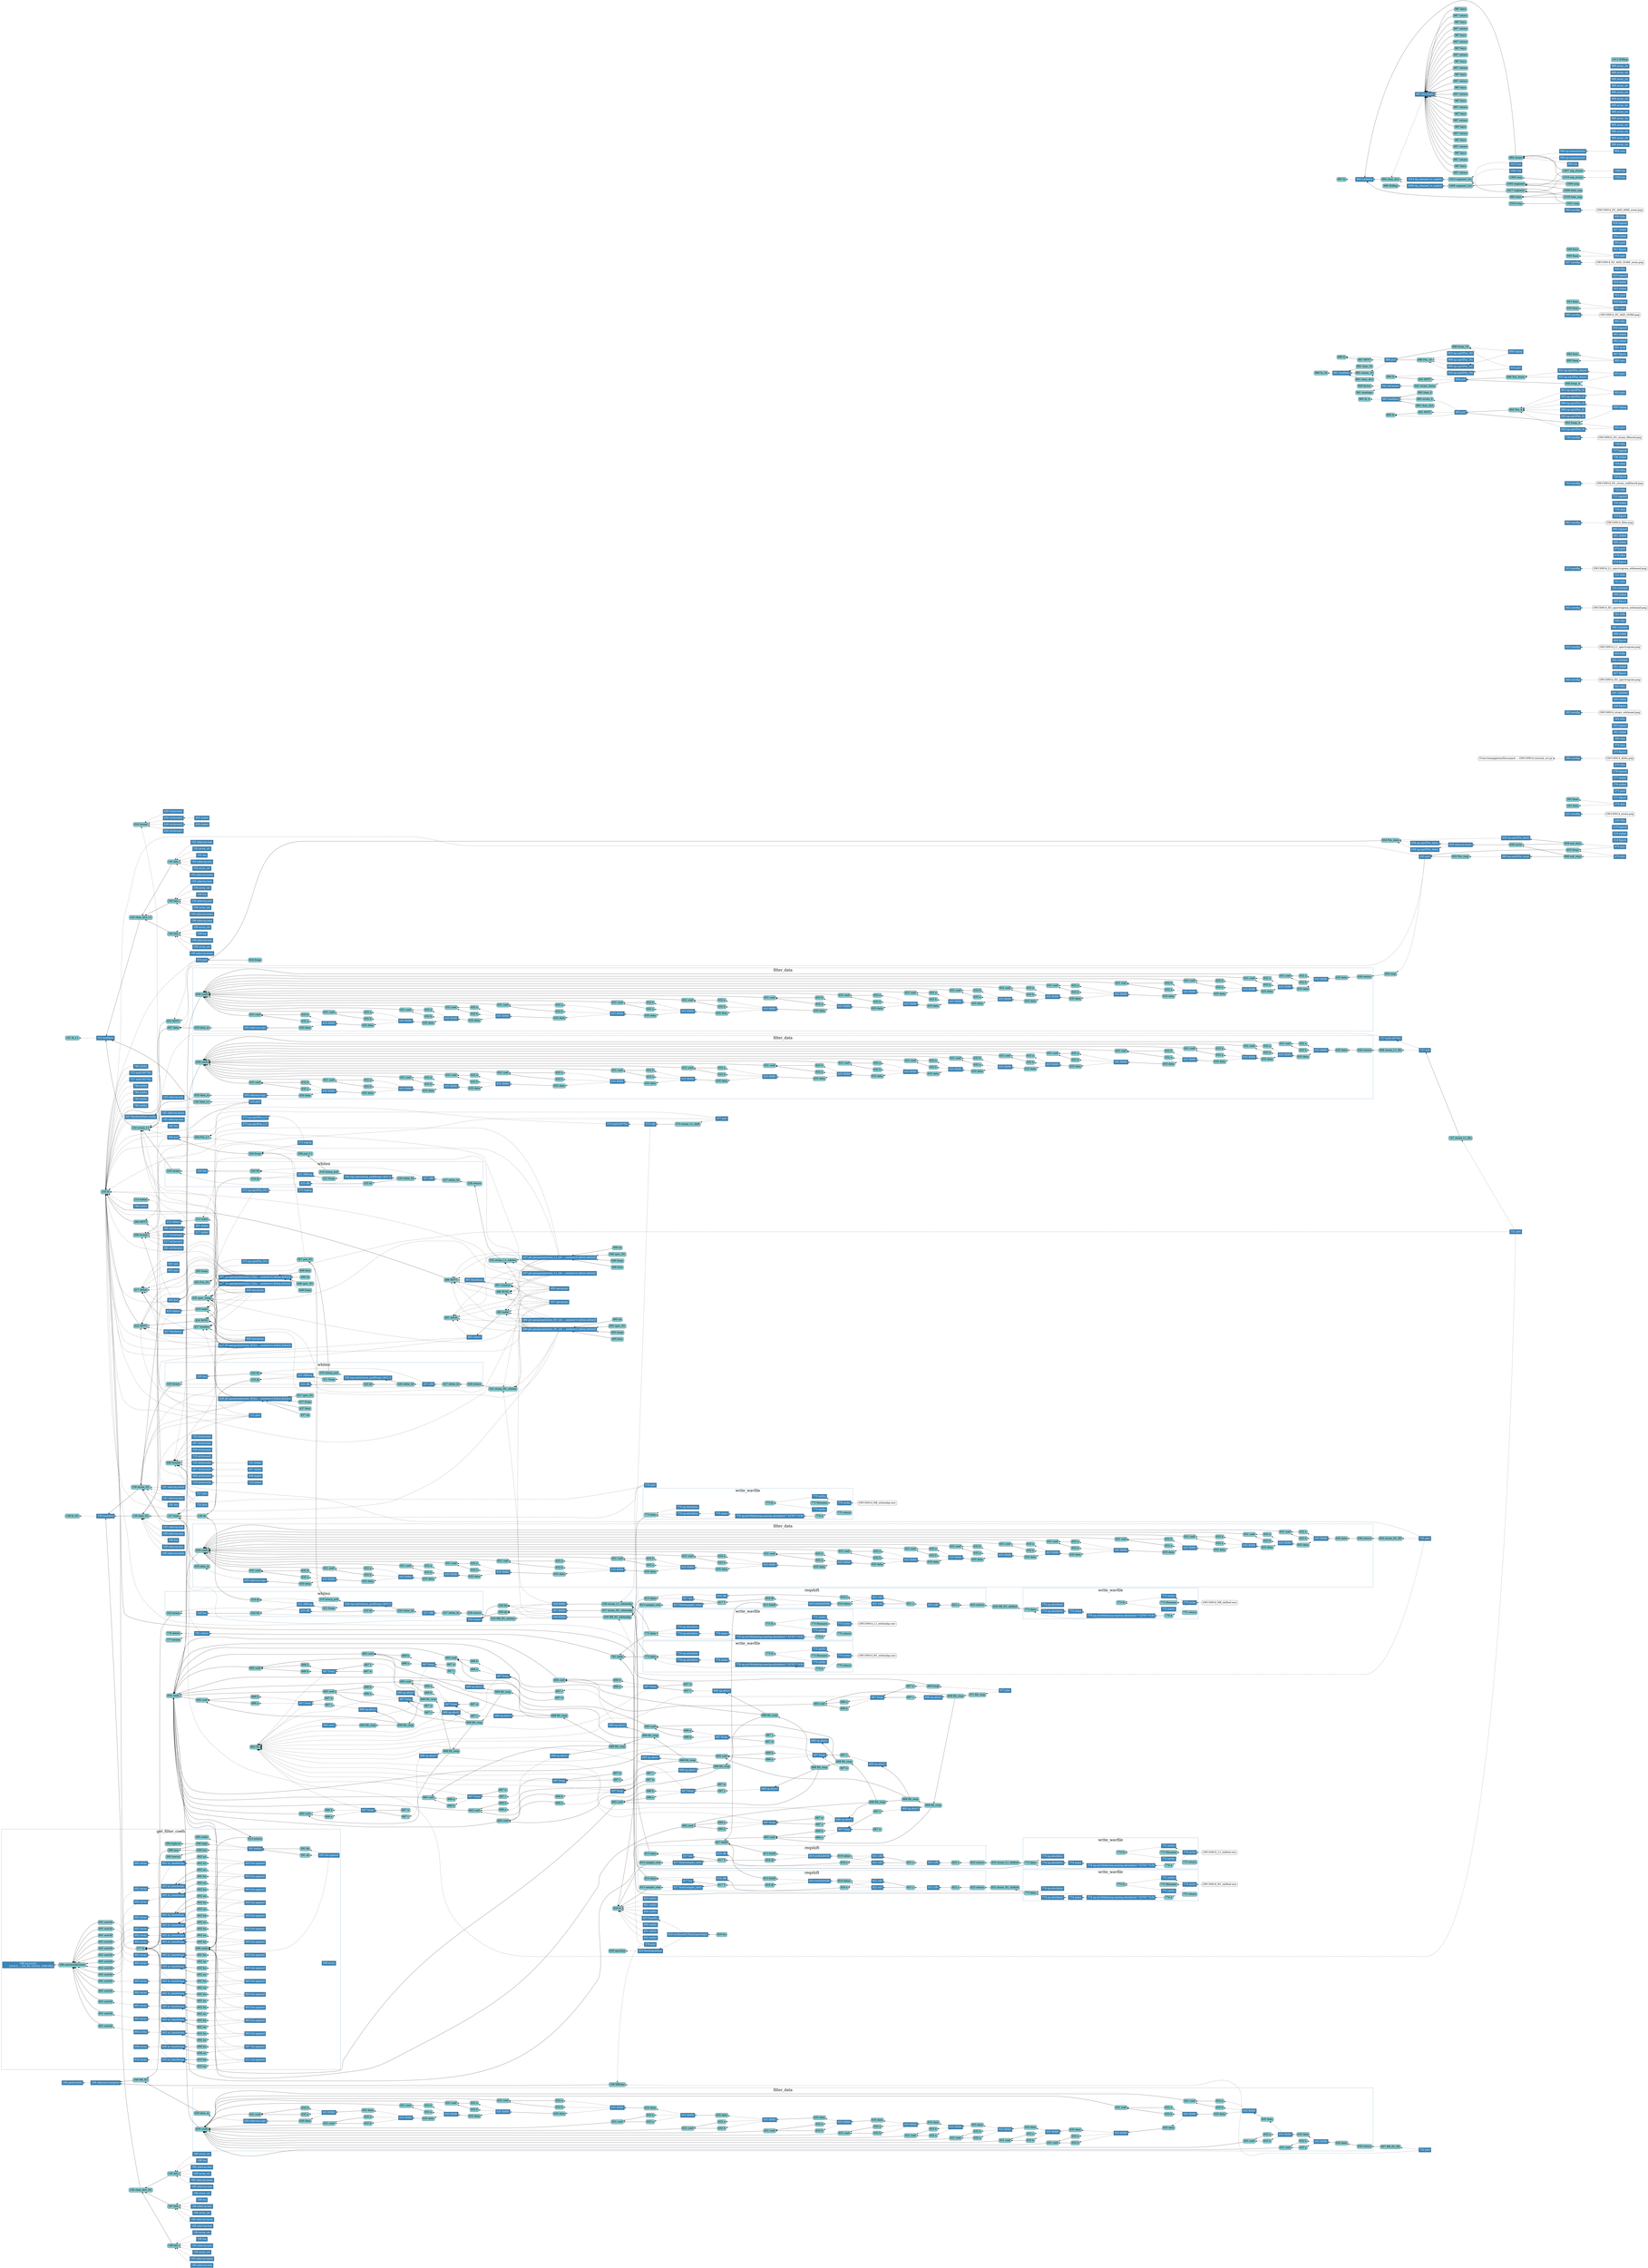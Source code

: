 digraph dependency {
    rankdir=RL;
    node[fontsize=20]
    v_1_29 [label="138 fn_H1" fillcolor="#85CBD0" fontcolor="black" shape="box" style="rounded,filled"];
    v_1_32 [label="139 loaddata" fillcolor="#3A85B9" fontcolor="white" shape="box" style="filled"];
    v_1_33 [label="139 time_H1" fillcolor="#85CBD0" fontcolor="black" shape="box" style="rounded,filled"];
    v_1_34 [label="139 strain_H1" fillcolor="#85CBD0" fontcolor="black" shape="box" style="rounded,filled"];
    v_1_35 [label="139 chan_dict_H1" fillcolor="#85CBD0" fontcolor="black" shape="box" style="rounded,filled"];
    v_1_36 [label="141 fn_L1" fillcolor="#85CBD0" fontcolor="black" shape="box" style="rounded,filled"];
    v_1_39 [label="142 loaddata" fillcolor="#3A85B9" fontcolor="white" shape="box" style="filled"];
    v_1_40 [label="142 time_L1" fillcolor="#85CBD0" fontcolor="black" shape="box" style="rounded,filled"];
    v_1_41 [label="142 strain_L1" fillcolor="#85CBD0" fontcolor="black" shape="box" style="rounded,filled"];
    v_1_42 [label="142 chan_dict_L1" fillcolor="#85CBD0" fontcolor="black" shape="box" style="rounded,filled"];
    v_1_43 [label="145 fs" fillcolor="#85CBD0" fontcolor="black" shape="box" style="rounded,filled"];
    v_1_44 [label="147 time" fillcolor="#85CBD0" fontcolor="black" shape="box" style="rounded,filled"];
    v_1_45 [label="149 dt" fillcolor="#85CBD0" fontcolor="black" shape="box" style="rounded,filled"];
    v_1_48 [label="168 genfromtxt" fillcolor="#3A85B9" fontcolor="white" shape="box" style="filled"];
    v_1_51 [label="168 ndarray.transpose" fillcolor="#3A85B9" fontcolor="white" shape="box" style="filled"];
    v_1_52 [label="168 NR_H1" fillcolor="#85CBD0" fontcolor="black" shape="box" style="rounded,filled"];
    v_1_53 [label="168 NRtime" fillcolor="#85CBD0" fontcolor="black" shape="box" style="rounded,filled"];
    v_1_57 [label="180 len" fillcolor="#3A85B9" fontcolor="white" shape="box" style="filled"];
    v_1_61 [label="180 ndarray.min" fillcolor="#3A85B9" fontcolor="white" shape="box" style="filled"];
    v_1_65 [label="180 ndarray.mean" fillcolor="#3A85B9" fontcolor="white" shape="box" style="filled"];
    v_1_69 [label="180 ndarray.max" fillcolor="#3A85B9" fontcolor="white" shape="box" style="filled"];
    v_1_74 [label="181 len" fillcolor="#3A85B9" fontcolor="white" shape="box" style="filled"];
    v_1_78 [label="181 ndarray.min" fillcolor="#3A85B9" fontcolor="white" shape="box" style="filled"];
    v_1_82 [label="181 ndarray.mean" fillcolor="#3A85B9" fontcolor="white" shape="box" style="filled"];
    v_1_86 [label="181 ndarray.max" fillcolor="#3A85B9" fontcolor="white" shape="box" style="filled"];
    v_1_90 [label="182 len" fillcolor="#3A85B9" fontcolor="white" shape="box" style="filled"];
    v_1_94 [label="182 ndarray.min" fillcolor="#3A85B9" fontcolor="white" shape="box" style="filled"];
    v_1_98 [label="182 ndarray.mean" fillcolor="#3A85B9" fontcolor="white" shape="box" style="filled"];
    v_1_102 [label="182 ndarray.max" fillcolor="#3A85B9" fontcolor="white" shape="box" style="filled"];
    v_1_103 [label="185 bits" fillcolor="#85CBD0" fontcolor="black" shape="box" style="rounded,filled"];
    v_1_107 [label="186 len" fillcolor="#3A85B9" fontcolor="white" shape="box" style="filled"];
    v_1_111 [label="186 ndarray.min" fillcolor="#3A85B9" fontcolor="white" shape="box" style="filled"];
    v_1_114 [label="186 array_str" fillcolor="#3A85B9" fontcolor="white" shape="box" style="filled"];
    v_1_118 [label="186 ndarray.mean" fillcolor="#3A85B9" fontcolor="white" shape="box" style="filled"];
    v_1_122 [label="186 ndarray.max" fillcolor="#3A85B9" fontcolor="white" shape="box" style="filled"];
    v_1_125 [label="186 array_str" fillcolor="#3A85B9" fontcolor="white" shape="box" style="filled"];
    v_1_126 [label="187 bits" fillcolor="#85CBD0" fontcolor="black" shape="box" style="rounded,filled"];
    v_1_130 [label="188 len" fillcolor="#3A85B9" fontcolor="white" shape="box" style="filled"];
    v_1_134 [label="188 ndarray.min" fillcolor="#3A85B9" fontcolor="white" shape="box" style="filled"];
    v_1_137 [label="188 array_str" fillcolor="#3A85B9" fontcolor="white" shape="box" style="filled"];
    v_1_141 [label="188 ndarray.mean" fillcolor="#3A85B9" fontcolor="white" shape="box" style="filled"];
    v_1_145 [label="188 ndarray.max" fillcolor="#3A85B9" fontcolor="white" shape="box" style="filled"];
    v_1_148 [label="188 array_str" fillcolor="#3A85B9" fontcolor="white" shape="box" style="filled"];
    v_1_149 [label="189 bits" fillcolor="#85CBD0" fontcolor="black" shape="box" style="rounded,filled"];
    v_1_153 [label="190 len" fillcolor="#3A85B9" fontcolor="white" shape="box" style="filled"];
    v_1_157 [label="190 ndarray.min" fillcolor="#3A85B9" fontcolor="white" shape="box" style="filled"];
    v_1_160 [label="190 array_str" fillcolor="#3A85B9" fontcolor="white" shape="box" style="filled"];
    v_1_164 [label="190 ndarray.mean" fillcolor="#3A85B9" fontcolor="white" shape="box" style="filled"];
    v_1_168 [label="190 ndarray.max" fillcolor="#3A85B9" fontcolor="white" shape="box" style="filled"];
    v_1_171 [label="190 array_str" fillcolor="#3A85B9" fontcolor="white" shape="box" style="filled"];
    v_1_172 [label="191 bits" fillcolor="#85CBD0" fontcolor="black" shape="box" style="rounded,filled"];
    v_1_176 [label="192 len" fillcolor="#3A85B9" fontcolor="white" shape="box" style="filled"];
    v_1_180 [label="192 ndarray.min" fillcolor="#3A85B9" fontcolor="white" shape="box" style="filled"];
    v_1_183 [label="192 array_str" fillcolor="#3A85B9" fontcolor="white" shape="box" style="filled"];
    v_1_187 [label="192 ndarray.mean" fillcolor="#3A85B9" fontcolor="white" shape="box" style="filled"];
    v_1_191 [label="192 ndarray.max" fillcolor="#3A85B9" fontcolor="white" shape="box" style="filled"];
    v_1_194 [label="192 array_str" fillcolor="#3A85B9" fontcolor="white" shape="box" style="filled"];
    v_1_195 [label="193 bits" fillcolor="#85CBD0" fontcolor="black" shape="box" style="rounded,filled"];
    v_1_199 [label="194 len" fillcolor="#3A85B9" fontcolor="white" shape="box" style="filled"];
    v_1_203 [label="194 ndarray.min" fillcolor="#3A85B9" fontcolor="white" shape="box" style="filled"];
    v_1_206 [label="194 array_str" fillcolor="#3A85B9" fontcolor="white" shape="box" style="filled"];
    v_1_210 [label="194 ndarray.mean" fillcolor="#3A85B9" fontcolor="white" shape="box" style="filled"];
    v_1_214 [label="194 ndarray.max" fillcolor="#3A85B9" fontcolor="white" shape="box" style="filled"];
    v_1_217 [label="194 array_str" fillcolor="#3A85B9" fontcolor="white" shape="box" style="filled"];
    v_1_218 [label="195 bits" fillcolor="#85CBD0" fontcolor="black" shape="box" style="rounded,filled"];
    v_1_222 [label="196 len" fillcolor="#3A85B9" fontcolor="white" shape="box" style="filled"];
    v_1_226 [label="196 ndarray.min" fillcolor="#3A85B9" fontcolor="white" shape="box" style="filled"];
    v_1_229 [label="196 array_str" fillcolor="#3A85B9" fontcolor="white" shape="box" style="filled"];
    v_1_233 [label="196 ndarray.mean" fillcolor="#3A85B9" fontcolor="white" shape="box" style="filled"];
    v_1_237 [label="196 ndarray.max" fillcolor="#3A85B9" fontcolor="white" shape="box" style="filled"];
    v_1_240 [label="196 array_str" fillcolor="#3A85B9" fontcolor="white" shape="box" style="filled"];
    v_1_241 [label="209 tevent" fillcolor="#85CBD0" fontcolor="black" shape="box" style="rounded,filled"];
    v_1_242 [label="210 deltat" fillcolor="#85CBD0" fontcolor="black" shape="box" style="rounded,filled"];
    v_1_248 [label="212 where" fillcolor="#3A85B9" fontcolor="white" shape="box" style="filled"];
    v_1_249 [label="212 indxt" fillcolor="#85CBD0" fontcolor="black" shape="box" style="rounded,filled"];
    v_1_252 [label="214 figure" fillcolor="#3A85B9" fontcolor="white" shape="box" style="filled"];
    v_1_255 [label="215 plot" fillcolor="#3A85B9" fontcolor="white" shape="box" style="filled"];
    v_1_258 [label="216 plot" fillcolor="#3A85B9" fontcolor="white" shape="box" style="filled"];
    v_1_261 [label="217 str(tevent)" fillcolor="#3A85B9" fontcolor="white" shape="box" style="filled"];
    v_1_263 [label="217 xlabel" fillcolor="#3A85B9" fontcolor="white" shape="box" style="filled"];
    v_1_264 [label="217 str(tevent)" fillcolor="#3A85B9" fontcolor="white" shape="box" style="filled"];
    v_1_269 [label="218 ylabel" fillcolor="#3A85B9" fontcolor="white" shape="box" style="filled"];
    v_1_272 [label="219 legend" fillcolor="#3A85B9" fontcolor="white" shape="box" style="filled"];
    v_1_275 [label="220 title" fillcolor="#3A85B9" fontcolor="white" shape="box" style="filled"];
    a_3 [label="GW150914_strain.png" fillcolor="white" fontcolor="black" shape="box" style="rounded,filled"];
    v_1_278 [label="221 savefig" fillcolor="#3A85B9" fontcolor="white" shape="box" style="filled"];
    v_1_279 [label="260 NFFT" fillcolor="#85CBD0" fontcolor="black" shape="box" style="rounded,filled"];
    v_1_280 [label="261 fmin" fillcolor="#85CBD0" fontcolor="black" shape="box" style="rounded,filled"];
    v_1_281 [label="262 fmax" fillcolor="#85CBD0" fontcolor="black" shape="box" style="rounded,filled"];
    v_1_284 [label="263 psd" fillcolor="#3A85B9" fontcolor="white" shape="box" style="filled"];
    v_1_285 [label="263 Pxx_H1" fillcolor="#85CBD0" fontcolor="black" shape="box" style="rounded,filled"];
    v_1_286 [label="263 freqs" fillcolor="#85CBD0" fontcolor="black" shape="box" style="rounded,filled"];
    v_1_289 [label="264 psd" fillcolor="#3A85B9" fontcolor="white" shape="box" style="filled"];
    v_1_290 [label="264 freqs" fillcolor="#85CBD0" fontcolor="black" shape="box" style="rounded,filled"];
    v_1_291 [label="264 Pxx_L1" fillcolor="#85CBD0" fontcolor="black" shape="box" style="rounded,filled"];
    v_1_295 [label="267 psd_H1" fillcolor="#85CBD0" fontcolor="black" shape="box" style="rounded,filled"];
    v_1_299 [label="268 psd_L1" fillcolor="#85CBD0" fontcolor="black" shape="box" style="rounded,filled"];
    v_1_302 [label="271 figure" fillcolor="#3A85B9" fontcolor="white" shape="box" style="filled"];
    v_1_305 [label="272 np.sqrt(Pxx_H1)" fillcolor="#3A85B9" fontcolor="white" shape="box" style="filled"];
    v_1_307 [label="272 loglog" fillcolor="#3A85B9" fontcolor="white" shape="box" style="filled"];
    v_1_308 [label="272 np.sqrt(Pxx_H1)" fillcolor="#3A85B9" fontcolor="white" shape="box" style="filled"];
    v_1_312 [label="273 np.sqrt(Pxx_L1)" fillcolor="#3A85B9" fontcolor="white" shape="box" style="filled"];
    v_1_314 [label="273 loglog" fillcolor="#3A85B9" fontcolor="white" shape="box" style="filled"];
    v_1_315 [label="273 np.sqrt(Pxx_L1)" fillcolor="#3A85B9" fontcolor="white" shape="box" style="filled"];
    v_1_319 [label="274 axis" fillcolor="#3A85B9" fontcolor="white" shape="box" style="filled"];
    v_1_322 [label="275 grid" fillcolor="#3A85B9" fontcolor="white" shape="box" style="filled"];
    v_1_325 [label="276 ylabel" fillcolor="#3A85B9" fontcolor="white" shape="box" style="filled"];
    v_1_328 [label="277 xlabel" fillcolor="#3A85B9" fontcolor="white" shape="box" style="filled"];
    v_1_331 [label="278 legend" fillcolor="#3A85B9" fontcolor="white" shape="box" style="filled"];
    v_1_334 [label="279 title" fillcolor="#3A85B9" fontcolor="white" shape="box" style="filled"];
    a_15 [label="/Users/wangqiwen/Document ... /GW150914_tutorial_uri.py" fillcolor="white" fontcolor="black" shape="box" style="rounded,filled"];
    a_33 [label="GW150914_ASDs.png" fillcolor="white" fontcolor="black" shape="box" style="rounded,filled"];
    v_1_337 [label="280 savefig" fillcolor="#3A85B9" fontcolor="white" shape="box" style="filled"];
    subgraph cluster_77  {
        color="#3A85B9";
        fontsize=30;
        label = "whiten";
        v_77_368 [label="328 return" fillcolor="#85CBD0" fontcolor="black" shape="box" style="rounded,filled"];
        v_77_339 [label="319 strain" fillcolor="#85CBD0" fontcolor="black" shape="box" style="rounded,filled"];
        v_77_340 [label="319 interp_psd" fillcolor="#85CBD0" fontcolor="black" shape="box" style="rounded,filled"];
        v_77_341 [label="319 dt" fillcolor="#85CBD0" fontcolor="black" shape="box" style="rounded,filled"];
        v_77_339 [label="319 strain" fillcolor="#85CBD0" fontcolor="black" shape="box" style="rounded,filled"];
        v_77_340 [label="319 interp_psd" fillcolor="#85CBD0" fontcolor="black" shape="box" style="rounded,filled"];
        v_77_341 [label="319 dt" fillcolor="#85CBD0" fontcolor="black" shape="box" style="rounded,filled"];
        v_77_348 [label="320 len" fillcolor="#3A85B9" fontcolor="white" shape="box" style="filled"];
        v_77_349 [label="320 Nt" fillcolor="#85CBD0" fontcolor="black" shape="box" style="rounded,filled"];
        v_77_352 [label="321 rfftfreq" fillcolor="#3A85B9" fontcolor="white" shape="box" style="filled"];
        v_77_353 [label="321 freqs" fillcolor="#85CBD0" fontcolor="black" shape="box" style="rounded,filled"];
        v_77_356 [label="325 rfft" fillcolor="#3A85B9" fontcolor="white" shape="box" style="filled"];
        v_77_357 [label="325 hf" fillcolor="#85CBD0" fontcolor="black" shape="box" style="rounded,filled"];
        v_77_361 [label="326 (np.sqrt(interp_psd(freqs) /dt/2.))" fillcolor="#3A85B9" fontcolor="white" shape="box" style="filled"];
        v_77_363 [label="326 white_hf" fillcolor="#85CBD0" fontcolor="black" shape="box" style="rounded,filled"];
        v_77_366 [label="327 irfft" fillcolor="#3A85B9" fontcolor="white" shape="box" style="filled"];
        v_77_367 [label="327 white_ht" fillcolor="#85CBD0" fontcolor="black" shape="box" style="rounded,filled"];
        v_77_368 [label="328 return" fillcolor="#85CBD0" fontcolor="black" shape="box" style="rounded,filled"];
    }
    v_1_370 [label="331 strain_H1_whiten" fillcolor="#85CBD0" fontcolor="black" shape="box" style="rounded,filled"];
    subgraph cluster_83  {
        color="#3A85B9";
        fontsize=30;
        label = "whiten";
        v_83_400 [label="328 return" fillcolor="#85CBD0" fontcolor="black" shape="box" style="rounded,filled"];
        v_83_371 [label="319 strain" fillcolor="#85CBD0" fontcolor="black" shape="box" style="rounded,filled"];
        v_83_372 [label="319 interp_psd" fillcolor="#85CBD0" fontcolor="black" shape="box" style="rounded,filled"];
        v_83_373 [label="319 dt" fillcolor="#85CBD0" fontcolor="black" shape="box" style="rounded,filled"];
        v_83_371 [label="319 strain" fillcolor="#85CBD0" fontcolor="black" shape="box" style="rounded,filled"];
        v_83_372 [label="319 interp_psd" fillcolor="#85CBD0" fontcolor="black" shape="box" style="rounded,filled"];
        v_83_373 [label="319 dt" fillcolor="#85CBD0" fontcolor="black" shape="box" style="rounded,filled"];
        v_83_380 [label="320 len" fillcolor="#3A85B9" fontcolor="white" shape="box" style="filled"];
        v_83_381 [label="320 Nt" fillcolor="#85CBD0" fontcolor="black" shape="box" style="rounded,filled"];
        v_83_384 [label="321 rfftfreq" fillcolor="#3A85B9" fontcolor="white" shape="box" style="filled"];
        v_83_385 [label="321 freqs" fillcolor="#85CBD0" fontcolor="black" shape="box" style="rounded,filled"];
        v_83_388 [label="325 rfft" fillcolor="#3A85B9" fontcolor="white" shape="box" style="filled"];
        v_83_389 [label="325 hf" fillcolor="#85CBD0" fontcolor="black" shape="box" style="rounded,filled"];
        v_83_393 [label="326 (np.sqrt(interp_psd(freqs) /dt/2.))" fillcolor="#3A85B9" fontcolor="white" shape="box" style="filled"];
        v_83_395 [label="326 white_hf" fillcolor="#85CBD0" fontcolor="black" shape="box" style="rounded,filled"];
        v_83_398 [label="327 irfft" fillcolor="#3A85B9" fontcolor="white" shape="box" style="filled"];
        v_83_399 [label="327 white_ht" fillcolor="#85CBD0" fontcolor="black" shape="box" style="rounded,filled"];
        v_83_400 [label="328 return" fillcolor="#85CBD0" fontcolor="black" shape="box" style="rounded,filled"];
    }
    v_1_402 [label="332 strain_L1_whiten" fillcolor="#85CBD0" fontcolor="black" shape="box" style="rounded,filled"];
    subgraph cluster_89  {
        color="#3A85B9";
        fontsize=30;
        label = "whiten";
        v_89_432 [label="328 return" fillcolor="#85CBD0" fontcolor="black" shape="box" style="rounded,filled"];
        v_89_403 [label="319 strain" fillcolor="#85CBD0" fontcolor="black" shape="box" style="rounded,filled"];
        v_89_404 [label="319 interp_psd" fillcolor="#85CBD0" fontcolor="black" shape="box" style="rounded,filled"];
        v_89_405 [label="319 dt" fillcolor="#85CBD0" fontcolor="black" shape="box" style="rounded,filled"];
        v_89_403 [label="319 strain" fillcolor="#85CBD0" fontcolor="black" shape="box" style="rounded,filled"];
        v_89_404 [label="319 interp_psd" fillcolor="#85CBD0" fontcolor="black" shape="box" style="rounded,filled"];
        v_89_405 [label="319 dt" fillcolor="#85CBD0" fontcolor="black" shape="box" style="rounded,filled"];
        v_89_412 [label="320 len" fillcolor="#3A85B9" fontcolor="white" shape="box" style="filled"];
        v_89_413 [label="320 Nt" fillcolor="#85CBD0" fontcolor="black" shape="box" style="rounded,filled"];
        v_89_416 [label="321 rfftfreq" fillcolor="#3A85B9" fontcolor="white" shape="box" style="filled"];
        v_89_417 [label="321 freqs" fillcolor="#85CBD0" fontcolor="black" shape="box" style="rounded,filled"];
        v_89_420 [label="325 rfft" fillcolor="#3A85B9" fontcolor="white" shape="box" style="filled"];
        v_89_421 [label="325 hf" fillcolor="#85CBD0" fontcolor="black" shape="box" style="rounded,filled"];
        v_89_425 [label="326 (np.sqrt(interp_psd(freqs) /dt/2.))" fillcolor="#3A85B9" fontcolor="white" shape="box" style="filled"];
        v_89_427 [label="326 white_hf" fillcolor="#85CBD0" fontcolor="black" shape="box" style="rounded,filled"];
        v_89_430 [label="327 irfft" fillcolor="#3A85B9" fontcolor="white" shape="box" style="filled"];
        v_89_431 [label="327 white_ht" fillcolor="#85CBD0" fontcolor="black" shape="box" style="rounded,filled"];
        v_89_432 [label="328 return" fillcolor="#85CBD0" fontcolor="black" shape="box" style="rounded,filled"];
    }
    v_1_434 [label="333 NR_H1_whiten" fillcolor="#85CBD0" fontcolor="black" shape="box" style="rounded,filled"];
    v_1_437 [label="356 butter" fillcolor="#3A85B9" fontcolor="white" shape="box" style="filled"];
    v_1_438 [label="356 ab" fillcolor="#85CBD0" fontcolor="black" shape="box" style="rounded,filled"];
    v_1_439 [label="356 bb" fillcolor="#85CBD0" fontcolor="black" shape="box" style="rounded,filled"];
    v_1_442 [label="357 filtfilt" fillcolor="#3A85B9" fontcolor="white" shape="box" style="filled"];
    v_1_443 [label="357 strain_H1_whitenbp" fillcolor="#85CBD0" fontcolor="black" shape="box" style="rounded,filled"];
    v_1_446 [label="358 filtfilt" fillcolor="#3A85B9" fontcolor="white" shape="box" style="filled"];
    v_1_447 [label="358 strain_L1_whitenbp" fillcolor="#85CBD0" fontcolor="black" shape="box" style="rounded,filled"];
    v_1_450 [label="359 filtfilt" fillcolor="#3A85B9" fontcolor="white" shape="box" style="filled"];
    v_1_451 [label="359 NR_H1_whitenbp" fillcolor="#85CBD0" fontcolor="black" shape="box" style="rounded,filled"];
    v_1_454 [label="373 int(0.007*fs)" fillcolor="#3A85B9" fontcolor="white" shape="box" style="filled"];
    v_1_456 [label="373 roll" fillcolor="#3A85B9" fontcolor="white" shape="box" style="filled"];
    v_1_457 [label="373 strain_L1_shift" fillcolor="#85CBD0" fontcolor="black" shape="box" style="rounded,filled"];
    v_1_458 [label="373 int(0.007*fs)" fillcolor="#3A85B9" fontcolor="white" shape="box" style="filled"];
    v_1_463 [label="375 figure" fillcolor="#3A85B9" fontcolor="white" shape="box" style="filled"];
    v_1_466 [label="376 plot" fillcolor="#3A85B9" fontcolor="white" shape="box" style="filled"];
    v_1_469 [label="377 plot" fillcolor="#3A85B9" fontcolor="white" shape="box" style="filled"];
    v_1_472 [label="378 plot" fillcolor="#3A85B9" fontcolor="white" shape="box" style="filled"];
    v_1_475 [label="379 xlim" fillcolor="#3A85B9" fontcolor="white" shape="box" style="filled"];
    v_1_478 [label="380 ylim" fillcolor="#3A85B9" fontcolor="white" shape="box" style="filled"];
    v_1_481 [label="381 str(tevent)" fillcolor="#3A85B9" fontcolor="white" shape="box" style="filled"];
    v_1_483 [label="381 xlabel" fillcolor="#3A85B9" fontcolor="white" shape="box" style="filled"];
    v_1_484 [label="381 str(tevent)" fillcolor="#3A85B9" fontcolor="white" shape="box" style="filled"];
    v_1_488 [label="382 ylabel" fillcolor="#3A85B9" fontcolor="white" shape="box" style="filled"];
    v_1_491 [label="383 legend" fillcolor="#3A85B9" fontcolor="white" shape="box" style="filled"];
    v_1_494 [label="384 title" fillcolor="#3A85B9" fontcolor="white" shape="box" style="filled"];
    a_34 [label="GW150914_strain_whitened.png" fillcolor="white" fontcolor="black" shape="box" style="rounded,filled"];
    v_1_497 [label="385 savefig" fillcolor="#3A85B9" fontcolor="white" shape="box" style="filled"];
    v_1_498 [label="416 tevent" fillcolor="#85CBD0" fontcolor="black" shape="box" style="rounded,filled"];
    v_1_499 [label="417 deltat" fillcolor="#85CBD0" fontcolor="black" shape="box" style="rounded,filled"];
    v_1_505 [label="419 where" fillcolor="#3A85B9" fontcolor="white" shape="box" style="filled"];
    v_1_506 [label="419 indxt" fillcolor="#85CBD0" fontcolor="black" shape="box" style="rounded,filled"];
    v_1_507 [label="422 NFFT" fillcolor="#85CBD0" fontcolor="black" shape="box" style="rounded,filled"];
    v_1_508 [label="424 NOVL" fillcolor="#85CBD0" fontcolor="black" shape="box" style="rounded,filled"];
    v_1_511 [label="427 blackman" fillcolor="#3A85B9" fontcolor="white" shape="box" style="filled"];
    v_1_512 [label="427 window" fillcolor="#85CBD0" fontcolor="black" shape="box" style="rounded,filled"];
    v_1_513 [label="432 spec_cmap" fillcolor="#85CBD0" fontcolor="black" shape="box" style="rounded,filled"];
    v_1_516 [label="436 figure" fillcolor="#3A85B9" fontcolor="white" shape="box" style="filled"];
    v_1_517 [label="437 im" fillcolor="#85CBD0" fontcolor="black" shape="box" style="rounded,filled"];
    v_1_518 [label="438 plt.specgram(strain_H1[in ... xextent=[-deltat,deltat])" fillcolor="#3A85B9" fontcolor="white" shape="box" style="filled"];
    v_1_520 [label="437 spec_H1" fillcolor="#85CBD0" fontcolor="black" shape="box" style="rounded,filled"];
    v_1_521 [label="437 freqs" fillcolor="#85CBD0" fontcolor="black" shape="box" style="rounded,filled"];
    v_1_522 [label="437 bins" fillcolor="#85CBD0" fontcolor="black" shape="box" style="rounded,filled"];
    v_1_526 [label="438 specgram" fillcolor="#3A85B9" fontcolor="white" shape="box" style="filled"];
    v_1_527 [label="438 plt.specgram(strain_H1[in ... xextent=[-deltat,deltat])" fillcolor="#3A85B9" fontcolor="white" shape="box" style="filled"];
    v_1_531 [label="439 str(tevent)" fillcolor="#3A85B9" fontcolor="white" shape="box" style="filled"];
    v_1_533 [label="439 xlabel" fillcolor="#3A85B9" fontcolor="white" shape="box" style="filled"];
    v_1_534 [label="439 str(tevent)" fillcolor="#3A85B9" fontcolor="white" shape="box" style="filled"];
    v_1_538 [label="440 ylabel" fillcolor="#3A85B9" fontcolor="white" shape="box" style="filled"];
    v_1_541 [label="441 colorbar" fillcolor="#3A85B9" fontcolor="white" shape="box" style="filled"];
    v_1_544 [label="442 axis" fillcolor="#3A85B9" fontcolor="white" shape="box" style="filled"];
    v_1_547 [label="443 title" fillcolor="#3A85B9" fontcolor="white" shape="box" style="filled"];
    a_35 [label="GW150914_H1_spectrogram.png" fillcolor="white" fontcolor="black" shape="box" style="rounded,filled"];
    v_1_550 [label="444 savefig" fillcolor="#3A85B9" fontcolor="white" shape="box" style="filled"];
    v_1_553 [label="447 figure" fillcolor="#3A85B9" fontcolor="white" shape="box" style="filled"];
    v_1_554 [label="448 im" fillcolor="#85CBD0" fontcolor="black" shape="box" style="rounded,filled"];
    v_1_555 [label="449 plt.specgram(strain_L1[in ... xextent=[-deltat,deltat])" fillcolor="#3A85B9" fontcolor="white" shape="box" style="filled"];
    v_1_557 [label="448 spec_H1" fillcolor="#85CBD0" fontcolor="black" shape="box" style="rounded,filled"];
    v_1_558 [label="448 freqs" fillcolor="#85CBD0" fontcolor="black" shape="box" style="rounded,filled"];
    v_1_559 [label="448 bins" fillcolor="#85CBD0" fontcolor="black" shape="box" style="rounded,filled"];
    v_1_563 [label="449 specgram" fillcolor="#3A85B9" fontcolor="white" shape="box" style="filled"];
    v_1_564 [label="449 plt.specgram(strain_L1[in ... xextent=[-deltat,deltat])" fillcolor="#3A85B9" fontcolor="white" shape="box" style="filled"];
    v_1_568 [label="450 str(tevent)" fillcolor="#3A85B9" fontcolor="white" shape="box" style="filled"];
    v_1_570 [label="450 xlabel" fillcolor="#3A85B9" fontcolor="white" shape="box" style="filled"];
    v_1_571 [label="450 str(tevent)" fillcolor="#3A85B9" fontcolor="white" shape="box" style="filled"];
    v_1_575 [label="451 ylabel" fillcolor="#3A85B9" fontcolor="white" shape="box" style="filled"];
    v_1_578 [label="452 colorbar" fillcolor="#3A85B9" fontcolor="white" shape="box" style="filled"];
    v_1_581 [label="453 axis" fillcolor="#3A85B9" fontcolor="white" shape="box" style="filled"];
    v_1_584 [label="454 title" fillcolor="#3A85B9" fontcolor="white" shape="box" style="filled"];
    a_36 [label="GW150914_L1_spectrogram.png" fillcolor="white" fontcolor="black" shape="box" style="rounded,filled"];
    v_1_587 [label="455 savefig" fillcolor="#3A85B9" fontcolor="white" shape="box" style="filled"];
    v_1_588 [label="480 tevent" fillcolor="#85CBD0" fontcolor="black" shape="box" style="rounded,filled"];
    v_1_589 [label="481 deltat" fillcolor="#85CBD0" fontcolor="black" shape="box" style="rounded,filled"];
    v_1_595 [label="483 where" fillcolor="#3A85B9" fontcolor="white" shape="box" style="filled"];
    v_1_596 [label="483 indxt" fillcolor="#85CBD0" fontcolor="black" shape="box" style="rounded,filled"];
    v_1_597 [label="486 NFFT" fillcolor="#85CBD0" fontcolor="black" shape="box" style="rounded,filled"];
    v_1_598 [label="488 NOVL" fillcolor="#85CBD0" fontcolor="black" shape="box" style="rounded,filled"];
    v_1_601 [label="491 blackman" fillcolor="#3A85B9" fontcolor="white" shape="box" style="filled"];
    v_1_602 [label="491 window" fillcolor="#85CBD0" fontcolor="black" shape="box" style="rounded,filled"];
    v_1_605 [label="494 figure" fillcolor="#3A85B9" fontcolor="white" shape="box" style="filled"];
    v_1_606 [label="495 im" fillcolor="#85CBD0" fontcolor="black" shape="box" style="rounded,filled"];
    v_1_607 [label="496 plt.specgram(strain_H1_wh ... xextent=[-deltat,deltat])" fillcolor="#3A85B9" fontcolor="white" shape="box" style="filled"];
    v_1_609 [label="495 spec_H1" fillcolor="#85CBD0" fontcolor="black" shape="box" style="rounded,filled"];
    v_1_610 [label="495 freqs" fillcolor="#85CBD0" fontcolor="black" shape="box" style="rounded,filled"];
    v_1_611 [label="495 bins" fillcolor="#85CBD0" fontcolor="black" shape="box" style="rounded,filled"];
    v_1_615 [label="496 specgram" fillcolor="#3A85B9" fontcolor="white" shape="box" style="filled"];
    v_1_616 [label="496 plt.specgram(strain_H1_wh ... xextent=[-deltat,deltat])" fillcolor="#3A85B9" fontcolor="white" shape="box" style="filled"];
    v_1_620 [label="497 str(tevent)" fillcolor="#3A85B9" fontcolor="white" shape="box" style="filled"];
    v_1_622 [label="497 xlabel" fillcolor="#3A85B9" fontcolor="white" shape="box" style="filled"];
    v_1_623 [label="497 str(tevent)" fillcolor="#3A85B9" fontcolor="white" shape="box" style="filled"];
    v_1_627 [label="498 ylabel" fillcolor="#3A85B9" fontcolor="white" shape="box" style="filled"];
    v_1_630 [label="499 colorbar" fillcolor="#3A85B9" fontcolor="white" shape="box" style="filled"];
    v_1_633 [label="500 axis" fillcolor="#3A85B9" fontcolor="white" shape="box" style="filled"];
    v_1_636 [label="501 title" fillcolor="#3A85B9" fontcolor="white" shape="box" style="filled"];
    a_37 [label="GW150914_H1_spectrogram_whitened.png" fillcolor="white" fontcolor="black" shape="box" style="rounded,filled"];
    v_1_639 [label="502 savefig" fillcolor="#3A85B9" fontcolor="white" shape="box" style="filled"];
    v_1_642 [label="505 figure" fillcolor="#3A85B9" fontcolor="white" shape="box" style="filled"];
    v_1_643 [label="506 im" fillcolor="#85CBD0" fontcolor="black" shape="box" style="rounded,filled"];
    v_1_644 [label="507 plt.specgram(strain_L1_wh ... xextent=[-deltat,deltat])" fillcolor="#3A85B9" fontcolor="white" shape="box" style="filled"];
    v_1_646 [label="506 spec_H1" fillcolor="#85CBD0" fontcolor="black" shape="box" style="rounded,filled"];
    v_1_647 [label="506 freqs" fillcolor="#85CBD0" fontcolor="black" shape="box" style="rounded,filled"];
    v_1_648 [label="506 bins" fillcolor="#85CBD0" fontcolor="black" shape="box" style="rounded,filled"];
    v_1_652 [label="507 specgram" fillcolor="#3A85B9" fontcolor="white" shape="box" style="filled"];
    v_1_653 [label="507 plt.specgram(strain_L1_wh ... xextent=[-deltat,deltat])" fillcolor="#3A85B9" fontcolor="white" shape="box" style="filled"];
    v_1_657 [label="508 str(tevent)" fillcolor="#3A85B9" fontcolor="white" shape="box" style="filled"];
    v_1_659 [label="508 xlabel" fillcolor="#3A85B9" fontcolor="white" shape="box" style="filled"];
    v_1_660 [label="508 str(tevent)" fillcolor="#3A85B9" fontcolor="white" shape="box" style="filled"];
    v_1_664 [label="509 ylabel" fillcolor="#3A85B9" fontcolor="white" shape="box" style="filled"];
    v_1_667 [label="510 colorbar" fillcolor="#3A85B9" fontcolor="white" shape="box" style="filled"];
    v_1_670 [label="511 axis" fillcolor="#3A85B9" fontcolor="white" shape="box" style="filled"];
    v_1_673 [label="512 title" fillcolor="#3A85B9" fontcolor="white" shape="box" style="filled"];
    a_38 [label="GW150914_L1_spectrogram_whitened.png" fillcolor="white" fontcolor="black" shape="box" style="rounded,filled"];
    v_1_676 [label="513 savefig" fillcolor="#3A85B9" fontcolor="white" shape="box" style="filled"];
    subgraph cluster_147  {
        color="#3A85B9";
        fontsize=30;
        label = "get_filter_coefs";
        v_147_1808 [label="613 return" fillcolor="#85CBD0" fontcolor="black" shape="box" style="rounded,filled"];
        v_147_680 [label="577 fs" fillcolor="#85CBD0" fontcolor="black" shape="box" style="rounded,filled"];
        v_147_680 [label="577 fs" fillcolor="#85CBD0" fontcolor="black" shape="box" style="rounded,filled"];
        v_147_682 [label="580 coefs" fillcolor="#85CBD0" fontcolor="black" shape="box" style="rounded,filled"];
        v_147_683 [label="583 lowcut" fillcolor="#85CBD0" fontcolor="black" shape="box" style="rounded,filled"];
        v_147_684 [label="584 highcut" fillcolor="#85CBD0" fontcolor="black" shape="box" style="rounded,filled"];
        v_147_685 [label="585 order" fillcolor="#85CBD0" fontcolor="black" shape="box" style="rounded,filled"];
        v_147_686 [label="588 nyq" fillcolor="#85CBD0" fontcolor="black" shape="box" style="rounded,filled"];
        v_147_687 [label="589 low" fillcolor="#85CBD0" fontcolor="black" shape="box" style="rounded,filled"];
        v_147_688 [label="590 high" fillcolor="#85CBD0" fontcolor="black" shape="box" style="rounded,filled"];
        v_147_691 [label="591 butter" fillcolor="#3A85B9" fontcolor="white" shape="box" style="filled"];
        v_147_692 [label="591 ab" fillcolor="#85CBD0" fontcolor="black" shape="box" style="rounded,filled"];
        v_147_693 [label="591 bb" fillcolor="#85CBD0" fontcolor="black" shape="box" style="rounded,filled"];
        v_147_699 [label="592 list.append" fillcolor="#3A85B9" fontcolor="white" shape="box" style="filled"];
        v_147_700 [label="596 notchesAbsolute" fillcolor="#85CBD0" fontcolor="black" shape="box" style="rounded,filled"];
        v_147_701 [label="598 np.array(
        [14.0,3 ... 331.49, 510.02, 1009.99])" fillcolor="#3A85B9" fontcolor="white" shape="box" style="filled"];
        v_147_705 [label="598 array" fillcolor="#3A85B9" fontcolor="white" shape="box" style="filled"];
        v_147_708 [label="602 array" fillcolor="#3A85B9" fontcolor="white" shape="box" style="filled"];
        v_147_765 [label="602 iir_bandstops" fillcolor="#3A85B9" fontcolor="white" shape="box" style="filled"];
        v_147_766 [label="601 notchf" fillcolor="#85CBD0" fontcolor="black" shape="box" style="rounded,filled"];
        v_147_767 [label="602 bn" fillcolor="#85CBD0" fontcolor="black" shape="box" style="rounded,filled"];
        v_147_768 [label="602 an" fillcolor="#85CBD0" fontcolor="black" shape="box" style="rounded,filled"];
        v_147_774 [label="603 list.append" fillcolor="#3A85B9" fontcolor="white" shape="box" style="filled"];
        v_147_777 [label="602 array" fillcolor="#3A85B9" fontcolor="white" shape="box" style="filled"];
        v_147_834 [label="602 iir_bandstops" fillcolor="#3A85B9" fontcolor="white" shape="box" style="filled"];
        v_147_835 [label="601 notchf" fillcolor="#85CBD0" fontcolor="black" shape="box" style="rounded,filled"];
        v_147_836 [label="602 bn" fillcolor="#85CBD0" fontcolor="black" shape="box" style="rounded,filled"];
        v_147_837 [label="602 an" fillcolor="#85CBD0" fontcolor="black" shape="box" style="rounded,filled"];
        v_147_843 [label="603 list.append" fillcolor="#3A85B9" fontcolor="white" shape="box" style="filled"];
        v_147_846 [label="602 array" fillcolor="#3A85B9" fontcolor="white" shape="box" style="filled"];
        v_147_903 [label="602 iir_bandstops" fillcolor="#3A85B9" fontcolor="white" shape="box" style="filled"];
        v_147_904 [label="601 notchf" fillcolor="#85CBD0" fontcolor="black" shape="box" style="rounded,filled"];
        v_147_905 [label="602 bn" fillcolor="#85CBD0" fontcolor="black" shape="box" style="rounded,filled"];
        v_147_906 [label="602 an" fillcolor="#85CBD0" fontcolor="black" shape="box" style="rounded,filled"];
        v_147_912 [label="603 list.append" fillcolor="#3A85B9" fontcolor="white" shape="box" style="filled"];
        v_147_915 [label="602 array" fillcolor="#3A85B9" fontcolor="white" shape="box" style="filled"];
        v_147_972 [label="602 iir_bandstops" fillcolor="#3A85B9" fontcolor="white" shape="box" style="filled"];
        v_147_973 [label="601 notchf" fillcolor="#85CBD0" fontcolor="black" shape="box" style="rounded,filled"];
        v_147_974 [label="602 bn" fillcolor="#85CBD0" fontcolor="black" shape="box" style="rounded,filled"];
        v_147_975 [label="602 an" fillcolor="#85CBD0" fontcolor="black" shape="box" style="rounded,filled"];
        v_147_981 [label="603 list.append" fillcolor="#3A85B9" fontcolor="white" shape="box" style="filled"];
        v_147_984 [label="602 array" fillcolor="#3A85B9" fontcolor="white" shape="box" style="filled"];
        v_147_1041 [label="602 iir_bandstops" fillcolor="#3A85B9" fontcolor="white" shape="box" style="filled"];
        v_147_1042 [label="601 notchf" fillcolor="#85CBD0" fontcolor="black" shape="box" style="rounded,filled"];
        v_147_1043 [label="602 bn" fillcolor="#85CBD0" fontcolor="black" shape="box" style="rounded,filled"];
        v_147_1044 [label="602 an" fillcolor="#85CBD0" fontcolor="black" shape="box" style="rounded,filled"];
        v_147_1050 [label="603 list.append" fillcolor="#3A85B9" fontcolor="white" shape="box" style="filled"];
        v_147_1053 [label="602 array" fillcolor="#3A85B9" fontcolor="white" shape="box" style="filled"];
        v_147_1110 [label="602 iir_bandstops" fillcolor="#3A85B9" fontcolor="white" shape="box" style="filled"];
        v_147_1111 [label="601 notchf" fillcolor="#85CBD0" fontcolor="black" shape="box" style="rounded,filled"];
        v_147_1112 [label="602 bn" fillcolor="#85CBD0" fontcolor="black" shape="box" style="rounded,filled"];
        v_147_1113 [label="602 an" fillcolor="#85CBD0" fontcolor="black" shape="box" style="rounded,filled"];
        v_147_1119 [label="603 list.append" fillcolor="#3A85B9" fontcolor="white" shape="box" style="filled"];
        v_147_1122 [label="602 array" fillcolor="#3A85B9" fontcolor="white" shape="box" style="filled"];
        v_147_1179 [label="602 iir_bandstops" fillcolor="#3A85B9" fontcolor="white" shape="box" style="filled"];
        v_147_1180 [label="601 notchf" fillcolor="#85CBD0" fontcolor="black" shape="box" style="rounded,filled"];
        v_147_1181 [label="602 bn" fillcolor="#85CBD0" fontcolor="black" shape="box" style="rounded,filled"];
        v_147_1182 [label="602 an" fillcolor="#85CBD0" fontcolor="black" shape="box" style="rounded,filled"];
        v_147_1188 [label="603 list.append" fillcolor="#3A85B9" fontcolor="white" shape="box" style="filled"];
        v_147_1191 [label="602 array" fillcolor="#3A85B9" fontcolor="white" shape="box" style="filled"];
        v_147_1248 [label="602 iir_bandstops" fillcolor="#3A85B9" fontcolor="white" shape="box" style="filled"];
        v_147_1249 [label="601 notchf" fillcolor="#85CBD0" fontcolor="black" shape="box" style="rounded,filled"];
        v_147_1250 [label="602 bn" fillcolor="#85CBD0" fontcolor="black" shape="box" style="rounded,filled"];
        v_147_1251 [label="602 an" fillcolor="#85CBD0" fontcolor="black" shape="box" style="rounded,filled"];
        v_147_1257 [label="603 list.append" fillcolor="#3A85B9" fontcolor="white" shape="box" style="filled"];
        v_147_1260 [label="602 array" fillcolor="#3A85B9" fontcolor="white" shape="box" style="filled"];
        v_147_1317 [label="602 iir_bandstops" fillcolor="#3A85B9" fontcolor="white" shape="box" style="filled"];
        v_147_1318 [label="601 notchf" fillcolor="#85CBD0" fontcolor="black" shape="box" style="rounded,filled"];
        v_147_1319 [label="602 bn" fillcolor="#85CBD0" fontcolor="black" shape="box" style="rounded,filled"];
        v_147_1320 [label="602 an" fillcolor="#85CBD0" fontcolor="black" shape="box" style="rounded,filled"];
        v_147_1326 [label="603 list.append" fillcolor="#3A85B9" fontcolor="white" shape="box" style="filled"];
        v_147_1329 [label="602 array" fillcolor="#3A85B9" fontcolor="white" shape="box" style="filled"];
        v_147_1386 [label="602 iir_bandstops" fillcolor="#3A85B9" fontcolor="white" shape="box" style="filled"];
        v_147_1387 [label="601 notchf" fillcolor="#85CBD0" fontcolor="black" shape="box" style="rounded,filled"];
        v_147_1388 [label="602 bn" fillcolor="#85CBD0" fontcolor="black" shape="box" style="rounded,filled"];
        v_147_1389 [label="602 an" fillcolor="#85CBD0" fontcolor="black" shape="box" style="rounded,filled"];
        v_147_1395 [label="603 list.append" fillcolor="#3A85B9" fontcolor="white" shape="box" style="filled"];
        v_147_1398 [label="602 array" fillcolor="#3A85B9" fontcolor="white" shape="box" style="filled"];
        v_147_1455 [label="602 iir_bandstops" fillcolor="#3A85B9" fontcolor="white" shape="box" style="filled"];
        v_147_1456 [label="601 notchf" fillcolor="#85CBD0" fontcolor="black" shape="box" style="rounded,filled"];
        v_147_1457 [label="602 bn" fillcolor="#85CBD0" fontcolor="black" shape="box" style="rounded,filled"];
        v_147_1458 [label="602 an" fillcolor="#85CBD0" fontcolor="black" shape="box" style="rounded,filled"];
        v_147_1464 [label="603 list.append" fillcolor="#3A85B9" fontcolor="white" shape="box" style="filled"];
        v_147_1467 [label="602 array" fillcolor="#3A85B9" fontcolor="white" shape="box" style="filled"];
        v_147_1524 [label="602 iir_bandstops" fillcolor="#3A85B9" fontcolor="white" shape="box" style="filled"];
        v_147_1525 [label="601 notchf" fillcolor="#85CBD0" fontcolor="black" shape="box" style="rounded,filled"];
        v_147_1526 [label="602 bn" fillcolor="#85CBD0" fontcolor="black" shape="box" style="rounded,filled"];
        v_147_1527 [label="602 an" fillcolor="#85CBD0" fontcolor="black" shape="box" style="rounded,filled"];
        v_147_1533 [label="603 list.append" fillcolor="#3A85B9" fontcolor="white" shape="box" style="filled"];
        v_147_1536 [label="602 array" fillcolor="#3A85B9" fontcolor="white" shape="box" style="filled"];
        v_147_1593 [label="602 iir_bandstops" fillcolor="#3A85B9" fontcolor="white" shape="box" style="filled"];
        v_147_1594 [label="601 notchf" fillcolor="#85CBD0" fontcolor="black" shape="box" style="rounded,filled"];
        v_147_1595 [label="602 bn" fillcolor="#85CBD0" fontcolor="black" shape="box" style="rounded,filled"];
        v_147_1596 [label="602 an" fillcolor="#85CBD0" fontcolor="black" shape="box" style="rounded,filled"];
        v_147_1602 [label="603 list.append" fillcolor="#3A85B9" fontcolor="white" shape="box" style="filled"];
        v_147_1605 [label="602 array" fillcolor="#3A85B9" fontcolor="white" shape="box" style="filled"];
        v_147_1662 [label="602 iir_bandstops" fillcolor="#3A85B9" fontcolor="white" shape="box" style="filled"];
        v_147_1663 [label="601 notchf" fillcolor="#85CBD0" fontcolor="black" shape="box" style="rounded,filled"];
        v_147_1664 [label="602 bn" fillcolor="#85CBD0" fontcolor="black" shape="box" style="rounded,filled"];
        v_147_1665 [label="602 an" fillcolor="#85CBD0" fontcolor="black" shape="box" style="rounded,filled"];
        v_147_1671 [label="603 list.append" fillcolor="#3A85B9" fontcolor="white" shape="box" style="filled"];
        v_147_1674 [label="606 array" fillcolor="#3A85B9" fontcolor="white" shape="box" style="filled"];
        v_147_1731 [label="606 iir_bandstops" fillcolor="#3A85B9" fontcolor="white" shape="box" style="filled"];
        v_147_1732 [label="606 bn" fillcolor="#85CBD0" fontcolor="black" shape="box" style="rounded,filled"];
        v_147_1733 [label="606 an" fillcolor="#85CBD0" fontcolor="black" shape="box" style="rounded,filled"];
        v_147_1739 [label="607 list.append" fillcolor="#3A85B9" fontcolor="white" shape="box" style="filled"];
        v_147_1742 [label="610 array" fillcolor="#3A85B9" fontcolor="white" shape="box" style="filled"];
        v_147_1799 [label="610 iir_bandstops" fillcolor="#3A85B9" fontcolor="white" shape="box" style="filled"];
        v_147_1800 [label="610 bn" fillcolor="#85CBD0" fontcolor="black" shape="box" style="rounded,filled"];
        v_147_1801 [label="610 an" fillcolor="#85CBD0" fontcolor="black" shape="box" style="rounded,filled"];
        v_147_1807 [label="611 list.append" fillcolor="#3A85B9" fontcolor="white" shape="box" style="filled"];
        v_147_1808 [label="613 return" fillcolor="#85CBD0" fontcolor="black" shape="box" style="rounded,filled"];
    }
    v_1_1810 [label="644 coefs" fillcolor="#85CBD0" fontcolor="black" shape="box" style="rounded,filled"];
    v_1_1814 [label="647 RandomState.randn" fillcolor="#3A85B9" fontcolor="white" shape="box" style="filled"];
    v_1_1815 [label="647 data" fillcolor="#85CBD0" fontcolor="black" shape="box" style="rounded,filled"];
    subgraph cluster_328  {
        color="#3A85B9";
        fontsize=30;
        label = "filter_data";
        v_328_1979 [label="636 return" fillcolor="#85CBD0" fontcolor="black" shape="box" style="rounded,filled"];
        v_328_1816 [label="629 data_in" fillcolor="#85CBD0" fontcolor="black" shape="box" style="rounded,filled"];
        v_328_1817 [label="629 coefs" fillcolor="#85CBD0" fontcolor="black" shape="box" style="rounded,filled"];
        v_328_1816 [label="629 data_in" fillcolor="#85CBD0" fontcolor="black" shape="box" style="rounded,filled"];
        v_328_1817 [label="629 coefs" fillcolor="#85CBD0" fontcolor="black" shape="box" style="rounded,filled"];
        v_328_1824 [label="630 ndarray.copy" fillcolor="#3A85B9" fontcolor="white" shape="box" style="filled"];
        v_328_1825 [label="630 data" fillcolor="#85CBD0" fontcolor="black" shape="box" style="rounded,filled"];
        v_328_1826 [label="631 coef" fillcolor="#85CBD0" fontcolor="black" shape="box" style="rounded,filled"];
        v_328_1827 [label="632 a" fillcolor="#85CBD0" fontcolor="black" shape="box" style="rounded,filled"];
        v_328_1828 [label="632 b" fillcolor="#85CBD0" fontcolor="black" shape="box" style="rounded,filled"];
        v_328_1833 [label="635 filtfilt" fillcolor="#3A85B9" fontcolor="white" shape="box" style="filled"];
        v_328_1834 [label="635 data" fillcolor="#85CBD0" fontcolor="black" shape="box" style="rounded,filled"];
        v_328_1835 [label="631 coef" fillcolor="#85CBD0" fontcolor="black" shape="box" style="rounded,filled"];
        v_328_1836 [label="632 a" fillcolor="#85CBD0" fontcolor="black" shape="box" style="rounded,filled"];
        v_328_1837 [label="632 b" fillcolor="#85CBD0" fontcolor="black" shape="box" style="rounded,filled"];
        v_328_1842 [label="635 filtfilt" fillcolor="#3A85B9" fontcolor="white" shape="box" style="filled"];
        v_328_1843 [label="635 data" fillcolor="#85CBD0" fontcolor="black" shape="box" style="rounded,filled"];
        v_328_1844 [label="631 coef" fillcolor="#85CBD0" fontcolor="black" shape="box" style="rounded,filled"];
        v_328_1845 [label="632 a" fillcolor="#85CBD0" fontcolor="black" shape="box" style="rounded,filled"];
        v_328_1846 [label="632 b" fillcolor="#85CBD0" fontcolor="black" shape="box" style="rounded,filled"];
        v_328_1851 [label="635 filtfilt" fillcolor="#3A85B9" fontcolor="white" shape="box" style="filled"];
        v_328_1852 [label="635 data" fillcolor="#85CBD0" fontcolor="black" shape="box" style="rounded,filled"];
        v_328_1853 [label="631 coef" fillcolor="#85CBD0" fontcolor="black" shape="box" style="rounded,filled"];
        v_328_1854 [label="632 a" fillcolor="#85CBD0" fontcolor="black" shape="box" style="rounded,filled"];
        v_328_1855 [label="632 b" fillcolor="#85CBD0" fontcolor="black" shape="box" style="rounded,filled"];
        v_328_1860 [label="635 filtfilt" fillcolor="#3A85B9" fontcolor="white" shape="box" style="filled"];
        v_328_1861 [label="635 data" fillcolor="#85CBD0" fontcolor="black" shape="box" style="rounded,filled"];
        v_328_1862 [label="631 coef" fillcolor="#85CBD0" fontcolor="black" shape="box" style="rounded,filled"];
        v_328_1863 [label="632 a" fillcolor="#85CBD0" fontcolor="black" shape="box" style="rounded,filled"];
        v_328_1864 [label="632 b" fillcolor="#85CBD0" fontcolor="black" shape="box" style="rounded,filled"];
        v_328_1869 [label="635 filtfilt" fillcolor="#3A85B9" fontcolor="white" shape="box" style="filled"];
        v_328_1870 [label="635 data" fillcolor="#85CBD0" fontcolor="black" shape="box" style="rounded,filled"];
        v_328_1871 [label="631 coef" fillcolor="#85CBD0" fontcolor="black" shape="box" style="rounded,filled"];
        v_328_1872 [label="632 a" fillcolor="#85CBD0" fontcolor="black" shape="box" style="rounded,filled"];
        v_328_1873 [label="632 b" fillcolor="#85CBD0" fontcolor="black" shape="box" style="rounded,filled"];
        v_328_1878 [label="635 filtfilt" fillcolor="#3A85B9" fontcolor="white" shape="box" style="filled"];
        v_328_1879 [label="635 data" fillcolor="#85CBD0" fontcolor="black" shape="box" style="rounded,filled"];
        v_328_1880 [label="631 coef" fillcolor="#85CBD0" fontcolor="black" shape="box" style="rounded,filled"];
        v_328_1881 [label="632 a" fillcolor="#85CBD0" fontcolor="black" shape="box" style="rounded,filled"];
        v_328_1882 [label="632 b" fillcolor="#85CBD0" fontcolor="black" shape="box" style="rounded,filled"];
        v_328_1887 [label="635 filtfilt" fillcolor="#3A85B9" fontcolor="white" shape="box" style="filled"];
        v_328_1888 [label="635 data" fillcolor="#85CBD0" fontcolor="black" shape="box" style="rounded,filled"];
        v_328_1889 [label="631 coef" fillcolor="#85CBD0" fontcolor="black" shape="box" style="rounded,filled"];
        v_328_1890 [label="632 a" fillcolor="#85CBD0" fontcolor="black" shape="box" style="rounded,filled"];
        v_328_1891 [label="632 b" fillcolor="#85CBD0" fontcolor="black" shape="box" style="rounded,filled"];
        v_328_1896 [label="635 filtfilt" fillcolor="#3A85B9" fontcolor="white" shape="box" style="filled"];
        v_328_1897 [label="635 data" fillcolor="#85CBD0" fontcolor="black" shape="box" style="rounded,filled"];
        v_328_1898 [label="631 coef" fillcolor="#85CBD0" fontcolor="black" shape="box" style="rounded,filled"];
        v_328_1899 [label="632 a" fillcolor="#85CBD0" fontcolor="black" shape="box" style="rounded,filled"];
        v_328_1900 [label="632 b" fillcolor="#85CBD0" fontcolor="black" shape="box" style="rounded,filled"];
        v_328_1905 [label="635 filtfilt" fillcolor="#3A85B9" fontcolor="white" shape="box" style="filled"];
        v_328_1906 [label="635 data" fillcolor="#85CBD0" fontcolor="black" shape="box" style="rounded,filled"];
        v_328_1907 [label="631 coef" fillcolor="#85CBD0" fontcolor="black" shape="box" style="rounded,filled"];
        v_328_1908 [label="632 a" fillcolor="#85CBD0" fontcolor="black" shape="box" style="rounded,filled"];
        v_328_1909 [label="632 b" fillcolor="#85CBD0" fontcolor="black" shape="box" style="rounded,filled"];
        v_328_1914 [label="635 filtfilt" fillcolor="#3A85B9" fontcolor="white" shape="box" style="filled"];
        v_328_1915 [label="635 data" fillcolor="#85CBD0" fontcolor="black" shape="box" style="rounded,filled"];
        v_328_1916 [label="631 coef" fillcolor="#85CBD0" fontcolor="black" shape="box" style="rounded,filled"];
        v_328_1917 [label="632 a" fillcolor="#85CBD0" fontcolor="black" shape="box" style="rounded,filled"];
        v_328_1918 [label="632 b" fillcolor="#85CBD0" fontcolor="black" shape="box" style="rounded,filled"];
        v_328_1923 [label="635 filtfilt" fillcolor="#3A85B9" fontcolor="white" shape="box" style="filled"];
        v_328_1924 [label="635 data" fillcolor="#85CBD0" fontcolor="black" shape="box" style="rounded,filled"];
        v_328_1925 [label="631 coef" fillcolor="#85CBD0" fontcolor="black" shape="box" style="rounded,filled"];
        v_328_1926 [label="632 a" fillcolor="#85CBD0" fontcolor="black" shape="box" style="rounded,filled"];
        v_328_1927 [label="632 b" fillcolor="#85CBD0" fontcolor="black" shape="box" style="rounded,filled"];
        v_328_1932 [label="635 filtfilt" fillcolor="#3A85B9" fontcolor="white" shape="box" style="filled"];
        v_328_1933 [label="635 data" fillcolor="#85CBD0" fontcolor="black" shape="box" style="rounded,filled"];
        v_328_1934 [label="631 coef" fillcolor="#85CBD0" fontcolor="black" shape="box" style="rounded,filled"];
        v_328_1935 [label="632 a" fillcolor="#85CBD0" fontcolor="black" shape="box" style="rounded,filled"];
        v_328_1936 [label="632 b" fillcolor="#85CBD0" fontcolor="black" shape="box" style="rounded,filled"];
        v_328_1941 [label="635 filtfilt" fillcolor="#3A85B9" fontcolor="white" shape="box" style="filled"];
        v_328_1942 [label="635 data" fillcolor="#85CBD0" fontcolor="black" shape="box" style="rounded,filled"];
        v_328_1943 [label="631 coef" fillcolor="#85CBD0" fontcolor="black" shape="box" style="rounded,filled"];
        v_328_1944 [label="632 a" fillcolor="#85CBD0" fontcolor="black" shape="box" style="rounded,filled"];
        v_328_1945 [label="632 b" fillcolor="#85CBD0" fontcolor="black" shape="box" style="rounded,filled"];
        v_328_1950 [label="635 filtfilt" fillcolor="#3A85B9" fontcolor="white" shape="box" style="filled"];
        v_328_1951 [label="635 data" fillcolor="#85CBD0" fontcolor="black" shape="box" style="rounded,filled"];
        v_328_1952 [label="631 coef" fillcolor="#85CBD0" fontcolor="black" shape="box" style="rounded,filled"];
        v_328_1953 [label="632 a" fillcolor="#85CBD0" fontcolor="black" shape="box" style="rounded,filled"];
        v_328_1954 [label="632 b" fillcolor="#85CBD0" fontcolor="black" shape="box" style="rounded,filled"];
        v_328_1959 [label="635 filtfilt" fillcolor="#3A85B9" fontcolor="white" shape="box" style="filled"];
        v_328_1960 [label="635 data" fillcolor="#85CBD0" fontcolor="black" shape="box" style="rounded,filled"];
        v_328_1961 [label="631 coef" fillcolor="#85CBD0" fontcolor="black" shape="box" style="rounded,filled"];
        v_328_1962 [label="632 a" fillcolor="#85CBD0" fontcolor="black" shape="box" style="rounded,filled"];
        v_328_1963 [label="632 b" fillcolor="#85CBD0" fontcolor="black" shape="box" style="rounded,filled"];
        v_328_1968 [label="635 filtfilt" fillcolor="#3A85B9" fontcolor="white" shape="box" style="filled"];
        v_328_1969 [label="635 data" fillcolor="#85CBD0" fontcolor="black" shape="box" style="rounded,filled"];
        v_328_1970 [label="631 coef" fillcolor="#85CBD0" fontcolor="black" shape="box" style="rounded,filled"];
        v_328_1971 [label="632 a" fillcolor="#85CBD0" fontcolor="black" shape="box" style="rounded,filled"];
        v_328_1972 [label="632 b" fillcolor="#85CBD0" fontcolor="black" shape="box" style="rounded,filled"];
        v_328_1977 [label="635 filtfilt" fillcolor="#3A85B9" fontcolor="white" shape="box" style="filled"];
        v_328_1978 [label="635 data" fillcolor="#85CBD0" fontcolor="black" shape="box" style="rounded,filled"];
        v_328_1979 [label="636 return" fillcolor="#85CBD0" fontcolor="black" shape="box" style="rounded,filled"];
    }
    v_1_1981 [label="650 resp" fillcolor="#85CBD0" fontcolor="black" shape="box" style="rounded,filled"];
    v_1_1982 [label="653 NFFT" fillcolor="#85CBD0" fontcolor="black" shape="box" style="rounded,filled"];
    v_1_1985 [label="654 psd" fillcolor="#3A85B9" fontcolor="white" shape="box" style="filled"];
    v_1_1986 [label="654 freqs" fillcolor="#85CBD0" fontcolor="black" shape="box" style="rounded,filled"];
    v_1_1987 [label="654 Pxx_data" fillcolor="#85CBD0" fontcolor="black" shape="box" style="rounded,filled"];
    v_1_1990 [label="655 psd" fillcolor="#3A85B9" fontcolor="white" shape="box" style="filled"];
    v_1_1991 [label="655 Pxx_resp" fillcolor="#85CBD0" fontcolor="black" shape="box" style="rounded,filled"];
    v_1_1992 [label="655 freqs" fillcolor="#85CBD0" fontcolor="black" shape="box" style="rounded,filled"];
    v_1_1995 [label="658 np.sqrt(Pxx_data)" fillcolor="#3A85B9" fontcolor="white" shape="box" style="filled"];
    v_1_1997 [label="658 ndarray.mean" fillcolor="#3A85B9" fontcolor="white" shape="box" style="filled"];
    v_1_1998 [label="658 np.sqrt(Pxx_data)" fillcolor="#3A85B9" fontcolor="white" shape="box" style="filled"];
    v_1_2000 [label="658 norm" fillcolor="#85CBD0" fontcolor="black" shape="box" style="rounded,filled"];
    v_1_2001 [label="659 asd_data" fillcolor="#85CBD0" fontcolor="black" shape="box" style="rounded,filled"];
    v_1_2002 [label="659 np.sqrt(Pxx_data)" fillcolor="#3A85B9" fontcolor="white" shape="box" style="filled"];
    v_1_2004 [label="660 np.sqrt(Pxx_resp)" fillcolor="#3A85B9" fontcolor="white" shape="box" style="filled"];
    v_1_2006 [label="660 asd_resp" fillcolor="#85CBD0" fontcolor="black" shape="box" style="rounded,filled"];
    v_1_2007 [label="663 Nc" fillcolor="#85CBD0" fontcolor="black" shape="box" style="rounded,filled"];
    v_1_2010 [label="664 ones" fillcolor="#3A85B9" fontcolor="white" shape="box" style="filled"];
    v_1_2011 [label="664 filt_resp" fillcolor="#85CBD0" fontcolor="black" shape="box" style="rounded,filled"];
    v_1_2012 [label="665 coef" fillcolor="#85CBD0" fontcolor="black" shape="box" style="rounded,filled"];
    v_1_2013 [label="666 a" fillcolor="#85CBD0" fontcolor="black" shape="box" style="rounded,filled"];
    v_1_2014 [label="666 b" fillcolor="#85CBD0" fontcolor="black" shape="box" style="rounded,filled"];
    v_1_2019 [label="667 freqz" fillcolor="#3A85B9" fontcolor="white" shape="box" style="filled"];
    v_1_2020 [label="667 r" fillcolor="#85CBD0" fontcolor="black" shape="box" style="rounded,filled"];
    v_1_2021 [label="667 w" fillcolor="#85CBD0" fontcolor="black" shape="box" style="rounded,filled"];
    v_1_2022 [label="668 filt_resp" fillcolor="#85CBD0" fontcolor="black" shape="box" style="rounded,filled"];
    v_1_2023 [label="668 np.abs(r)" fillcolor="#3A85B9" fontcolor="white" shape="box" style="filled"];
    v_1_2025 [label="665 coef" fillcolor="#85CBD0" fontcolor="black" shape="box" style="rounded,filled"];
    v_1_2026 [label="666 a" fillcolor="#85CBD0" fontcolor="black" shape="box" style="rounded,filled"];
    v_1_2027 [label="666 b" fillcolor="#85CBD0" fontcolor="black" shape="box" style="rounded,filled"];
    v_1_2032 [label="667 freqz" fillcolor="#3A85B9" fontcolor="white" shape="box" style="filled"];
    v_1_2033 [label="667 r" fillcolor="#85CBD0" fontcolor="black" shape="box" style="rounded,filled"];
    v_1_2034 [label="667 w" fillcolor="#85CBD0" fontcolor="black" shape="box" style="rounded,filled"];
    v_1_2035 [label="668 filt_resp" fillcolor="#85CBD0" fontcolor="black" shape="box" style="rounded,filled"];
    v_1_2036 [label="668 np.abs(r)" fillcolor="#3A85B9" fontcolor="white" shape="box" style="filled"];
    v_1_2038 [label="665 coef" fillcolor="#85CBD0" fontcolor="black" shape="box" style="rounded,filled"];
    v_1_2039 [label="666 a" fillcolor="#85CBD0" fontcolor="black" shape="box" style="rounded,filled"];
    v_1_2040 [label="666 b" fillcolor="#85CBD0" fontcolor="black" shape="box" style="rounded,filled"];
    v_1_2045 [label="667 freqz" fillcolor="#3A85B9" fontcolor="white" shape="box" style="filled"];
    v_1_2046 [label="667 r" fillcolor="#85CBD0" fontcolor="black" shape="box" style="rounded,filled"];
    v_1_2047 [label="667 w" fillcolor="#85CBD0" fontcolor="black" shape="box" style="rounded,filled"];
    v_1_2048 [label="668 filt_resp" fillcolor="#85CBD0" fontcolor="black" shape="box" style="rounded,filled"];
    v_1_2049 [label="668 np.abs(r)" fillcolor="#3A85B9" fontcolor="white" shape="box" style="filled"];
    v_1_2051 [label="665 coef" fillcolor="#85CBD0" fontcolor="black" shape="box" style="rounded,filled"];
    v_1_2052 [label="666 a" fillcolor="#85CBD0" fontcolor="black" shape="box" style="rounded,filled"];
    v_1_2053 [label="666 b" fillcolor="#85CBD0" fontcolor="black" shape="box" style="rounded,filled"];
    v_1_2058 [label="667 freqz" fillcolor="#3A85B9" fontcolor="white" shape="box" style="filled"];
    v_1_2059 [label="667 r" fillcolor="#85CBD0" fontcolor="black" shape="box" style="rounded,filled"];
    v_1_2060 [label="667 w" fillcolor="#85CBD0" fontcolor="black" shape="box" style="rounded,filled"];
    v_1_2061 [label="668 filt_resp" fillcolor="#85CBD0" fontcolor="black" shape="box" style="rounded,filled"];
    v_1_2062 [label="668 np.abs(r)" fillcolor="#3A85B9" fontcolor="white" shape="box" style="filled"];
    v_1_2064 [label="665 coef" fillcolor="#85CBD0" fontcolor="black" shape="box" style="rounded,filled"];
    v_1_2065 [label="666 a" fillcolor="#85CBD0" fontcolor="black" shape="box" style="rounded,filled"];
    v_1_2066 [label="666 b" fillcolor="#85CBD0" fontcolor="black" shape="box" style="rounded,filled"];
    v_1_2071 [label="667 freqz" fillcolor="#3A85B9" fontcolor="white" shape="box" style="filled"];
    v_1_2072 [label="667 r" fillcolor="#85CBD0" fontcolor="black" shape="box" style="rounded,filled"];
    v_1_2073 [label="667 w" fillcolor="#85CBD0" fontcolor="black" shape="box" style="rounded,filled"];
    v_1_2074 [label="668 filt_resp" fillcolor="#85CBD0" fontcolor="black" shape="box" style="rounded,filled"];
    v_1_2075 [label="668 np.abs(r)" fillcolor="#3A85B9" fontcolor="white" shape="box" style="filled"];
    v_1_2077 [label="665 coef" fillcolor="#85CBD0" fontcolor="black" shape="box" style="rounded,filled"];
    v_1_2078 [label="666 a" fillcolor="#85CBD0" fontcolor="black" shape="box" style="rounded,filled"];
    v_1_2079 [label="666 b" fillcolor="#85CBD0" fontcolor="black" shape="box" style="rounded,filled"];
    v_1_2084 [label="667 freqz" fillcolor="#3A85B9" fontcolor="white" shape="box" style="filled"];
    v_1_2085 [label="667 r" fillcolor="#85CBD0" fontcolor="black" shape="box" style="rounded,filled"];
    v_1_2086 [label="667 w" fillcolor="#85CBD0" fontcolor="black" shape="box" style="rounded,filled"];
    v_1_2087 [label="668 filt_resp" fillcolor="#85CBD0" fontcolor="black" shape="box" style="rounded,filled"];
    v_1_2088 [label="668 np.abs(r)" fillcolor="#3A85B9" fontcolor="white" shape="box" style="filled"];
    v_1_2090 [label="665 coef" fillcolor="#85CBD0" fontcolor="black" shape="box" style="rounded,filled"];
    v_1_2091 [label="666 a" fillcolor="#85CBD0" fontcolor="black" shape="box" style="rounded,filled"];
    v_1_2092 [label="666 b" fillcolor="#85CBD0" fontcolor="black" shape="box" style="rounded,filled"];
    v_1_2097 [label="667 freqz" fillcolor="#3A85B9" fontcolor="white" shape="box" style="filled"];
    v_1_2098 [label="667 r" fillcolor="#85CBD0" fontcolor="black" shape="box" style="rounded,filled"];
    v_1_2099 [label="667 w" fillcolor="#85CBD0" fontcolor="black" shape="box" style="rounded,filled"];
    v_1_2100 [label="668 filt_resp" fillcolor="#85CBD0" fontcolor="black" shape="box" style="rounded,filled"];
    v_1_2101 [label="668 np.abs(r)" fillcolor="#3A85B9" fontcolor="white" shape="box" style="filled"];
    v_1_2103 [label="665 coef" fillcolor="#85CBD0" fontcolor="black" shape="box" style="rounded,filled"];
    v_1_2104 [label="666 a" fillcolor="#85CBD0" fontcolor="black" shape="box" style="rounded,filled"];
    v_1_2105 [label="666 b" fillcolor="#85CBD0" fontcolor="black" shape="box" style="rounded,filled"];
    v_1_2110 [label="667 freqz" fillcolor="#3A85B9" fontcolor="white" shape="box" style="filled"];
    v_1_2111 [label="667 r" fillcolor="#85CBD0" fontcolor="black" shape="box" style="rounded,filled"];
    v_1_2112 [label="667 w" fillcolor="#85CBD0" fontcolor="black" shape="box" style="rounded,filled"];
    v_1_2113 [label="668 filt_resp" fillcolor="#85CBD0" fontcolor="black" shape="box" style="rounded,filled"];
    v_1_2114 [label="668 np.abs(r)" fillcolor="#3A85B9" fontcolor="white" shape="box" style="filled"];
    v_1_2116 [label="665 coef" fillcolor="#85CBD0" fontcolor="black" shape="box" style="rounded,filled"];
    v_1_2117 [label="666 a" fillcolor="#85CBD0" fontcolor="black" shape="box" style="rounded,filled"];
    v_1_2118 [label="666 b" fillcolor="#85CBD0" fontcolor="black" shape="box" style="rounded,filled"];
    v_1_2123 [label="667 freqz" fillcolor="#3A85B9" fontcolor="white" shape="box" style="filled"];
    v_1_2124 [label="667 r" fillcolor="#85CBD0" fontcolor="black" shape="box" style="rounded,filled"];
    v_1_2125 [label="667 w" fillcolor="#85CBD0" fontcolor="black" shape="box" style="rounded,filled"];
    v_1_2126 [label="668 filt_resp" fillcolor="#85CBD0" fontcolor="black" shape="box" style="rounded,filled"];
    v_1_2127 [label="668 np.abs(r)" fillcolor="#3A85B9" fontcolor="white" shape="box" style="filled"];
    v_1_2129 [label="665 coef" fillcolor="#85CBD0" fontcolor="black" shape="box" style="rounded,filled"];
    v_1_2130 [label="666 a" fillcolor="#85CBD0" fontcolor="black" shape="box" style="rounded,filled"];
    v_1_2131 [label="666 b" fillcolor="#85CBD0" fontcolor="black" shape="box" style="rounded,filled"];
    v_1_2136 [label="667 freqz" fillcolor="#3A85B9" fontcolor="white" shape="box" style="filled"];
    v_1_2137 [label="667 r" fillcolor="#85CBD0" fontcolor="black" shape="box" style="rounded,filled"];
    v_1_2138 [label="667 w" fillcolor="#85CBD0" fontcolor="black" shape="box" style="rounded,filled"];
    v_1_2139 [label="668 filt_resp" fillcolor="#85CBD0" fontcolor="black" shape="box" style="rounded,filled"];
    v_1_2140 [label="668 np.abs(r)" fillcolor="#3A85B9" fontcolor="white" shape="box" style="filled"];
    v_1_2142 [label="665 coef" fillcolor="#85CBD0" fontcolor="black" shape="box" style="rounded,filled"];
    v_1_2143 [label="666 a" fillcolor="#85CBD0" fontcolor="black" shape="box" style="rounded,filled"];
    v_1_2144 [label="666 b" fillcolor="#85CBD0" fontcolor="black" shape="box" style="rounded,filled"];
    v_1_2149 [label="667 freqz" fillcolor="#3A85B9" fontcolor="white" shape="box" style="filled"];
    v_1_2150 [label="667 r" fillcolor="#85CBD0" fontcolor="black" shape="box" style="rounded,filled"];
    v_1_2151 [label="667 w" fillcolor="#85CBD0" fontcolor="black" shape="box" style="rounded,filled"];
    v_1_2152 [label="668 filt_resp" fillcolor="#85CBD0" fontcolor="black" shape="box" style="rounded,filled"];
    v_1_2153 [label="668 np.abs(r)" fillcolor="#3A85B9" fontcolor="white" shape="box" style="filled"];
    v_1_2155 [label="665 coef" fillcolor="#85CBD0" fontcolor="black" shape="box" style="rounded,filled"];
    v_1_2156 [label="666 a" fillcolor="#85CBD0" fontcolor="black" shape="box" style="rounded,filled"];
    v_1_2157 [label="666 b" fillcolor="#85CBD0" fontcolor="black" shape="box" style="rounded,filled"];
    v_1_2162 [label="667 freqz" fillcolor="#3A85B9" fontcolor="white" shape="box" style="filled"];
    v_1_2163 [label="667 r" fillcolor="#85CBD0" fontcolor="black" shape="box" style="rounded,filled"];
    v_1_2164 [label="667 w" fillcolor="#85CBD0" fontcolor="black" shape="box" style="rounded,filled"];
    v_1_2165 [label="668 filt_resp" fillcolor="#85CBD0" fontcolor="black" shape="box" style="rounded,filled"];
    v_1_2166 [label="668 np.abs(r)" fillcolor="#3A85B9" fontcolor="white" shape="box" style="filled"];
    v_1_2168 [label="665 coef" fillcolor="#85CBD0" fontcolor="black" shape="box" style="rounded,filled"];
    v_1_2169 [label="666 a" fillcolor="#85CBD0" fontcolor="black" shape="box" style="rounded,filled"];
    v_1_2170 [label="666 b" fillcolor="#85CBD0" fontcolor="black" shape="box" style="rounded,filled"];
    v_1_2175 [label="667 freqz" fillcolor="#3A85B9" fontcolor="white" shape="box" style="filled"];
    v_1_2176 [label="667 r" fillcolor="#85CBD0" fontcolor="black" shape="box" style="rounded,filled"];
    v_1_2177 [label="667 w" fillcolor="#85CBD0" fontcolor="black" shape="box" style="rounded,filled"];
    v_1_2178 [label="668 filt_resp" fillcolor="#85CBD0" fontcolor="black" shape="box" style="rounded,filled"];
    v_1_2179 [label="668 np.abs(r)" fillcolor="#3A85B9" fontcolor="white" shape="box" style="filled"];
    v_1_2181 [label="665 coef" fillcolor="#85CBD0" fontcolor="black" shape="box" style="rounded,filled"];
    v_1_2182 [label="666 a" fillcolor="#85CBD0" fontcolor="black" shape="box" style="rounded,filled"];
    v_1_2183 [label="666 b" fillcolor="#85CBD0" fontcolor="black" shape="box" style="rounded,filled"];
    v_1_2188 [label="667 freqz" fillcolor="#3A85B9" fontcolor="white" shape="box" style="filled"];
    v_1_2189 [label="667 r" fillcolor="#85CBD0" fontcolor="black" shape="box" style="rounded,filled"];
    v_1_2190 [label="667 w" fillcolor="#85CBD0" fontcolor="black" shape="box" style="rounded,filled"];
    v_1_2191 [label="668 filt_resp" fillcolor="#85CBD0" fontcolor="black" shape="box" style="rounded,filled"];
    v_1_2192 [label="668 np.abs(r)" fillcolor="#3A85B9" fontcolor="white" shape="box" style="filled"];
    v_1_2194 [label="665 coef" fillcolor="#85CBD0" fontcolor="black" shape="box" style="rounded,filled"];
    v_1_2195 [label="666 a" fillcolor="#85CBD0" fontcolor="black" shape="box" style="rounded,filled"];
    v_1_2196 [label="666 b" fillcolor="#85CBD0" fontcolor="black" shape="box" style="rounded,filled"];
    v_1_2201 [label="667 freqz" fillcolor="#3A85B9" fontcolor="white" shape="box" style="filled"];
    v_1_2202 [label="667 r" fillcolor="#85CBD0" fontcolor="black" shape="box" style="rounded,filled"];
    v_1_2203 [label="667 w" fillcolor="#85CBD0" fontcolor="black" shape="box" style="rounded,filled"];
    v_1_2204 [label="668 filt_resp" fillcolor="#85CBD0" fontcolor="black" shape="box" style="rounded,filled"];
    v_1_2205 [label="668 np.abs(r)" fillcolor="#3A85B9" fontcolor="white" shape="box" style="filled"];
    v_1_2207 [label="665 coef" fillcolor="#85CBD0" fontcolor="black" shape="box" style="rounded,filled"];
    v_1_2208 [label="666 a" fillcolor="#85CBD0" fontcolor="black" shape="box" style="rounded,filled"];
    v_1_2209 [label="666 b" fillcolor="#85CBD0" fontcolor="black" shape="box" style="rounded,filled"];
    v_1_2214 [label="667 freqz" fillcolor="#3A85B9" fontcolor="white" shape="box" style="filled"];
    v_1_2215 [label="667 r" fillcolor="#85CBD0" fontcolor="black" shape="box" style="rounded,filled"];
    v_1_2216 [label="667 w" fillcolor="#85CBD0" fontcolor="black" shape="box" style="rounded,filled"];
    v_1_2217 [label="668 filt_resp" fillcolor="#85CBD0" fontcolor="black" shape="box" style="rounded,filled"];
    v_1_2218 [label="668 np.abs(r)" fillcolor="#3A85B9" fontcolor="white" shape="box" style="filled"];
    v_1_2220 [label="665 coef" fillcolor="#85CBD0" fontcolor="black" shape="box" style="rounded,filled"];
    v_1_2221 [label="666 a" fillcolor="#85CBD0" fontcolor="black" shape="box" style="rounded,filled"];
    v_1_2222 [label="666 b" fillcolor="#85CBD0" fontcolor="black" shape="box" style="rounded,filled"];
    v_1_2227 [label="667 freqz" fillcolor="#3A85B9" fontcolor="white" shape="box" style="filled"];
    v_1_2228 [label="667 r" fillcolor="#85CBD0" fontcolor="black" shape="box" style="rounded,filled"];
    v_1_2229 [label="667 w" fillcolor="#85CBD0" fontcolor="black" shape="box" style="rounded,filled"];
    v_1_2230 [label="668 filt_resp" fillcolor="#85CBD0" fontcolor="black" shape="box" style="rounded,filled"];
    v_1_2231 [label="668 np.abs(r)" fillcolor="#3A85B9" fontcolor="white" shape="box" style="filled"];
    v_1_2233 [label="669 freqf" fillcolor="#85CBD0" fontcolor="black" shape="box" style="rounded,filled"];
    v_1_2234 [label="671 filt_resp" fillcolor="#85CBD0" fontcolor="black" shape="box" style="rounded,filled"];
    v_1_2237 [label="674 figure" fillcolor="#3A85B9" fontcolor="white" shape="box" style="filled"];
    v_1_2240 [label="675 plot" fillcolor="#3A85B9" fontcolor="white" shape="box" style="filled"];
    v_1_2243 [label="676 plot" fillcolor="#3A85B9" fontcolor="white" shape="box" style="filled"];
    v_1_2246 [label="677 plot" fillcolor="#3A85B9" fontcolor="white" shape="box" style="filled"];
    v_1_2249 [label="678 xlim" fillcolor="#3A85B9" fontcolor="white" shape="box" style="filled"];
    v_1_2252 [label="679 grid" fillcolor="#3A85B9" fontcolor="white" shape="box" style="filled"];
    v_1_2255 [label="680 ylabel" fillcolor="#3A85B9" fontcolor="white" shape="box" style="filled"];
    v_1_2258 [label="681 xlabel" fillcolor="#3A85B9" fontcolor="white" shape="box" style="filled"];
    v_1_2261 [label="682 legend" fillcolor="#3A85B9" fontcolor="white" shape="box" style="filled"];
    a_39 [label="GW150914_filter.png" fillcolor="white" fontcolor="black" shape="box" style="rounded,filled"];
    v_1_2264 [label="683 savefig" fillcolor="#3A85B9" fontcolor="white" shape="box" style="filled"];
    subgraph cluster_378  {
        color="#3A85B9";
        fontsize=30;
        label = "filter_data";
        v_378_2428 [label="636 return" fillcolor="#85CBD0" fontcolor="black" shape="box" style="rounded,filled"];
        v_378_2265 [label="629 data_in" fillcolor="#85CBD0" fontcolor="black" shape="box" style="rounded,filled"];
        v_378_2266 [label="629 coefs" fillcolor="#85CBD0" fontcolor="black" shape="box" style="rounded,filled"];
        v_378_2265 [label="629 data_in" fillcolor="#85CBD0" fontcolor="black" shape="box" style="rounded,filled"];
        v_378_2266 [label="629 coefs" fillcolor="#85CBD0" fontcolor="black" shape="box" style="rounded,filled"];
        v_378_2273 [label="630 ndarray.copy" fillcolor="#3A85B9" fontcolor="white" shape="box" style="filled"];
        v_378_2274 [label="630 data" fillcolor="#85CBD0" fontcolor="black" shape="box" style="rounded,filled"];
        v_378_2275 [label="631 coef" fillcolor="#85CBD0" fontcolor="black" shape="box" style="rounded,filled"];
        v_378_2276 [label="632 a" fillcolor="#85CBD0" fontcolor="black" shape="box" style="rounded,filled"];
        v_378_2277 [label="632 b" fillcolor="#85CBD0" fontcolor="black" shape="box" style="rounded,filled"];
        v_378_2282 [label="635 filtfilt" fillcolor="#3A85B9" fontcolor="white" shape="box" style="filled"];
        v_378_2283 [label="635 data" fillcolor="#85CBD0" fontcolor="black" shape="box" style="rounded,filled"];
        v_378_2284 [label="631 coef" fillcolor="#85CBD0" fontcolor="black" shape="box" style="rounded,filled"];
        v_378_2285 [label="632 a" fillcolor="#85CBD0" fontcolor="black" shape="box" style="rounded,filled"];
        v_378_2286 [label="632 b" fillcolor="#85CBD0" fontcolor="black" shape="box" style="rounded,filled"];
        v_378_2291 [label="635 filtfilt" fillcolor="#3A85B9" fontcolor="white" shape="box" style="filled"];
        v_378_2292 [label="635 data" fillcolor="#85CBD0" fontcolor="black" shape="box" style="rounded,filled"];
        v_378_2293 [label="631 coef" fillcolor="#85CBD0" fontcolor="black" shape="box" style="rounded,filled"];
        v_378_2294 [label="632 a" fillcolor="#85CBD0" fontcolor="black" shape="box" style="rounded,filled"];
        v_378_2295 [label="632 b" fillcolor="#85CBD0" fontcolor="black" shape="box" style="rounded,filled"];
        v_378_2300 [label="635 filtfilt" fillcolor="#3A85B9" fontcolor="white" shape="box" style="filled"];
        v_378_2301 [label="635 data" fillcolor="#85CBD0" fontcolor="black" shape="box" style="rounded,filled"];
        v_378_2302 [label="631 coef" fillcolor="#85CBD0" fontcolor="black" shape="box" style="rounded,filled"];
        v_378_2303 [label="632 a" fillcolor="#85CBD0" fontcolor="black" shape="box" style="rounded,filled"];
        v_378_2304 [label="632 b" fillcolor="#85CBD0" fontcolor="black" shape="box" style="rounded,filled"];
        v_378_2309 [label="635 filtfilt" fillcolor="#3A85B9" fontcolor="white" shape="box" style="filled"];
        v_378_2310 [label="635 data" fillcolor="#85CBD0" fontcolor="black" shape="box" style="rounded,filled"];
        v_378_2311 [label="631 coef" fillcolor="#85CBD0" fontcolor="black" shape="box" style="rounded,filled"];
        v_378_2312 [label="632 a" fillcolor="#85CBD0" fontcolor="black" shape="box" style="rounded,filled"];
        v_378_2313 [label="632 b" fillcolor="#85CBD0" fontcolor="black" shape="box" style="rounded,filled"];
        v_378_2318 [label="635 filtfilt" fillcolor="#3A85B9" fontcolor="white" shape="box" style="filled"];
        v_378_2319 [label="635 data" fillcolor="#85CBD0" fontcolor="black" shape="box" style="rounded,filled"];
        v_378_2320 [label="631 coef" fillcolor="#85CBD0" fontcolor="black" shape="box" style="rounded,filled"];
        v_378_2321 [label="632 a" fillcolor="#85CBD0" fontcolor="black" shape="box" style="rounded,filled"];
        v_378_2322 [label="632 b" fillcolor="#85CBD0" fontcolor="black" shape="box" style="rounded,filled"];
        v_378_2327 [label="635 filtfilt" fillcolor="#3A85B9" fontcolor="white" shape="box" style="filled"];
        v_378_2328 [label="635 data" fillcolor="#85CBD0" fontcolor="black" shape="box" style="rounded,filled"];
        v_378_2329 [label="631 coef" fillcolor="#85CBD0" fontcolor="black" shape="box" style="rounded,filled"];
        v_378_2330 [label="632 a" fillcolor="#85CBD0" fontcolor="black" shape="box" style="rounded,filled"];
        v_378_2331 [label="632 b" fillcolor="#85CBD0" fontcolor="black" shape="box" style="rounded,filled"];
        v_378_2336 [label="635 filtfilt" fillcolor="#3A85B9" fontcolor="white" shape="box" style="filled"];
        v_378_2337 [label="635 data" fillcolor="#85CBD0" fontcolor="black" shape="box" style="rounded,filled"];
        v_378_2338 [label="631 coef" fillcolor="#85CBD0" fontcolor="black" shape="box" style="rounded,filled"];
        v_378_2339 [label="632 a" fillcolor="#85CBD0" fontcolor="black" shape="box" style="rounded,filled"];
        v_378_2340 [label="632 b" fillcolor="#85CBD0" fontcolor="black" shape="box" style="rounded,filled"];
        v_378_2345 [label="635 filtfilt" fillcolor="#3A85B9" fontcolor="white" shape="box" style="filled"];
        v_378_2346 [label="635 data" fillcolor="#85CBD0" fontcolor="black" shape="box" style="rounded,filled"];
        v_378_2347 [label="631 coef" fillcolor="#85CBD0" fontcolor="black" shape="box" style="rounded,filled"];
        v_378_2348 [label="632 a" fillcolor="#85CBD0" fontcolor="black" shape="box" style="rounded,filled"];
        v_378_2349 [label="632 b" fillcolor="#85CBD0" fontcolor="black" shape="box" style="rounded,filled"];
        v_378_2354 [label="635 filtfilt" fillcolor="#3A85B9" fontcolor="white" shape="box" style="filled"];
        v_378_2355 [label="635 data" fillcolor="#85CBD0" fontcolor="black" shape="box" style="rounded,filled"];
        v_378_2356 [label="631 coef" fillcolor="#85CBD0" fontcolor="black" shape="box" style="rounded,filled"];
        v_378_2357 [label="632 a" fillcolor="#85CBD0" fontcolor="black" shape="box" style="rounded,filled"];
        v_378_2358 [label="632 b" fillcolor="#85CBD0" fontcolor="black" shape="box" style="rounded,filled"];
        v_378_2363 [label="635 filtfilt" fillcolor="#3A85B9" fontcolor="white" shape="box" style="filled"];
        v_378_2364 [label="635 data" fillcolor="#85CBD0" fontcolor="black" shape="box" style="rounded,filled"];
        v_378_2365 [label="631 coef" fillcolor="#85CBD0" fontcolor="black" shape="box" style="rounded,filled"];
        v_378_2366 [label="632 a" fillcolor="#85CBD0" fontcolor="black" shape="box" style="rounded,filled"];
        v_378_2367 [label="632 b" fillcolor="#85CBD0" fontcolor="black" shape="box" style="rounded,filled"];
        v_378_2372 [label="635 filtfilt" fillcolor="#3A85B9" fontcolor="white" shape="box" style="filled"];
        v_378_2373 [label="635 data" fillcolor="#85CBD0" fontcolor="black" shape="box" style="rounded,filled"];
        v_378_2374 [label="631 coef" fillcolor="#85CBD0" fontcolor="black" shape="box" style="rounded,filled"];
        v_378_2375 [label="632 a" fillcolor="#85CBD0" fontcolor="black" shape="box" style="rounded,filled"];
        v_378_2376 [label="632 b" fillcolor="#85CBD0" fontcolor="black" shape="box" style="rounded,filled"];
        v_378_2381 [label="635 filtfilt" fillcolor="#3A85B9" fontcolor="white" shape="box" style="filled"];
        v_378_2382 [label="635 data" fillcolor="#85CBD0" fontcolor="black" shape="box" style="rounded,filled"];
        v_378_2383 [label="631 coef" fillcolor="#85CBD0" fontcolor="black" shape="box" style="rounded,filled"];
        v_378_2384 [label="632 a" fillcolor="#85CBD0" fontcolor="black" shape="box" style="rounded,filled"];
        v_378_2385 [label="632 b" fillcolor="#85CBD0" fontcolor="black" shape="box" style="rounded,filled"];
        v_378_2390 [label="635 filtfilt" fillcolor="#3A85B9" fontcolor="white" shape="box" style="filled"];
        v_378_2391 [label="635 data" fillcolor="#85CBD0" fontcolor="black" shape="box" style="rounded,filled"];
        v_378_2392 [label="631 coef" fillcolor="#85CBD0" fontcolor="black" shape="box" style="rounded,filled"];
        v_378_2393 [label="632 a" fillcolor="#85CBD0" fontcolor="black" shape="box" style="rounded,filled"];
        v_378_2394 [label="632 b" fillcolor="#85CBD0" fontcolor="black" shape="box" style="rounded,filled"];
        v_378_2399 [label="635 filtfilt" fillcolor="#3A85B9" fontcolor="white" shape="box" style="filled"];
        v_378_2400 [label="635 data" fillcolor="#85CBD0" fontcolor="black" shape="box" style="rounded,filled"];
        v_378_2401 [label="631 coef" fillcolor="#85CBD0" fontcolor="black" shape="box" style="rounded,filled"];
        v_378_2402 [label="632 a" fillcolor="#85CBD0" fontcolor="black" shape="box" style="rounded,filled"];
        v_378_2403 [label="632 b" fillcolor="#85CBD0" fontcolor="black" shape="box" style="rounded,filled"];
        v_378_2408 [label="635 filtfilt" fillcolor="#3A85B9" fontcolor="white" shape="box" style="filled"];
        v_378_2409 [label="635 data" fillcolor="#85CBD0" fontcolor="black" shape="box" style="rounded,filled"];
        v_378_2410 [label="631 coef" fillcolor="#85CBD0" fontcolor="black" shape="box" style="rounded,filled"];
        v_378_2411 [label="632 a" fillcolor="#85CBD0" fontcolor="black" shape="box" style="rounded,filled"];
        v_378_2412 [label="632 b" fillcolor="#85CBD0" fontcolor="black" shape="box" style="rounded,filled"];
        v_378_2417 [label="635 filtfilt" fillcolor="#3A85B9" fontcolor="white" shape="box" style="filled"];
        v_378_2418 [label="635 data" fillcolor="#85CBD0" fontcolor="black" shape="box" style="rounded,filled"];
        v_378_2419 [label="631 coef" fillcolor="#85CBD0" fontcolor="black" shape="box" style="rounded,filled"];
        v_378_2420 [label="632 a" fillcolor="#85CBD0" fontcolor="black" shape="box" style="rounded,filled"];
        v_378_2421 [label="632 b" fillcolor="#85CBD0" fontcolor="black" shape="box" style="rounded,filled"];
        v_378_2426 [label="635 filtfilt" fillcolor="#3A85B9" fontcolor="white" shape="box" style="filled"];
        v_378_2427 [label="635 data" fillcolor="#85CBD0" fontcolor="black" shape="box" style="rounded,filled"];
        v_378_2428 [label="636 return" fillcolor="#85CBD0" fontcolor="black" shape="box" style="rounded,filled"];
    }
    v_1_2430 [label="693 strain_H1_filt" fillcolor="#85CBD0" fontcolor="black" shape="box" style="rounded,filled"];
    subgraph cluster_397  {
        color="#3A85B9";
        fontsize=30;
        label = "filter_data";
        v_397_2594 [label="636 return" fillcolor="#85CBD0" fontcolor="black" shape="box" style="rounded,filled"];
        v_397_2431 [label="629 data_in" fillcolor="#85CBD0" fontcolor="black" shape="box" style="rounded,filled"];
        v_397_2432 [label="629 coefs" fillcolor="#85CBD0" fontcolor="black" shape="box" style="rounded,filled"];
        v_397_2431 [label="629 data_in" fillcolor="#85CBD0" fontcolor="black" shape="box" style="rounded,filled"];
        v_397_2432 [label="629 coefs" fillcolor="#85CBD0" fontcolor="black" shape="box" style="rounded,filled"];
        v_397_2439 [label="630 ndarray.copy" fillcolor="#3A85B9" fontcolor="white" shape="box" style="filled"];
        v_397_2440 [label="630 data" fillcolor="#85CBD0" fontcolor="black" shape="box" style="rounded,filled"];
        v_397_2441 [label="631 coef" fillcolor="#85CBD0" fontcolor="black" shape="box" style="rounded,filled"];
        v_397_2442 [label="632 a" fillcolor="#85CBD0" fontcolor="black" shape="box" style="rounded,filled"];
        v_397_2443 [label="632 b" fillcolor="#85CBD0" fontcolor="black" shape="box" style="rounded,filled"];
        v_397_2448 [label="635 filtfilt" fillcolor="#3A85B9" fontcolor="white" shape="box" style="filled"];
        v_397_2449 [label="635 data" fillcolor="#85CBD0" fontcolor="black" shape="box" style="rounded,filled"];
        v_397_2450 [label="631 coef" fillcolor="#85CBD0" fontcolor="black" shape="box" style="rounded,filled"];
        v_397_2451 [label="632 a" fillcolor="#85CBD0" fontcolor="black" shape="box" style="rounded,filled"];
        v_397_2452 [label="632 b" fillcolor="#85CBD0" fontcolor="black" shape="box" style="rounded,filled"];
        v_397_2457 [label="635 filtfilt" fillcolor="#3A85B9" fontcolor="white" shape="box" style="filled"];
        v_397_2458 [label="635 data" fillcolor="#85CBD0" fontcolor="black" shape="box" style="rounded,filled"];
        v_397_2459 [label="631 coef" fillcolor="#85CBD0" fontcolor="black" shape="box" style="rounded,filled"];
        v_397_2460 [label="632 a" fillcolor="#85CBD0" fontcolor="black" shape="box" style="rounded,filled"];
        v_397_2461 [label="632 b" fillcolor="#85CBD0" fontcolor="black" shape="box" style="rounded,filled"];
        v_397_2466 [label="635 filtfilt" fillcolor="#3A85B9" fontcolor="white" shape="box" style="filled"];
        v_397_2467 [label="635 data" fillcolor="#85CBD0" fontcolor="black" shape="box" style="rounded,filled"];
        v_397_2468 [label="631 coef" fillcolor="#85CBD0" fontcolor="black" shape="box" style="rounded,filled"];
        v_397_2469 [label="632 a" fillcolor="#85CBD0" fontcolor="black" shape="box" style="rounded,filled"];
        v_397_2470 [label="632 b" fillcolor="#85CBD0" fontcolor="black" shape="box" style="rounded,filled"];
        v_397_2475 [label="635 filtfilt" fillcolor="#3A85B9" fontcolor="white" shape="box" style="filled"];
        v_397_2476 [label="635 data" fillcolor="#85CBD0" fontcolor="black" shape="box" style="rounded,filled"];
        v_397_2477 [label="631 coef" fillcolor="#85CBD0" fontcolor="black" shape="box" style="rounded,filled"];
        v_397_2478 [label="632 a" fillcolor="#85CBD0" fontcolor="black" shape="box" style="rounded,filled"];
        v_397_2479 [label="632 b" fillcolor="#85CBD0" fontcolor="black" shape="box" style="rounded,filled"];
        v_397_2484 [label="635 filtfilt" fillcolor="#3A85B9" fontcolor="white" shape="box" style="filled"];
        v_397_2485 [label="635 data" fillcolor="#85CBD0" fontcolor="black" shape="box" style="rounded,filled"];
        v_397_2486 [label="631 coef" fillcolor="#85CBD0" fontcolor="black" shape="box" style="rounded,filled"];
        v_397_2487 [label="632 a" fillcolor="#85CBD0" fontcolor="black" shape="box" style="rounded,filled"];
        v_397_2488 [label="632 b" fillcolor="#85CBD0" fontcolor="black" shape="box" style="rounded,filled"];
        v_397_2493 [label="635 filtfilt" fillcolor="#3A85B9" fontcolor="white" shape="box" style="filled"];
        v_397_2494 [label="635 data" fillcolor="#85CBD0" fontcolor="black" shape="box" style="rounded,filled"];
        v_397_2495 [label="631 coef" fillcolor="#85CBD0" fontcolor="black" shape="box" style="rounded,filled"];
        v_397_2496 [label="632 a" fillcolor="#85CBD0" fontcolor="black" shape="box" style="rounded,filled"];
        v_397_2497 [label="632 b" fillcolor="#85CBD0" fontcolor="black" shape="box" style="rounded,filled"];
        v_397_2502 [label="635 filtfilt" fillcolor="#3A85B9" fontcolor="white" shape="box" style="filled"];
        v_397_2503 [label="635 data" fillcolor="#85CBD0" fontcolor="black" shape="box" style="rounded,filled"];
        v_397_2504 [label="631 coef" fillcolor="#85CBD0" fontcolor="black" shape="box" style="rounded,filled"];
        v_397_2505 [label="632 a" fillcolor="#85CBD0" fontcolor="black" shape="box" style="rounded,filled"];
        v_397_2506 [label="632 b" fillcolor="#85CBD0" fontcolor="black" shape="box" style="rounded,filled"];
        v_397_2511 [label="635 filtfilt" fillcolor="#3A85B9" fontcolor="white" shape="box" style="filled"];
        v_397_2512 [label="635 data" fillcolor="#85CBD0" fontcolor="black" shape="box" style="rounded,filled"];
        v_397_2513 [label="631 coef" fillcolor="#85CBD0" fontcolor="black" shape="box" style="rounded,filled"];
        v_397_2514 [label="632 a" fillcolor="#85CBD0" fontcolor="black" shape="box" style="rounded,filled"];
        v_397_2515 [label="632 b" fillcolor="#85CBD0" fontcolor="black" shape="box" style="rounded,filled"];
        v_397_2520 [label="635 filtfilt" fillcolor="#3A85B9" fontcolor="white" shape="box" style="filled"];
        v_397_2521 [label="635 data" fillcolor="#85CBD0" fontcolor="black" shape="box" style="rounded,filled"];
        v_397_2522 [label="631 coef" fillcolor="#85CBD0" fontcolor="black" shape="box" style="rounded,filled"];
        v_397_2523 [label="632 a" fillcolor="#85CBD0" fontcolor="black" shape="box" style="rounded,filled"];
        v_397_2524 [label="632 b" fillcolor="#85CBD0" fontcolor="black" shape="box" style="rounded,filled"];
        v_397_2529 [label="635 filtfilt" fillcolor="#3A85B9" fontcolor="white" shape="box" style="filled"];
        v_397_2530 [label="635 data" fillcolor="#85CBD0" fontcolor="black" shape="box" style="rounded,filled"];
        v_397_2531 [label="631 coef" fillcolor="#85CBD0" fontcolor="black" shape="box" style="rounded,filled"];
        v_397_2532 [label="632 a" fillcolor="#85CBD0" fontcolor="black" shape="box" style="rounded,filled"];
        v_397_2533 [label="632 b" fillcolor="#85CBD0" fontcolor="black" shape="box" style="rounded,filled"];
        v_397_2538 [label="635 filtfilt" fillcolor="#3A85B9" fontcolor="white" shape="box" style="filled"];
        v_397_2539 [label="635 data" fillcolor="#85CBD0" fontcolor="black" shape="box" style="rounded,filled"];
        v_397_2540 [label="631 coef" fillcolor="#85CBD0" fontcolor="black" shape="box" style="rounded,filled"];
        v_397_2541 [label="632 a" fillcolor="#85CBD0" fontcolor="black" shape="box" style="rounded,filled"];
        v_397_2542 [label="632 b" fillcolor="#85CBD0" fontcolor="black" shape="box" style="rounded,filled"];
        v_397_2547 [label="635 filtfilt" fillcolor="#3A85B9" fontcolor="white" shape="box" style="filled"];
        v_397_2548 [label="635 data" fillcolor="#85CBD0" fontcolor="black" shape="box" style="rounded,filled"];
        v_397_2549 [label="631 coef" fillcolor="#85CBD0" fontcolor="black" shape="box" style="rounded,filled"];
        v_397_2550 [label="632 a" fillcolor="#85CBD0" fontcolor="black" shape="box" style="rounded,filled"];
        v_397_2551 [label="632 b" fillcolor="#85CBD0" fontcolor="black" shape="box" style="rounded,filled"];
        v_397_2556 [label="635 filtfilt" fillcolor="#3A85B9" fontcolor="white" shape="box" style="filled"];
        v_397_2557 [label="635 data" fillcolor="#85CBD0" fontcolor="black" shape="box" style="rounded,filled"];
        v_397_2558 [label="631 coef" fillcolor="#85CBD0" fontcolor="black" shape="box" style="rounded,filled"];
        v_397_2559 [label="632 a" fillcolor="#85CBD0" fontcolor="black" shape="box" style="rounded,filled"];
        v_397_2560 [label="632 b" fillcolor="#85CBD0" fontcolor="black" shape="box" style="rounded,filled"];
        v_397_2565 [label="635 filtfilt" fillcolor="#3A85B9" fontcolor="white" shape="box" style="filled"];
        v_397_2566 [label="635 data" fillcolor="#85CBD0" fontcolor="black" shape="box" style="rounded,filled"];
        v_397_2567 [label="631 coef" fillcolor="#85CBD0" fontcolor="black" shape="box" style="rounded,filled"];
        v_397_2568 [label="632 a" fillcolor="#85CBD0" fontcolor="black" shape="box" style="rounded,filled"];
        v_397_2569 [label="632 b" fillcolor="#85CBD0" fontcolor="black" shape="box" style="rounded,filled"];
        v_397_2574 [label="635 filtfilt" fillcolor="#3A85B9" fontcolor="white" shape="box" style="filled"];
        v_397_2575 [label="635 data" fillcolor="#85CBD0" fontcolor="black" shape="box" style="rounded,filled"];
        v_397_2576 [label="631 coef" fillcolor="#85CBD0" fontcolor="black" shape="box" style="rounded,filled"];
        v_397_2577 [label="632 a" fillcolor="#85CBD0" fontcolor="black" shape="box" style="rounded,filled"];
        v_397_2578 [label="632 b" fillcolor="#85CBD0" fontcolor="black" shape="box" style="rounded,filled"];
        v_397_2583 [label="635 filtfilt" fillcolor="#3A85B9" fontcolor="white" shape="box" style="filled"];
        v_397_2584 [label="635 data" fillcolor="#85CBD0" fontcolor="black" shape="box" style="rounded,filled"];
        v_397_2585 [label="631 coef" fillcolor="#85CBD0" fontcolor="black" shape="box" style="rounded,filled"];
        v_397_2586 [label="632 a" fillcolor="#85CBD0" fontcolor="black" shape="box" style="rounded,filled"];
        v_397_2587 [label="632 b" fillcolor="#85CBD0" fontcolor="black" shape="box" style="rounded,filled"];
        v_397_2592 [label="635 filtfilt" fillcolor="#3A85B9" fontcolor="white" shape="box" style="filled"];
        v_397_2593 [label="635 data" fillcolor="#85CBD0" fontcolor="black" shape="box" style="rounded,filled"];
        v_397_2594 [label="636 return" fillcolor="#85CBD0" fontcolor="black" shape="box" style="rounded,filled"];
    }
    v_1_2596 [label="694 strain_L1_filt" fillcolor="#85CBD0" fontcolor="black" shape="box" style="rounded,filled"];
    subgraph cluster_416  {
        color="#3A85B9";
        fontsize=30;
        label = "filter_data";
        v_416_2760 [label="636 return" fillcolor="#85CBD0" fontcolor="black" shape="box" style="rounded,filled"];
        v_416_2597 [label="629 data_in" fillcolor="#85CBD0" fontcolor="black" shape="box" style="rounded,filled"];
        v_416_2598 [label="629 coefs" fillcolor="#85CBD0" fontcolor="black" shape="box" style="rounded,filled"];
        v_416_2597 [label="629 data_in" fillcolor="#85CBD0" fontcolor="black" shape="box" style="rounded,filled"];
        v_416_2598 [label="629 coefs" fillcolor="#85CBD0" fontcolor="black" shape="box" style="rounded,filled"];
        v_416_2605 [label="630 ndarray.copy" fillcolor="#3A85B9" fontcolor="white" shape="box" style="filled"];
        v_416_2606 [label="630 data" fillcolor="#85CBD0" fontcolor="black" shape="box" style="rounded,filled"];
        v_416_2607 [label="631 coef" fillcolor="#85CBD0" fontcolor="black" shape="box" style="rounded,filled"];
        v_416_2608 [label="632 a" fillcolor="#85CBD0" fontcolor="black" shape="box" style="rounded,filled"];
        v_416_2609 [label="632 b" fillcolor="#85CBD0" fontcolor="black" shape="box" style="rounded,filled"];
        v_416_2614 [label="635 filtfilt" fillcolor="#3A85B9" fontcolor="white" shape="box" style="filled"];
        v_416_2615 [label="635 data" fillcolor="#85CBD0" fontcolor="black" shape="box" style="rounded,filled"];
        v_416_2616 [label="631 coef" fillcolor="#85CBD0" fontcolor="black" shape="box" style="rounded,filled"];
        v_416_2617 [label="632 a" fillcolor="#85CBD0" fontcolor="black" shape="box" style="rounded,filled"];
        v_416_2618 [label="632 b" fillcolor="#85CBD0" fontcolor="black" shape="box" style="rounded,filled"];
        v_416_2623 [label="635 filtfilt" fillcolor="#3A85B9" fontcolor="white" shape="box" style="filled"];
        v_416_2624 [label="635 data" fillcolor="#85CBD0" fontcolor="black" shape="box" style="rounded,filled"];
        v_416_2625 [label="631 coef" fillcolor="#85CBD0" fontcolor="black" shape="box" style="rounded,filled"];
        v_416_2626 [label="632 a" fillcolor="#85CBD0" fontcolor="black" shape="box" style="rounded,filled"];
        v_416_2627 [label="632 b" fillcolor="#85CBD0" fontcolor="black" shape="box" style="rounded,filled"];
        v_416_2632 [label="635 filtfilt" fillcolor="#3A85B9" fontcolor="white" shape="box" style="filled"];
        v_416_2633 [label="635 data" fillcolor="#85CBD0" fontcolor="black" shape="box" style="rounded,filled"];
        v_416_2634 [label="631 coef" fillcolor="#85CBD0" fontcolor="black" shape="box" style="rounded,filled"];
        v_416_2635 [label="632 a" fillcolor="#85CBD0" fontcolor="black" shape="box" style="rounded,filled"];
        v_416_2636 [label="632 b" fillcolor="#85CBD0" fontcolor="black" shape="box" style="rounded,filled"];
        v_416_2641 [label="635 filtfilt" fillcolor="#3A85B9" fontcolor="white" shape="box" style="filled"];
        v_416_2642 [label="635 data" fillcolor="#85CBD0" fontcolor="black" shape="box" style="rounded,filled"];
        v_416_2643 [label="631 coef" fillcolor="#85CBD0" fontcolor="black" shape="box" style="rounded,filled"];
        v_416_2644 [label="632 a" fillcolor="#85CBD0" fontcolor="black" shape="box" style="rounded,filled"];
        v_416_2645 [label="632 b" fillcolor="#85CBD0" fontcolor="black" shape="box" style="rounded,filled"];
        v_416_2650 [label="635 filtfilt" fillcolor="#3A85B9" fontcolor="white" shape="box" style="filled"];
        v_416_2651 [label="635 data" fillcolor="#85CBD0" fontcolor="black" shape="box" style="rounded,filled"];
        v_416_2652 [label="631 coef" fillcolor="#85CBD0" fontcolor="black" shape="box" style="rounded,filled"];
        v_416_2653 [label="632 a" fillcolor="#85CBD0" fontcolor="black" shape="box" style="rounded,filled"];
        v_416_2654 [label="632 b" fillcolor="#85CBD0" fontcolor="black" shape="box" style="rounded,filled"];
        v_416_2659 [label="635 filtfilt" fillcolor="#3A85B9" fontcolor="white" shape="box" style="filled"];
        v_416_2660 [label="635 data" fillcolor="#85CBD0" fontcolor="black" shape="box" style="rounded,filled"];
        v_416_2661 [label="631 coef" fillcolor="#85CBD0" fontcolor="black" shape="box" style="rounded,filled"];
        v_416_2662 [label="632 a" fillcolor="#85CBD0" fontcolor="black" shape="box" style="rounded,filled"];
        v_416_2663 [label="632 b" fillcolor="#85CBD0" fontcolor="black" shape="box" style="rounded,filled"];
        v_416_2668 [label="635 filtfilt" fillcolor="#3A85B9" fontcolor="white" shape="box" style="filled"];
        v_416_2669 [label="635 data" fillcolor="#85CBD0" fontcolor="black" shape="box" style="rounded,filled"];
        v_416_2670 [label="631 coef" fillcolor="#85CBD0" fontcolor="black" shape="box" style="rounded,filled"];
        v_416_2671 [label="632 a" fillcolor="#85CBD0" fontcolor="black" shape="box" style="rounded,filled"];
        v_416_2672 [label="632 b" fillcolor="#85CBD0" fontcolor="black" shape="box" style="rounded,filled"];
        v_416_2677 [label="635 filtfilt" fillcolor="#3A85B9" fontcolor="white" shape="box" style="filled"];
        v_416_2678 [label="635 data" fillcolor="#85CBD0" fontcolor="black" shape="box" style="rounded,filled"];
        v_416_2679 [label="631 coef" fillcolor="#85CBD0" fontcolor="black" shape="box" style="rounded,filled"];
        v_416_2680 [label="632 a" fillcolor="#85CBD0" fontcolor="black" shape="box" style="rounded,filled"];
        v_416_2681 [label="632 b" fillcolor="#85CBD0" fontcolor="black" shape="box" style="rounded,filled"];
        v_416_2686 [label="635 filtfilt" fillcolor="#3A85B9" fontcolor="white" shape="box" style="filled"];
        v_416_2687 [label="635 data" fillcolor="#85CBD0" fontcolor="black" shape="box" style="rounded,filled"];
        v_416_2688 [label="631 coef" fillcolor="#85CBD0" fontcolor="black" shape="box" style="rounded,filled"];
        v_416_2689 [label="632 a" fillcolor="#85CBD0" fontcolor="black" shape="box" style="rounded,filled"];
        v_416_2690 [label="632 b" fillcolor="#85CBD0" fontcolor="black" shape="box" style="rounded,filled"];
        v_416_2695 [label="635 filtfilt" fillcolor="#3A85B9" fontcolor="white" shape="box" style="filled"];
        v_416_2696 [label="635 data" fillcolor="#85CBD0" fontcolor="black" shape="box" style="rounded,filled"];
        v_416_2697 [label="631 coef" fillcolor="#85CBD0" fontcolor="black" shape="box" style="rounded,filled"];
        v_416_2698 [label="632 a" fillcolor="#85CBD0" fontcolor="black" shape="box" style="rounded,filled"];
        v_416_2699 [label="632 b" fillcolor="#85CBD0" fontcolor="black" shape="box" style="rounded,filled"];
        v_416_2704 [label="635 filtfilt" fillcolor="#3A85B9" fontcolor="white" shape="box" style="filled"];
        v_416_2705 [label="635 data" fillcolor="#85CBD0" fontcolor="black" shape="box" style="rounded,filled"];
        v_416_2706 [label="631 coef" fillcolor="#85CBD0" fontcolor="black" shape="box" style="rounded,filled"];
        v_416_2707 [label="632 a" fillcolor="#85CBD0" fontcolor="black" shape="box" style="rounded,filled"];
        v_416_2708 [label="632 b" fillcolor="#85CBD0" fontcolor="black" shape="box" style="rounded,filled"];
        v_416_2713 [label="635 filtfilt" fillcolor="#3A85B9" fontcolor="white" shape="box" style="filled"];
        v_416_2714 [label="635 data" fillcolor="#85CBD0" fontcolor="black" shape="box" style="rounded,filled"];
        v_416_2715 [label="631 coef" fillcolor="#85CBD0" fontcolor="black" shape="box" style="rounded,filled"];
        v_416_2716 [label="632 a" fillcolor="#85CBD0" fontcolor="black" shape="box" style="rounded,filled"];
        v_416_2717 [label="632 b" fillcolor="#85CBD0" fontcolor="black" shape="box" style="rounded,filled"];
        v_416_2722 [label="635 filtfilt" fillcolor="#3A85B9" fontcolor="white" shape="box" style="filled"];
        v_416_2723 [label="635 data" fillcolor="#85CBD0" fontcolor="black" shape="box" style="rounded,filled"];
        v_416_2724 [label="631 coef" fillcolor="#85CBD0" fontcolor="black" shape="box" style="rounded,filled"];
        v_416_2725 [label="632 a" fillcolor="#85CBD0" fontcolor="black" shape="box" style="rounded,filled"];
        v_416_2726 [label="632 b" fillcolor="#85CBD0" fontcolor="black" shape="box" style="rounded,filled"];
        v_416_2731 [label="635 filtfilt" fillcolor="#3A85B9" fontcolor="white" shape="box" style="filled"];
        v_416_2732 [label="635 data" fillcolor="#85CBD0" fontcolor="black" shape="box" style="rounded,filled"];
        v_416_2733 [label="631 coef" fillcolor="#85CBD0" fontcolor="black" shape="box" style="rounded,filled"];
        v_416_2734 [label="632 a" fillcolor="#85CBD0" fontcolor="black" shape="box" style="rounded,filled"];
        v_416_2735 [label="632 b" fillcolor="#85CBD0" fontcolor="black" shape="box" style="rounded,filled"];
        v_416_2740 [label="635 filtfilt" fillcolor="#3A85B9" fontcolor="white" shape="box" style="filled"];
        v_416_2741 [label="635 data" fillcolor="#85CBD0" fontcolor="black" shape="box" style="rounded,filled"];
        v_416_2742 [label="631 coef" fillcolor="#85CBD0" fontcolor="black" shape="box" style="rounded,filled"];
        v_416_2743 [label="632 a" fillcolor="#85CBD0" fontcolor="black" shape="box" style="rounded,filled"];
        v_416_2744 [label="632 b" fillcolor="#85CBD0" fontcolor="black" shape="box" style="rounded,filled"];
        v_416_2749 [label="635 filtfilt" fillcolor="#3A85B9" fontcolor="white" shape="box" style="filled"];
        v_416_2750 [label="635 data" fillcolor="#85CBD0" fontcolor="black" shape="box" style="rounded,filled"];
        v_416_2751 [label="631 coef" fillcolor="#85CBD0" fontcolor="black" shape="box" style="rounded,filled"];
        v_416_2752 [label="632 a" fillcolor="#85CBD0" fontcolor="black" shape="box" style="rounded,filled"];
        v_416_2753 [label="632 b" fillcolor="#85CBD0" fontcolor="black" shape="box" style="rounded,filled"];
        v_416_2758 [label="635 filtfilt" fillcolor="#3A85B9" fontcolor="white" shape="box" style="filled"];
        v_416_2759 [label="635 data" fillcolor="#85CBD0" fontcolor="black" shape="box" style="rounded,filled"];
        v_416_2760 [label="636 return" fillcolor="#85CBD0" fontcolor="black" shape="box" style="rounded,filled"];
    }
    v_1_2762 [label="697 NR_H1_filt" fillcolor="#85CBD0" fontcolor="black" shape="box" style="rounded,filled"];
    v_1_2765 [label="715 figure" fillcolor="#3A85B9" fontcolor="white" shape="box" style="filled"];
    v_1_2768 [label="716 plot" fillcolor="#3A85B9" fontcolor="white" shape="box" style="filled"];
    v_1_2771 [label="717 plot" fillcolor="#3A85B9" fontcolor="white" shape="box" style="filled"];
    v_1_2774 [label="718 xlim" fillcolor="#3A85B9" fontcolor="white" shape="box" style="filled"];
    v_1_2777 [label="719 str(tevent)" fillcolor="#3A85B9" fontcolor="white" shape="box" style="filled"];
    v_1_2779 [label="719 xlabel" fillcolor="#3A85B9" fontcolor="white" shape="box" style="filled"];
    v_1_2780 [label="719 str(tevent)" fillcolor="#3A85B9" fontcolor="white" shape="box" style="filled"];
    v_1_2784 [label="720 ylabel" fillcolor="#3A85B9" fontcolor="white" shape="box" style="filled"];
    v_1_2787 [label="721 legend" fillcolor="#3A85B9" fontcolor="white" shape="box" style="filled"];
    v_1_2790 [label="722 title" fillcolor="#3A85B9" fontcolor="white" shape="box" style="filled"];
    a_40 [label="GW150914_H1_strain_unfiltered.png" fillcolor="white" fontcolor="black" shape="box" style="rounded,filled"];
    v_1_2793 [label="723 savefig" fillcolor="#3A85B9" fontcolor="white" shape="box" style="filled"];
    v_1_2796 [label="727 int(0.007*fs)" fillcolor="#3A85B9" fontcolor="white" shape="box" style="filled"];
    v_1_2798 [label="727 roll" fillcolor="#3A85B9" fontcolor="white" shape="box" style="filled"];
    v_1_2799 [label="727 strain_L1_fils" fillcolor="#85CBD0" fontcolor="black" shape="box" style="rounded,filled"];
    v_1_2800 [label="727 int(0.007*fs)" fillcolor="#3A85B9" fontcolor="white" shape="box" style="filled"];
    v_1_2804 [label="729 figure" fillcolor="#3A85B9" fontcolor="white" shape="box" style="filled"];
    v_1_2807 [label="730 plot" fillcolor="#3A85B9" fontcolor="white" shape="box" style="filled"];
    v_1_2810 [label="731 plot" fillcolor="#3A85B9" fontcolor="white" shape="box" style="filled"];
    v_1_2813 [label="732 plot" fillcolor="#3A85B9" fontcolor="white" shape="box" style="filled"];
    v_1_2816 [label="733 xlim" fillcolor="#3A85B9" fontcolor="white" shape="box" style="filled"];
    v_1_2819 [label="734 ylim" fillcolor="#3A85B9" fontcolor="white" shape="box" style="filled"];
    v_1_2822 [label="735 str(tevent)" fillcolor="#3A85B9" fontcolor="white" shape="box" style="filled"];
    v_1_2824 [label="735 xlabel" fillcolor="#3A85B9" fontcolor="white" shape="box" style="filled"];
    v_1_2825 [label="735 str(tevent)" fillcolor="#3A85B9" fontcolor="white" shape="box" style="filled"];
    v_1_2829 [label="736 ylabel" fillcolor="#3A85B9" fontcolor="white" shape="box" style="filled"];
    v_1_2832 [label="737 legend" fillcolor="#3A85B9" fontcolor="white" shape="box" style="filled"];
    v_1_2835 [label="738 title" fillcolor="#3A85B9" fontcolor="white" shape="box" style="filled"];
    a_41 [label="GW150914_H1_strain_filtered.png" fillcolor="white" fontcolor="black" shape="box" style="rounded,filled"];
    v_1_2838 [label="739 savefig" fillcolor="#3A85B9" fontcolor="white" shape="box" style="filled"];
    v_1_2843 [label="777 tevent" fillcolor="#85CBD0" fontcolor="black" shape="box" style="rounded,filled"];
    v_1_2844 [label="778 deltat" fillcolor="#85CBD0" fontcolor="black" shape="box" style="rounded,filled"];
    v_1_2850 [label="781 where" fillcolor="#3A85B9" fontcolor="white" shape="box" style="filled"];
    v_1_2851 [label="781 indxt" fillcolor="#85CBD0" fontcolor="black" shape="box" style="rounded,filled"];
    v_1_2855 [label="784 int(fs)" fillcolor="#3A85B9" fontcolor="white" shape="box" style="filled"];
    subgraph cluster_457  {
        color="#3A85B9";
        fontsize=30;
        label = "write_wavfile";
        v_457_2852 [label="773 fs" fillcolor="#85CBD0" fontcolor="black" shape="box" style="rounded,filled"];
        v_457_2853 [label="773 data" fillcolor="#85CBD0" fontcolor="black" shape="box" style="rounded,filled"];
        v_457_2854 [label="773 filename" fillcolor="#85CBD0" fontcolor="black" shape="box" style="rounded,filled"];
        v_457_2852 [label="773 fs" fillcolor="#85CBD0" fontcolor="black" shape="box" style="rounded,filled"];
        v_457_2853 [label="773 data" fillcolor="#85CBD0" fontcolor="black" shape="box" style="rounded,filled"];
        v_457_2854 [label="773 filename" fillcolor="#85CBD0" fontcolor="black" shape="box" style="rounded,filled"];
        v_457_2862 [label="774 np.abs(data)" fillcolor="#3A85B9" fontcolor="white" shape="box" style="filled"];
        v_457_2864 [label="774 amax" fillcolor="#3A85B9" fontcolor="white" shape="box" style="filled"];
        v_457_2865 [label="774 np.abs(data)" fillcolor="#3A85B9" fontcolor="white" shape="box" style="filled"];
        v_457_2867 [label="774 d" fillcolor="#85CBD0" fontcolor="black" shape="box" style="rounded,filled"];
        v_457_2868 [label="774 np.int16(data/np.max(np.abs(data)) * 32767 * 0.9)" fillcolor="#3A85B9" fontcolor="white" shape="box" style="filled"];
        v_457_2872 [label="775 int(fs)" fillcolor="#3A85B9" fontcolor="white" shape="box" style="filled"];
        v_457_2874 [label="775 write" fillcolor="#3A85B9" fontcolor="white" shape="box" style="filled"];
        v_457_2875 [label="775 int(fs)" fillcolor="#3A85B9" fontcolor="white" shape="box" style="filled"];
        v_457_2877 [label="775 return" fillcolor="#85CBD0" fontcolor="black" shape="box" style="rounded,filled"];
    }
    a_42 [label="GW150914_H1_whitenbp.wav" fillcolor="white" fontcolor="black" shape="box" style="rounded,filled"];
    v_1_2879 [label="784 int(fs)" fillcolor="#3A85B9" fontcolor="white" shape="box" style="filled"];
    v_1_2884 [label="785 int(fs)" fillcolor="#3A85B9" fontcolor="white" shape="box" style="filled"];
    subgraph cluster_460  {
        color="#3A85B9";
        fontsize=30;
        label = "write_wavfile";
        v_460_2881 [label="773 fs" fillcolor="#85CBD0" fontcolor="black" shape="box" style="rounded,filled"];
        v_460_2882 [label="773 data" fillcolor="#85CBD0" fontcolor="black" shape="box" style="rounded,filled"];
        v_460_2883 [label="773 filename" fillcolor="#85CBD0" fontcolor="black" shape="box" style="rounded,filled"];
        v_460_2881 [label="773 fs" fillcolor="#85CBD0" fontcolor="black" shape="box" style="rounded,filled"];
        v_460_2882 [label="773 data" fillcolor="#85CBD0" fontcolor="black" shape="box" style="rounded,filled"];
        v_460_2883 [label="773 filename" fillcolor="#85CBD0" fontcolor="black" shape="box" style="rounded,filled"];
        v_460_2891 [label="774 np.abs(data)" fillcolor="#3A85B9" fontcolor="white" shape="box" style="filled"];
        v_460_2893 [label="774 amax" fillcolor="#3A85B9" fontcolor="white" shape="box" style="filled"];
        v_460_2894 [label="774 np.abs(data)" fillcolor="#3A85B9" fontcolor="white" shape="box" style="filled"];
        v_460_2896 [label="774 d" fillcolor="#85CBD0" fontcolor="black" shape="box" style="rounded,filled"];
        v_460_2897 [label="774 np.int16(data/np.max(np.abs(data)) * 32767 * 0.9)" fillcolor="#3A85B9" fontcolor="white" shape="box" style="filled"];
        v_460_2901 [label="775 int(fs)" fillcolor="#3A85B9" fontcolor="white" shape="box" style="filled"];
        v_460_2903 [label="775 write" fillcolor="#3A85B9" fontcolor="white" shape="box" style="filled"];
        v_460_2904 [label="775 int(fs)" fillcolor="#3A85B9" fontcolor="white" shape="box" style="filled"];
        v_460_2906 [label="775 return" fillcolor="#85CBD0" fontcolor="black" shape="box" style="rounded,filled"];
    }
    a_43 [label="GW150914_L1_whitenbp.wav" fillcolor="white" fontcolor="black" shape="box" style="rounded,filled"];
    v_1_2908 [label="785 int(fs)" fillcolor="#3A85B9" fontcolor="white" shape="box" style="filled"];
    v_1_2913 [label="786 int(fs)" fillcolor="#3A85B9" fontcolor="white" shape="box" style="filled"];
    subgraph cluster_463  {
        color="#3A85B9";
        fontsize=30;
        label = "write_wavfile";
        v_463_2910 [label="773 fs" fillcolor="#85CBD0" fontcolor="black" shape="box" style="rounded,filled"];
        v_463_2911 [label="773 data" fillcolor="#85CBD0" fontcolor="black" shape="box" style="rounded,filled"];
        v_463_2912 [label="773 filename" fillcolor="#85CBD0" fontcolor="black" shape="box" style="rounded,filled"];
        v_463_2910 [label="773 fs" fillcolor="#85CBD0" fontcolor="black" shape="box" style="rounded,filled"];
        v_463_2911 [label="773 data" fillcolor="#85CBD0" fontcolor="black" shape="box" style="rounded,filled"];
        v_463_2912 [label="773 filename" fillcolor="#85CBD0" fontcolor="black" shape="box" style="rounded,filled"];
        v_463_2919 [label="774 np.abs(data)" fillcolor="#3A85B9" fontcolor="white" shape="box" style="filled"];
        v_463_2921 [label="774 amax" fillcolor="#3A85B9" fontcolor="white" shape="box" style="filled"];
        v_463_2922 [label="774 np.abs(data)" fillcolor="#3A85B9" fontcolor="white" shape="box" style="filled"];
        v_463_2924 [label="774 d" fillcolor="#85CBD0" fontcolor="black" shape="box" style="rounded,filled"];
        v_463_2925 [label="774 np.int16(data/np.max(np.abs(data)) * 32767 * 0.9)" fillcolor="#3A85B9" fontcolor="white" shape="box" style="filled"];
        v_463_2929 [label="775 int(fs)" fillcolor="#3A85B9" fontcolor="white" shape="box" style="filled"];
        v_463_2931 [label="775 write" fillcolor="#3A85B9" fontcolor="white" shape="box" style="filled"];
        v_463_2932 [label="775 int(fs)" fillcolor="#3A85B9" fontcolor="white" shape="box" style="filled"];
        v_463_2934 [label="775 return" fillcolor="#85CBD0" fontcolor="black" shape="box" style="rounded,filled"];
    }
    a_44 [label="GW150914_NR_whitenbp.wav" fillcolor="white" fontcolor="black" shape="box" style="rounded,filled"];
    v_1_2936 [label="786 int(fs)" fillcolor="#3A85B9" fontcolor="white" shape="box" style="filled"];
    v_1_2939 [label="826 fs" fillcolor="#85CBD0" fontcolor="black" shape="box" style="rounded,filled"];
    v_1_2940 [label="827 fshift" fillcolor="#85CBD0" fontcolor="black" shape="box" style="rounded,filled"];
    v_1_2941 [label="828 speedup" fillcolor="#85CBD0" fontcolor="black" shape="box" style="rounded,filled"];
    v_1_2942 [label="829 int(float(fs)*float(speedup))" fillcolor="#3A85B9" fontcolor="white" shape="box" style="filled"];
    v_1_2944 [label="829 float(fs)" fillcolor="#3A85B9" fontcolor="white" shape="box" style="filled"];
    v_1_2946 [label="829 float(speedup)" fillcolor="#3A85B9" fontcolor="white" shape="box" style="filled"];
    v_1_2948 [label="829 fss" fillcolor="#85CBD0" fontcolor="black" shape="box" style="rounded,filled"];
    subgraph cluster_466  {
        color="#3A85B9";
        fontsize=30;
        label = "reqshift";
        v_466_2981 [label="823 return" fillcolor="#85CBD0" fontcolor="black" shape="box" style="rounded,filled"];
        v_466_2950 [label="813 data" fillcolor="#85CBD0" fontcolor="black" shape="box" style="rounded,filled"];
        v_466_2951 [label="813 fshift" fillcolor="#85CBD0" fontcolor="black" shape="box" style="rounded,filled"];
        v_466_2952 [label="813 sample_rate" fillcolor="#85CBD0" fontcolor="black" shape="box" style="rounded,filled"];
        v_466_2950 [label="813 data" fillcolor="#85CBD0" fontcolor="black" shape="box" style="rounded,filled"];
        v_466_2951 [label="813 fshift" fillcolor="#85CBD0" fontcolor="black" shape="box" style="rounded,filled"];
        v_466_2952 [label="813 sample_rate" fillcolor="#85CBD0" fontcolor="black" shape="box" style="rounded,filled"];
        v_466_2957 [label="816 rfft" fillcolor="#3A85B9" fontcolor="white" shape="box" style="filled"];
        v_466_2958 [label="816 x" fillcolor="#85CBD0" fontcolor="black" shape="box" style="rounded,filled"];
        v_466_2962 [label="817 len" fillcolor="#3A85B9" fontcolor="white" shape="box" style="filled"];
        v_466_2963 [label="817 T" fillcolor="#85CBD0" fontcolor="black" shape="box" style="rounded,filled"];
        v_466_2964 [label="817 float(sample_rate)" fillcolor="#3A85B9" fontcolor="white" shape="box" style="filled"];
        v_466_2966 [label="818 df" fillcolor="#85CBD0" fontcolor="black" shape="box" style="rounded,filled"];
        v_466_2967 [label="819 nbins" fillcolor="#85CBD0" fontcolor="black" shape="box" style="rounded,filled"];
        v_466_2968 [label="819 int(fshift/df)" fillcolor="#3A85B9" fontcolor="white" shape="box" style="filled"];
        v_466_2972 [label="821 roll" fillcolor="#3A85B9" fontcolor="white" shape="box" style="filled"];
        v_466_2975 [label="821 roll" fillcolor="#3A85B9" fontcolor="white" shape="box" style="filled"];
        v_466_2976 [label="821 y" fillcolor="#85CBD0" fontcolor="black" shape="box" style="rounded,filled"];
        v_466_2979 [label="822 irfft" fillcolor="#3A85B9" fontcolor="white" shape="box" style="filled"];
        v_466_2980 [label="822 z" fillcolor="#85CBD0" fontcolor="black" shape="box" style="rounded,filled"];
        v_466_2981 [label="823 return" fillcolor="#85CBD0" fontcolor="black" shape="box" style="rounded,filled"];
    }
    v_1_2983 [label="832 strain_H1_shifted" fillcolor="#85CBD0" fontcolor="black" shape="box" style="rounded,filled"];
    subgraph cluster_472  {
        color="#3A85B9";
        fontsize=30;
        label = "reqshift";
        v_472_3015 [label="823 return" fillcolor="#85CBD0" fontcolor="black" shape="box" style="rounded,filled"];
        v_472_2984 [label="813 data" fillcolor="#85CBD0" fontcolor="black" shape="box" style="rounded,filled"];
        v_472_2985 [label="813 fshift" fillcolor="#85CBD0" fontcolor="black" shape="box" style="rounded,filled"];
        v_472_2986 [label="813 sample_rate" fillcolor="#85CBD0" fontcolor="black" shape="box" style="rounded,filled"];
        v_472_2984 [label="813 data" fillcolor="#85CBD0" fontcolor="black" shape="box" style="rounded,filled"];
        v_472_2985 [label="813 fshift" fillcolor="#85CBD0" fontcolor="black" shape="box" style="rounded,filled"];
        v_472_2986 [label="813 sample_rate" fillcolor="#85CBD0" fontcolor="black" shape="box" style="rounded,filled"];
        v_472_2991 [label="816 rfft" fillcolor="#3A85B9" fontcolor="white" shape="box" style="filled"];
        v_472_2992 [label="816 x" fillcolor="#85CBD0" fontcolor="black" shape="box" style="rounded,filled"];
        v_472_2996 [label="817 len" fillcolor="#3A85B9" fontcolor="white" shape="box" style="filled"];
        v_472_2997 [label="817 T" fillcolor="#85CBD0" fontcolor="black" shape="box" style="rounded,filled"];
        v_472_2998 [label="817 float(sample_rate)" fillcolor="#3A85B9" fontcolor="white" shape="box" style="filled"];
        v_472_3000 [label="818 df" fillcolor="#85CBD0" fontcolor="black" shape="box" style="rounded,filled"];
        v_472_3001 [label="819 nbins" fillcolor="#85CBD0" fontcolor="black" shape="box" style="rounded,filled"];
        v_472_3002 [label="819 int(fshift/df)" fillcolor="#3A85B9" fontcolor="white" shape="box" style="filled"];
        v_472_3006 [label="821 roll" fillcolor="#3A85B9" fontcolor="white" shape="box" style="filled"];
        v_472_3009 [label="821 roll" fillcolor="#3A85B9" fontcolor="white" shape="box" style="filled"];
        v_472_3010 [label="821 y" fillcolor="#85CBD0" fontcolor="black" shape="box" style="rounded,filled"];
        v_472_3013 [label="822 irfft" fillcolor="#3A85B9" fontcolor="white" shape="box" style="filled"];
        v_472_3014 [label="822 z" fillcolor="#85CBD0" fontcolor="black" shape="box" style="rounded,filled"];
        v_472_3015 [label="823 return" fillcolor="#85CBD0" fontcolor="black" shape="box" style="rounded,filled"];
    }
    v_1_3017 [label="833 strain_L1_shifted" fillcolor="#85CBD0" fontcolor="black" shape="box" style="rounded,filled"];
    subgraph cluster_478  {
        color="#3A85B9";
        fontsize=30;
        label = "reqshift";
        v_478_3049 [label="823 return" fillcolor="#85CBD0" fontcolor="black" shape="box" style="rounded,filled"];
        v_478_3018 [label="813 data" fillcolor="#85CBD0" fontcolor="black" shape="box" style="rounded,filled"];
        v_478_3019 [label="813 fshift" fillcolor="#85CBD0" fontcolor="black" shape="box" style="rounded,filled"];
        v_478_3020 [label="813 sample_rate" fillcolor="#85CBD0" fontcolor="black" shape="box" style="rounded,filled"];
        v_478_3018 [label="813 data" fillcolor="#85CBD0" fontcolor="black" shape="box" style="rounded,filled"];
        v_478_3019 [label="813 fshift" fillcolor="#85CBD0" fontcolor="black" shape="box" style="rounded,filled"];
        v_478_3020 [label="813 sample_rate" fillcolor="#85CBD0" fontcolor="black" shape="box" style="rounded,filled"];
        v_478_3025 [label="816 rfft" fillcolor="#3A85B9" fontcolor="white" shape="box" style="filled"];
        v_478_3026 [label="816 x" fillcolor="#85CBD0" fontcolor="black" shape="box" style="rounded,filled"];
        v_478_3030 [label="817 len" fillcolor="#3A85B9" fontcolor="white" shape="box" style="filled"];
        v_478_3031 [label="817 T" fillcolor="#85CBD0" fontcolor="black" shape="box" style="rounded,filled"];
        v_478_3032 [label="817 float(sample_rate)" fillcolor="#3A85B9" fontcolor="white" shape="box" style="filled"];
        v_478_3034 [label="818 df" fillcolor="#85CBD0" fontcolor="black" shape="box" style="rounded,filled"];
        v_478_3035 [label="819 nbins" fillcolor="#85CBD0" fontcolor="black" shape="box" style="rounded,filled"];
        v_478_3036 [label="819 int(fshift/df)" fillcolor="#3A85B9" fontcolor="white" shape="box" style="filled"];
        v_478_3040 [label="821 roll" fillcolor="#3A85B9" fontcolor="white" shape="box" style="filled"];
        v_478_3043 [label="821 roll" fillcolor="#3A85B9" fontcolor="white" shape="box" style="filled"];
        v_478_3044 [label="821 y" fillcolor="#85CBD0" fontcolor="black" shape="box" style="rounded,filled"];
        v_478_3047 [label="822 irfft" fillcolor="#3A85B9" fontcolor="white" shape="box" style="filled"];
        v_478_3048 [label="822 z" fillcolor="#85CBD0" fontcolor="black" shape="box" style="rounded,filled"];
        v_478_3049 [label="823 return" fillcolor="#85CBD0" fontcolor="black" shape="box" style="rounded,filled"];
    }
    v_1_3051 [label="834 NR_H1_shifted" fillcolor="#85CBD0" fontcolor="black" shape="box" style="rounded,filled"];
    v_1_3055 [label="850 int(fs)" fillcolor="#3A85B9" fontcolor="white" shape="box" style="filled"];
    subgraph cluster_484  {
        color="#3A85B9";
        fontsize=30;
        label = "write_wavfile";
        v_484_3052 [label="773 fs" fillcolor="#85CBD0" fontcolor="black" shape="box" style="rounded,filled"];
        v_484_3053 [label="773 data" fillcolor="#85CBD0" fontcolor="black" shape="box" style="rounded,filled"];
        v_484_3054 [label="773 filename" fillcolor="#85CBD0" fontcolor="black" shape="box" style="rounded,filled"];
        v_484_3052 [label="773 fs" fillcolor="#85CBD0" fontcolor="black" shape="box" style="rounded,filled"];
        v_484_3053 [label="773 data" fillcolor="#85CBD0" fontcolor="black" shape="box" style="rounded,filled"];
        v_484_3054 [label="773 filename" fillcolor="#85CBD0" fontcolor="black" shape="box" style="rounded,filled"];
        v_484_3062 [label="774 np.abs(data)" fillcolor="#3A85B9" fontcolor="white" shape="box" style="filled"];
        v_484_3064 [label="774 amax" fillcolor="#3A85B9" fontcolor="white" shape="box" style="filled"];
        v_484_3065 [label="774 np.abs(data)" fillcolor="#3A85B9" fontcolor="white" shape="box" style="filled"];
        v_484_3067 [label="774 d" fillcolor="#85CBD0" fontcolor="black" shape="box" style="rounded,filled"];
        v_484_3068 [label="774 np.int16(data/np.max(np.abs(data)) * 32767 * 0.9)" fillcolor="#3A85B9" fontcolor="white" shape="box" style="filled"];
        v_484_3072 [label="775 int(fs)" fillcolor="#3A85B9" fontcolor="white" shape="box" style="filled"];
        v_484_3074 [label="775 write" fillcolor="#3A85B9" fontcolor="white" shape="box" style="filled"];
        v_484_3075 [label="775 int(fs)" fillcolor="#3A85B9" fontcolor="white" shape="box" style="filled"];
        v_484_3077 [label="775 return" fillcolor="#85CBD0" fontcolor="black" shape="box" style="rounded,filled"];
    }
    a_45 [label="GW150914_H1_shifted.wav" fillcolor="white" fontcolor="black" shape="box" style="rounded,filled"];
    v_1_3079 [label="850 int(fs)" fillcolor="#3A85B9" fontcolor="white" shape="box" style="filled"];
    v_1_3084 [label="851 int(fs)" fillcolor="#3A85B9" fontcolor="white" shape="box" style="filled"];
    subgraph cluster_487  {
        color="#3A85B9";
        fontsize=30;
        label = "write_wavfile";
        v_487_3081 [label="773 fs" fillcolor="#85CBD0" fontcolor="black" shape="box" style="rounded,filled"];
        v_487_3082 [label="773 data" fillcolor="#85CBD0" fontcolor="black" shape="box" style="rounded,filled"];
        v_487_3083 [label="773 filename" fillcolor="#85CBD0" fontcolor="black" shape="box" style="rounded,filled"];
        v_487_3081 [label="773 fs" fillcolor="#85CBD0" fontcolor="black" shape="box" style="rounded,filled"];
        v_487_3082 [label="773 data" fillcolor="#85CBD0" fontcolor="black" shape="box" style="rounded,filled"];
        v_487_3083 [label="773 filename" fillcolor="#85CBD0" fontcolor="black" shape="box" style="rounded,filled"];
        v_487_3091 [label="774 np.abs(data)" fillcolor="#3A85B9" fontcolor="white" shape="box" style="filled"];
        v_487_3093 [label="774 amax" fillcolor="#3A85B9" fontcolor="white" shape="box" style="filled"];
        v_487_3094 [label="774 np.abs(data)" fillcolor="#3A85B9" fontcolor="white" shape="box" style="filled"];
        v_487_3096 [label="774 d" fillcolor="#85CBD0" fontcolor="black" shape="box" style="rounded,filled"];
        v_487_3097 [label="774 np.int16(data/np.max(np.abs(data)) * 32767 * 0.9)" fillcolor="#3A85B9" fontcolor="white" shape="box" style="filled"];
        v_487_3101 [label="775 int(fs)" fillcolor="#3A85B9" fontcolor="white" shape="box" style="filled"];
        v_487_3103 [label="775 write" fillcolor="#3A85B9" fontcolor="white" shape="box" style="filled"];
        v_487_3104 [label="775 int(fs)" fillcolor="#3A85B9" fontcolor="white" shape="box" style="filled"];
        v_487_3106 [label="775 return" fillcolor="#85CBD0" fontcolor="black" shape="box" style="rounded,filled"];
    }
    a_46 [label="GW150914_L1_shifted.wav" fillcolor="white" fontcolor="black" shape="box" style="rounded,filled"];
    v_1_3108 [label="851 int(fs)" fillcolor="#3A85B9" fontcolor="white" shape="box" style="filled"];
    v_1_3113 [label="852 int(fs)" fillcolor="#3A85B9" fontcolor="white" shape="box" style="filled"];
    subgraph cluster_490  {
        color="#3A85B9";
        fontsize=30;
        label = "write_wavfile";
        v_490_3110 [label="773 fs" fillcolor="#85CBD0" fontcolor="black" shape="box" style="rounded,filled"];
        v_490_3111 [label="773 data" fillcolor="#85CBD0" fontcolor="black" shape="box" style="rounded,filled"];
        v_490_3112 [label="773 filename" fillcolor="#85CBD0" fontcolor="black" shape="box" style="rounded,filled"];
        v_490_3110 [label="773 fs" fillcolor="#85CBD0" fontcolor="black" shape="box" style="rounded,filled"];
        v_490_3111 [label="773 data" fillcolor="#85CBD0" fontcolor="black" shape="box" style="rounded,filled"];
        v_490_3112 [label="773 filename" fillcolor="#85CBD0" fontcolor="black" shape="box" style="rounded,filled"];
        v_490_3119 [label="774 np.abs(data)" fillcolor="#3A85B9" fontcolor="white" shape="box" style="filled"];
        v_490_3121 [label="774 amax" fillcolor="#3A85B9" fontcolor="white" shape="box" style="filled"];
        v_490_3122 [label="774 np.abs(data)" fillcolor="#3A85B9" fontcolor="white" shape="box" style="filled"];
        v_490_3124 [label="774 d" fillcolor="#85CBD0" fontcolor="black" shape="box" style="rounded,filled"];
        v_490_3125 [label="774 np.int16(data/np.max(np.abs(data)) * 32767 * 0.9)" fillcolor="#3A85B9" fontcolor="white" shape="box" style="filled"];
        v_490_3129 [label="775 int(fs)" fillcolor="#3A85B9" fontcolor="white" shape="box" style="filled"];
        v_490_3131 [label="775 write" fillcolor="#3A85B9" fontcolor="white" shape="box" style="filled"];
        v_490_3132 [label="775 int(fs)" fillcolor="#3A85B9" fontcolor="white" shape="box" style="filled"];
        v_490_3134 [label="775 return" fillcolor="#85CBD0" fontcolor="black" shape="box" style="rounded,filled"];
    }
    a_47 [label="GW150914_NR_shifted.wav" fillcolor="white" fontcolor="black" shape="box" style="rounded,filled"];
    v_1_3136 [label="852 int(fs)" fillcolor="#3A85B9" fontcolor="white" shape="box" style="filled"];
    v_1_3138 [label="880 fn_16" fillcolor="#85CBD0" fontcolor="black" shape="box" style="rounded,filled"];
    v_1_3141 [label="881 loaddata" fillcolor="#3A85B9" fontcolor="white" shape="box" style="filled"];
    v_1_3142 [label="881 time_16" fillcolor="#85CBD0" fontcolor="black" shape="box" style="rounded,filled"];
    v_1_3143 [label="881 strain_16" fillcolor="#85CBD0" fontcolor="black" shape="box" style="rounded,filled"];
    v_1_3144 [label="881 chan_dict" fillcolor="#85CBD0" fontcolor="black" shape="box" style="rounded,filled"];
    v_1_3145 [label="882 fn_4" fillcolor="#85CBD0" fontcolor="black" shape="box" style="rounded,filled"];
    v_1_3148 [label="883 loaddata" fillcolor="#3A85B9" fontcolor="white" shape="box" style="filled"];
    v_1_3149 [label="883 time_4" fillcolor="#85CBD0" fontcolor="black" shape="box" style="rounded,filled"];
    v_1_3150 [label="883 strain_4" fillcolor="#85CBD0" fontcolor="black" shape="box" style="rounded,filled"];
    v_1_3151 [label="883 chan_dict" fillcolor="#85CBD0" fontcolor="black" shape="box" style="rounded,filled"];
    v_1_3152 [label="886 fs" fillcolor="#85CBD0" fontcolor="black" shape="box" style="rounded,filled"];
    v_1_3153 [label="887 NFFT" fillcolor="#85CBD0" fontcolor="black" shape="box" style="rounded,filled"];
    v_1_3156 [label="888 psd" fillcolor="#3A85B9" fontcolor="white" shape="box" style="filled"];
    v_1_3157 [label="888 freqs_16" fillcolor="#85CBD0" fontcolor="black" shape="box" style="rounded,filled"];
    v_1_3158 [label="888 Pxx_16" fillcolor="#85CBD0" fontcolor="black" shape="box" style="rounded,filled"];
    v_1_3159 [label="890 fs" fillcolor="#85CBD0" fontcolor="black" shape="box" style="rounded,filled"];
    v_1_3160 [label="891 NFFT" fillcolor="#85CBD0" fontcolor="black" shape="box" style="rounded,filled"];
    v_1_3163 [label="892 psd" fillcolor="#3A85B9" fontcolor="white" shape="box" style="filled"];
    v_1_3164 [label="892 Pxx_4" fillcolor="#85CBD0" fontcolor="black" shape="box" style="rounded,filled"];
    v_1_3165 [label="892 freqs_4" fillcolor="#85CBD0" fontcolor="black" shape="box" style="rounded,filled"];
    v_1_3166 [label="894 fmin" fillcolor="#85CBD0" fontcolor="black" shape="box" style="rounded,filled"];
    v_1_3167 [label="895 fmax" fillcolor="#85CBD0" fontcolor="black" shape="box" style="rounded,filled"];
    v_1_3170 [label="897 figure" fillcolor="#3A85B9" fontcolor="white" shape="box" style="filled"];
    v_1_3173 [label="898 np.sqrt(Pxx_16)" fillcolor="#3A85B9" fontcolor="white" shape="box" style="filled"];
    v_1_3175 [label="898 loglog" fillcolor="#3A85B9" fontcolor="white" shape="box" style="filled"];
    v_1_3176 [label="898 np.sqrt(Pxx_16)" fillcolor="#3A85B9" fontcolor="white" shape="box" style="filled"];
    v_1_3180 [label="899 np.sqrt(Pxx_4)" fillcolor="#3A85B9" fontcolor="white" shape="box" style="filled"];
    v_1_3182 [label="899 loglog" fillcolor="#3A85B9" fontcolor="white" shape="box" style="filled"];
    v_1_3183 [label="899 np.sqrt(Pxx_4)" fillcolor="#3A85B9" fontcolor="white" shape="box" style="filled"];
    v_1_3187 [label="900 axis" fillcolor="#3A85B9" fontcolor="white" shape="box" style="filled"];
    v_1_3190 [label="901 grid" fillcolor="#3A85B9" fontcolor="white" shape="box" style="filled"];
    v_1_3193 [label="902 ylabel" fillcolor="#3A85B9" fontcolor="white" shape="box" style="filled"];
    v_1_3196 [label="903 xlabel" fillcolor="#3A85B9" fontcolor="white" shape="box" style="filled"];
    v_1_3199 [label="904 legend" fillcolor="#3A85B9" fontcolor="white" shape="box" style="filled"];
    v_1_3202 [label="905 title" fillcolor="#3A85B9" fontcolor="white" shape="box" style="filled"];
    a_66 [label="GW150914_H1_ASD_16384.png" fillcolor="white" fontcolor="black" shape="box" style="rounded,filled"];
    v_1_3205 [label="906 savefig" fillcolor="#3A85B9" fontcolor="white" shape="box" style="filled"];
    v_1_3206 [label="915 fmin" fillcolor="#85CBD0" fontcolor="black" shape="box" style="rounded,filled"];
    v_1_3207 [label="916 fmax" fillcolor="#85CBD0" fontcolor="black" shape="box" style="rounded,filled"];
    v_1_3210 [label="918 figure" fillcolor="#3A85B9" fontcolor="white" shape="box" style="filled"];
    v_1_3213 [label="919 np.sqrt(Pxx_16)" fillcolor="#3A85B9" fontcolor="white" shape="box" style="filled"];
    v_1_3215 [label="919 plot" fillcolor="#3A85B9" fontcolor="white" shape="box" style="filled"];
    v_1_3216 [label="919 np.sqrt(Pxx_16)" fillcolor="#3A85B9" fontcolor="white" shape="box" style="filled"];
    v_1_3220 [label="920 np.sqrt(Pxx_4)" fillcolor="#3A85B9" fontcolor="white" shape="box" style="filled"];
    v_1_3222 [label="920 plot" fillcolor="#3A85B9" fontcolor="white" shape="box" style="filled"];
    v_1_3223 [label="920 np.sqrt(Pxx_4)" fillcolor="#3A85B9" fontcolor="white" shape="box" style="filled"];
    v_1_3227 [label="921 axis" fillcolor="#3A85B9" fontcolor="white" shape="box" style="filled"];
    v_1_3230 [label="922 grid" fillcolor="#3A85B9" fontcolor="white" shape="box" style="filled"];
    v_1_3233 [label="923 ylabel" fillcolor="#3A85B9" fontcolor="white" shape="box" style="filled"];
    v_1_3236 [label="924 xlabel" fillcolor="#3A85B9" fontcolor="white" shape="box" style="filled"];
    v_1_3239 [label="925 legend" fillcolor="#3A85B9" fontcolor="white" shape="box" style="filled"];
    v_1_3242 [label="926 title" fillcolor="#3A85B9" fontcolor="white" shape="box" style="filled"];
    a_67 [label="GW150914_H1_ASD_16384_zoom.png" fillcolor="white" fontcolor="black" shape="box" style="rounded,filled"];
    v_1_3245 [label="927 savefig" fillcolor="#3A85B9" fontcolor="white" shape="box" style="filled"];
    v_1_3246 [label="940 factor" fillcolor="#85CBD0" fontcolor="black" shape="box" style="rounded,filled"];
    v_1_3247 [label="941 numtaps" fillcolor="#85CBD0" fontcolor="black" shape="box" style="rounded,filled"];
    v_1_3250 [label="942 decimate" fillcolor="#3A85B9" fontcolor="white" shape="box" style="filled"];
    v_1_3251 [label="942 strain_4new" fillcolor="#85CBD0" fontcolor="black" shape="box" style="rounded,filled"];
    v_1_3252 [label="944 fs" fillcolor="#85CBD0" fontcolor="black" shape="box" style="rounded,filled"];
    v_1_3253 [label="945 NFFT" fillcolor="#85CBD0" fontcolor="black" shape="box" style="rounded,filled"];
    v_1_3256 [label="946 psd" fillcolor="#3A85B9" fontcolor="white" shape="box" style="filled"];
    v_1_3257 [label="946 Pxx_4new" fillcolor="#85CBD0" fontcolor="black" shape="box" style="rounded,filled"];
    v_1_3258 [label="946 freqs_4" fillcolor="#85CBD0" fontcolor="black" shape="box" style="rounded,filled"];
    v_1_3259 [label="948 fmin" fillcolor="#85CBD0" fontcolor="black" shape="box" style="rounded,filled"];
    v_1_3260 [label="949 fmax" fillcolor="#85CBD0" fontcolor="black" shape="box" style="rounded,filled"];
    v_1_3263 [label="951 figure" fillcolor="#3A85B9" fontcolor="white" shape="box" style="filled"];
    v_1_3266 [label="952 np.sqrt(Pxx_4new)" fillcolor="#3A85B9" fontcolor="white" shape="box" style="filled"];
    v_1_3268 [label="952 plot" fillcolor="#3A85B9" fontcolor="white" shape="box" style="filled"];
    v_1_3269 [label="952 np.sqrt(Pxx_4new)" fillcolor="#3A85B9" fontcolor="white" shape="box" style="filled"];
    v_1_3273 [label="953 np.sqrt(Pxx_4)" fillcolor="#3A85B9" fontcolor="white" shape="box" style="filled"];
    v_1_3275 [label="953 plot" fillcolor="#3A85B9" fontcolor="white" shape="box" style="filled"];
    v_1_3276 [label="953 np.sqrt(Pxx_4)" fillcolor="#3A85B9" fontcolor="white" shape="box" style="filled"];
    v_1_3280 [label="954 axis" fillcolor="#3A85B9" fontcolor="white" shape="box" style="filled"];
    v_1_3283 [label="955 grid" fillcolor="#3A85B9" fontcolor="white" shape="box" style="filled"];
    v_1_3286 [label="956 ylabel" fillcolor="#3A85B9" fontcolor="white" shape="box" style="filled"];
    v_1_3289 [label="957 xlabel" fillcolor="#3A85B9" fontcolor="white" shape="box" style="filled"];
    v_1_3292 [label="958 legend" fillcolor="#3A85B9" fontcolor="white" shape="box" style="filled"];
    v_1_3295 [label="959 title" fillcolor="#3A85B9" fontcolor="white" shape="box" style="filled"];
    a_68 [label="GW150914_H1_ASD_4096_zoom.png" fillcolor="white" fontcolor="black" shape="box" style="rounded,filled"];
    v_1_3298 [label="960 savefig" fillcolor="#3A85B9" fontcolor="white" shape="box" style="filled"];
    v_1_3299 [label="983 fn" fillcolor="#85CBD0" fontcolor="black" shape="box" style="rounded,filled"];
    v_1_3302 [label="984 loaddata" fillcolor="#3A85B9" fontcolor="white" shape="box" style="filled"];
    v_1_3303 [label="984 strain" fillcolor="#85CBD0" fontcolor="black" shape="box" style="rounded,filled"];
    v_1_3304 [label="984 chan_dict" fillcolor="#85CBD0" fontcolor="black" shape="box" style="rounded,filled"];
    v_1_3305 [label="984 time" fillcolor="#85CBD0" fontcolor="black" shape="box" style="rounded,filled"];
    v_1_3309 [label="987 dict.items" fillcolor="#3A85B9" fontcolor="white" shape="box" style="filled"];
    v_1_3310 [label="987 keys" fillcolor="#85CBD0" fontcolor="black" shape="box" style="rounded,filled"];
    v_1_3311 [label="987 values" fillcolor="#85CBD0" fontcolor="black" shape="box" style="rounded,filled"];
    v_1_3314 [label="989 array_str" fillcolor="#3A85B9" fontcolor="white" shape="box" style="filled"];
    v_1_3315 [label="987 keys" fillcolor="#85CBD0" fontcolor="black" shape="box" style="rounded,filled"];
    v_1_3316 [label="987 values" fillcolor="#85CBD0" fontcolor="black" shape="box" style="rounded,filled"];
    v_1_3319 [label="989 array_str" fillcolor="#3A85B9" fontcolor="white" shape="box" style="filled"];
    v_1_3320 [label="987 keys" fillcolor="#85CBD0" fontcolor="black" shape="box" style="rounded,filled"];
    v_1_3321 [label="987 values" fillcolor="#85CBD0" fontcolor="black" shape="box" style="rounded,filled"];
    v_1_3324 [label="989 array_str" fillcolor="#3A85B9" fontcolor="white" shape="box" style="filled"];
    v_1_3325 [label="987 keys" fillcolor="#85CBD0" fontcolor="black" shape="box" style="rounded,filled"];
    v_1_3326 [label="987 values" fillcolor="#85CBD0" fontcolor="black" shape="box" style="rounded,filled"];
    v_1_3329 [label="989 array_str" fillcolor="#3A85B9" fontcolor="white" shape="box" style="filled"];
    v_1_3330 [label="987 keys" fillcolor="#85CBD0" fontcolor="black" shape="box" style="rounded,filled"];
    v_1_3331 [label="987 values" fillcolor="#85CBD0" fontcolor="black" shape="box" style="rounded,filled"];
    v_1_3334 [label="989 array_str" fillcolor="#3A85B9" fontcolor="white" shape="box" style="filled"];
    v_1_3335 [label="987 keys" fillcolor="#85CBD0" fontcolor="black" shape="box" style="rounded,filled"];
    v_1_3336 [label="987 values" fillcolor="#85CBD0" fontcolor="black" shape="box" style="rounded,filled"];
    v_1_3339 [label="989 array_str" fillcolor="#3A85B9" fontcolor="white" shape="box" style="filled"];
    v_1_3340 [label="987 keys" fillcolor="#85CBD0" fontcolor="black" shape="box" style="rounded,filled"];
    v_1_3341 [label="987 values" fillcolor="#85CBD0" fontcolor="black" shape="box" style="rounded,filled"];
    v_1_3344 [label="989 array_str" fillcolor="#3A85B9" fontcolor="white" shape="box" style="filled"];
    v_1_3345 [label="987 keys" fillcolor="#85CBD0" fontcolor="black" shape="box" style="rounded,filled"];
    v_1_3346 [label="987 values" fillcolor="#85CBD0" fontcolor="black" shape="box" style="rounded,filled"];
    v_1_3349 [label="989 array_str" fillcolor="#3A85B9" fontcolor="white" shape="box" style="filled"];
    v_1_3350 [label="987 keys" fillcolor="#85CBD0" fontcolor="black" shape="box" style="rounded,filled"];
    v_1_3351 [label="987 values" fillcolor="#85CBD0" fontcolor="black" shape="box" style="rounded,filled"];
    v_1_3354 [label="989 array_str" fillcolor="#3A85B9" fontcolor="white" shape="box" style="filled"];
    v_1_3355 [label="987 keys" fillcolor="#85CBD0" fontcolor="black" shape="box" style="rounded,filled"];
    v_1_3356 [label="987 values" fillcolor="#85CBD0" fontcolor="black" shape="box" style="rounded,filled"];
    v_1_3359 [label="989 array_str" fillcolor="#3A85B9" fontcolor="white" shape="box" style="filled"];
    v_1_3360 [label="987 keys" fillcolor="#85CBD0" fontcolor="black" shape="box" style="rounded,filled"];
    v_1_3361 [label="987 values" fillcolor="#85CBD0" fontcolor="black" shape="box" style="rounded,filled"];
    v_1_3364 [label="989 array_str" fillcolor="#3A85B9" fontcolor="white" shape="box" style="filled"];
    v_1_3365 [label="987 keys" fillcolor="#85CBD0" fontcolor="black" shape="box" style="rounded,filled"];
    v_1_3366 [label="987 values" fillcolor="#85CBD0" fontcolor="black" shape="box" style="rounded,filled"];
    v_1_3369 [label="989 array_str" fillcolor="#3A85B9" fontcolor="white" shape="box" style="filled"];
    v_1_3370 [label="987 keys" fillcolor="#85CBD0" fontcolor="black" shape="box" style="rounded,filled"];
    v_1_3371 [label="987 values" fillcolor="#85CBD0" fontcolor="black" shape="box" style="rounded,filled"];
    v_1_3374 [label="989 array_str" fillcolor="#3A85B9" fontcolor="white" shape="box" style="filled"];
    v_1_3377 [label="994 np.isnan(strain)" fillcolor="#3A85B9" fontcolor="white" shape="box" style="filled"];
    v_1_3379 [label="994 sum" fillcolor="#3A85B9" fontcolor="white" shape="box" style="filled"];
    v_1_3380 [label="994 np.isnan(strain)" fillcolor="#3A85B9" fontcolor="white" shape="box" style="filled"];
    v_1_3385 [label="995 len" fillcolor="#3A85B9" fontcolor="white" shape="box" style="filled"];
    v_1_3386 [label="998 DQflag" fillcolor="#85CBD0" fontcolor="black" shape="box" style="rounded,filled"];
    v_1_3389 [label="1000 dq_channel_to_seglist" fillcolor="#3A85B9" fontcolor="white" shape="box" style="filled"];
    v_1_3390 [label="1000 segment_list" fillcolor="#85CBD0" fontcolor="black" shape="box" style="rounded,filled"];
    v_1_3394 [label="1001 len" fillcolor="#3A85B9" fontcolor="white" shape="box" style="filled"];
    v_1_3395 [label="1004 iseg" fillcolor="#85CBD0" fontcolor="black" shape="box" style="rounded,filled"];
    v_1_3396 [label="1005 segment" fillcolor="#85CBD0" fontcolor="black" shape="box" style="rounded,filled"];
    v_1_3397 [label="1006 time_seg" fillcolor="#85CBD0" fontcolor="black" shape="box" style="rounded,filled"];
    v_1_3398 [label="1007 seg_strain" fillcolor="#85CBD0" fontcolor="black" shape="box" style="rounded,filled"];
    v_1_3402 [label="1008 len" fillcolor="#3A85B9" fontcolor="white" shape="box" style="filled"];
    v_1_3403 [label="1009 iseg" fillcolor="#85CBD0" fontcolor="black" shape="box" style="rounded,filled"];
    v_1_3404 [label="1013 DQflag" fillcolor="#85CBD0" fontcolor="black" shape="box" style="rounded,filled"];
    v_1_3407 [label="1014 dq_channel_to_seglist" fillcolor="#3A85B9" fontcolor="white" shape="box" style="filled"];
    v_1_3408 [label="1014 segment_list" fillcolor="#85CBD0" fontcolor="black" shape="box" style="rounded,filled"];
    v_1_3412 [label="1015 len" fillcolor="#3A85B9" fontcolor="white" shape="box" style="filled"];
    v_1_3413 [label="1016 iseg" fillcolor="#85CBD0" fontcolor="black" shape="box" style="rounded,filled"];
    v_1_3414 [label="1017 segment" fillcolor="#85CBD0" fontcolor="black" shape="box" style="rounded,filled"];
    v_1_3415 [label="1018 time_seg" fillcolor="#85CBD0" fontcolor="black" shape="box" style="rounded,filled"];
    v_1_3416 [label="1019 seg_strain" fillcolor="#85CBD0" fontcolor="black" shape="box" style="rounded,filled"];
    v_1_3420 [label="1020 len" fillcolor="#3A85B9" fontcolor="white" shape="box" style="filled"];
    v_1_3421 [label="1021 iseg" fillcolor="#85CBD0" fontcolor="black" shape="box" style="rounded,filled"];
    v_378_2300 -> v_378_2292 [style="dashed"];
    v_1_2064 -> v_1_1810 [style=""];
    v_1_233 -> v_1_218 [style="dashed"];
    v_397_2466 -> v_397_2458 [style="dashed"];
    v_147_1179 -> v_147_680 [style="dashed"];
    v_487_3097 -> v_487_3093 [style="dashed"];
    v_378_2346 -> v_378_2345 [style=""];
    v_328_1881 -> v_328_1880 [style=""];
    v_328_1890 -> v_328_1889 [style=""];
    v_328_1851 -> v_328_1846 [style="dashed"];
    v_1_644 -> v_1_43 [style="dashed"];
    v_89_416 -> v_89_405 [style="dashed"];
    v_1_643 -> v_1_644 [style=""];
    v_397_2592 -> v_397_2584 [style="dashed"];
    v_1_3256 -> v_1_3252 [style="dashed"];
    v_1_644 -> v_1_402 [style="dashed"];
    v_147_1808 -> v_147_682 [style=""];
    v_1_481 -> v_1_241 [style="dashed"];
    v_397_2575 -> v_397_2574 [style=""];
    v_1_284 -> v_1_34 [style="dashed"];
    v_1_568 -> v_1_498 [style="dashed"];
    v_478_3018 -> v_1_451 [style=""];
    v_1_2850 -> v_1_2843 [style="dashed"];
    v_1_3250 -> v_1_3143 [style="dashed"];
    v_378_2275 -> v_378_2266 [style=""];
    v_328_1842 -> v_328_1837 [style="dashed"];
    v_1_653 -> v_1_513 [style="dashed"];
    v_328_1846 -> v_328_1844 [style=""];
    v_1_149 -> v_1_35 [style=""];
    v_89_425 -> v_89_404 [style="dashed"];
    v_378_2294 -> v_378_2293 [style=""];
    v_1_564 -> v_1_499 [style="dashed"];
    v_1_657 -> v_1_588 [style="dashed"];
    v_1_3316 -> v_1_3309 [style=""];
    v_397_2593 -> v_397_2592 [style=""];
    v_472_2986 -> v_1_2939 [style=""];
    v_1_505 -> v_1_499 [style="dashed"];
    v_1_255 -> v_1_241 [style="dashed"];
    v_328_1834 -> v_328_1833 [style=""];
    v_1_2850 -> v_1_2844 [style="dashed"];
    v_457_2868 -> v_457_2864 [style="dashed"];
    v_147_699 -> v_147_682 [style="dashed"];
    v_397_2448 -> v_397_2443 [style="dashed"];
    v_1_2178 -> v_1_2179 [style=""];
    v_378_2336 -> v_378_2331 [style="dashed"];
    v_1_125 -> v_1_103 [style="dashed"];
    v_1_559 -> v_1_555 [style=""];
    v_147_1317 -> v_147_680 [style="dashed"];
    v_1_261 -> v_1_241 [style="dashed"];
    v_397_2539 -> v_397_2538 [style=""];
    v_1_2084 -> v_1_2079 [style="dashed"];
    v_463_2929 -> v_463_2910 [style="dashed"];
    v_397_2449 -> v_397_2448 [style=""];
    v_416_2723 -> v_416_2722 [style=""];
    v_378_2345 -> v_378_2339 [style="dashed"];
    v_89_431 -> v_89_430 [style=""];
    v_460_2882 -> v_1_447 [style=""];
    v_147_1739 -> v_147_1732 [style="dashed"];
    v_1_122 -> v_1_103 [style="dashed"];
    v_1_2136 -> v_1_2130 [style="dashed"];
    v_1_2779 -> v_1_2777 [style="dashed"];
    v_1_3394 -> v_1_3390 [style="dashed"];
    v_478_3026 -> v_478_3025 [style=""];
    v_397_2538 -> v_397_2533 [style="dashed"];
    v_416_2695 -> v_416_2690 [style="dashed"];
    v_1_103 -> v_1_35 [style=""];
    v_1_3360 -> v_1_3309 [style=""];
    v_1_2217 -> v_1_2218 [style=""];
    v_1_3158 -> v_1_3156 [style=""];
    v_416_2644 -> v_416_2643 [style=""];
    v_328_1816 -> v_1_1815 [style=""];
    v_1_2113 -> v_1_2100 [style=""];
    v_147_1807 -> v_147_1801 [style="dashed"];
    v_1_563 -> v_1_43 [style="dashed"];
    v_416_2749 -> v_416_2741 [style="dashed"];
    v_1_607 -> v_1_597 [style="dashed"];
    v_378_2282 -> v_378_2274 [style="dashed"];
    v_397_2460 -> v_397_2459 [style=""];
    a_41 -> v_1_2838 [style="dashed"];
    v_1_2035 -> v_1_2036 [style=""];
    v_1_3366 -> v_1_3309 [style=""];
    v_1_2234 -> v_1_2230 [style=""];
    v_484_3072 -> v_484_3052 [style="dashed"];
    v_1_518 -> v_1_507 [style="dashed"];
    v_1_2091 -> v_1_2090 [style=""];
    v_378_2390 -> v_378_2385 [style="dashed"];
    v_147_1110 -> v_147_680 [style="dashed"];
    v_466_2975 -> v_466_2958 [style="dashed"];
    v_328_1898 -> v_328_1817 [style=""];
    v_463_2932 -> v_463_2910 [style="dashed"];
    v_416_2626 -> v_416_2625 [style=""];
    v_1_3253 -> v_1_3252 [style=""];
    v_1_111 -> v_1_103 [style="dashed"];
    v_328_1923 -> v_328_1915 [style="dashed"];
    v_147_1593 -> v_147_680 [style="dashed"];
    v_1_255 -> v_1_33 [style="dashed"];
    v_1_3268 -> v_1_3266 [style="dashed"];
    v_1_2058 -> v_1_2053 [style="dashed"];
    v_1_33 -> v_1_32 [style=""];
    v_1_526 -> v_1_512 [style="dashed"];
    v_147_688 -> v_147_686 [style=""];
    v_1_2166 -> v_1_2163 [style="dashed"];
    v_1_2799 -> v_1_2798 [style=""];
    v_1_258 -> v_1_40 [style="dashed"];
    v_397_2513 -> v_397_2432 [style=""];
    v_397_2568 -> v_397_2567 [style=""];
    v_1_258 -> v_1_241 [style="dashed"];
    v_1_2137 -> v_1_2136 [style=""];
    v_1_2204 -> v_1_2194 [style=""];
    v_1_2189 -> v_1_2188 [style=""];
    v_378_2284 -> v_378_2266 [style=""];
    v_1_606 -> v_1_607 [style=""];
    v_147_1799 -> v_147_1742 [style="dashed"];
    v_1_2092 -> v_1_2090 [style=""];
    v_1_595 -> v_1_33 [style="dashed"];
    v_416_2606 -> v_416_2605 [style=""];
    v_147_1248 -> v_147_680 [style="dashed"];
    v_397_2457 -> v_397_2452 [style="dashed"];
    v_478_3025 -> v_478_3018 [style="dashed"];
    v_1_518 -> v_1_513 [style="dashed"];
    v_1_3356 -> v_1_3309 [style=""];
    v_397_2502 -> v_397_2494 [style="dashed"];
    v_478_3044 -> v_478_3040 [style=""];
    v_328_1925 -> v_328_1817 [style=""];
    v_1_2188 -> v_1_2183 [style="dashed"];
    v_378_2309 -> v_378_2304 [style="dashed"];
    v_1_2060 -> v_1_2058 [style=""];
    v_487_3101 -> v_487_3081 [style="dashed"];
    v_416_2615 -> v_416_2614 [style=""];
    v_328_1914 -> v_328_1909 [style="dashed"];
    v_1_2768 -> v_1_588 [style="dashed"];
    v_460_2893 -> v_460_2891 [style="dashed"];
    v_328_1878 -> v_328_1872 [style="dashed"];
    v_1_652 -> v_1_602 [style="dashed"];
    v_147_1329 -> v_147_1318 [style="dashed"];
    v_460_2903 -> v_460_2901 [style="dashed"];
    v_484_3074 -> v_484_3072 [style="dashed"];
    v_1_615 -> v_1_513 [style="dashed"];
    v_416_2617 -> v_416_2616 [style=""];
    v_1_518 -> v_1_43 [style="dashed"];
    v_328_1941 -> v_328_1933 [style="dashed"];
    v_83_385 -> v_83_384 [style=""];
    v_1_2103 -> v_1_1810 [style=""];
    v_416_2731 -> v_416_2723 [style="dashed"];
    v_397_2475 -> v_397_2467 [style="dashed"];
    v_1_563 -> v_1_506 [style="dashed"];
    v_1_2052 -> v_1_2051 [style=""];
    v_397_2479 -> v_397_2477 [style=""];
    v_147_1596 -> v_147_1593 [style=""];
    v_1_3150 -> v_1_3148 [style=""];
    v_328_1932 -> v_328_1924 [style="dashed"];
    v_1_3302 -> v_1_3299 [style="dashed"];
    v_147_981 -> v_147_682 [style="dashed"];
    v_1_511 -> v_1_507 [style="dashed"];
    v_147_680 -> v_1_43 [style=""];
    v_1_199 -> v_1_195 [style="dashed"];
    v_397_2484 -> v_397_2476 [style="dashed"];
    v_1_2140 -> v_1_2137 [style="dashed"];
    v_1_3113 -> v_1_2939 [style="dashed"];
    v_378_2354 -> v_378_2346 [style="dashed"];
    v_147_912 -> v_147_682 [style="dashed"];
    v_1_615 -> v_1_589 [style="dashed"];
    v_328_1968 -> v_328_1960 [style="dashed"];
    v_1_2810 -> v_1_44 [style="dashed"];
    v_378_2392 -> v_378_2266 [style=""];
    v_1_2049 -> v_1_2046 [style="dashed"];
    v_1_450 -> v_1_434 [style="dashed"];
    v_397_2439 -> v_397_2431 [style="dashed"];
    v_1_2019 -> v_1_2013 [style="dashed"];
    v_147_1050 -> v_147_682 [style="dashed"];
    v_328_1888 -> v_328_1887 [style=""];
    v_147_837 -> v_147_834 [style=""];
    v_1_2246 -> v_1_2234 [style="dashed"];
    v_147_1317 -> v_147_1260 [style="dashed"];
    v_397_2469 -> v_397_2468 [style=""];
    v_1_2191 -> v_1_2178 [style=""];
    v_1_620 -> v_1_588 [style="dashed"];
    v_397_2504 -> v_397_2432 [style=""];
    v_328_1896 -> v_328_1890 [style="dashed"];
    v_416_2688 -> v_416_2598 [style=""];
    v_328_1950 -> v_328_1942 [style="dashed"];
    v_1_3398 -> v_1_3396 [style=""];
    v_1_2230 -> v_1_2231 [style=""];
    v_1_248 -> v_1_242 [style="dashed"];
    v_147_1807 -> v_147_682 [style="dashed"];
    v_1_2019 -> v_1_2014 [style="dashed"];
    v_378_2321 -> v_378_2320 [style=""];
    v_397_2495 -> v_397_2432 [style=""];
    v_1_2942 -> v_1_2946 [style="dashed"];
    v_416_2678 -> v_416_2677 [style=""];
    v_416_2623 -> v_416_2618 [style="dashed"];
    v_77_352 -> v_77_341 [style="dashed"];
    v_416_2735 -> v_416_2733 [style=""];
    v_1_2071 -> v_1_2065 [style="dashed"];
    v_147_843 -> v_147_837 [style="dashed"];
    v_77_361 -> v_77_341 [style="dashed"];
    v_1_2139 -> v_1_2129 [style=""];
    v_416_2717 -> v_416_2715 [style=""];
    v_463_2931 -> v_463_2929 [style="dashed"];
    v_1_1990 -> v_1_43 [style="dashed"];
    v_416_2722 -> v_416_2717 [style="dashed"];
    v_328_1852 -> v_328_1851 [style=""];
    v_397_2497 -> v_397_2495 [style=""];
    v_1_3421 -> v_1_3414 [style=""];
    v_1_52 -> v_1_51 [style=""];
    v_1_2116 -> v_1_1810 [style=""];
    v_1_2087 -> v_1_2077 [style=""];
    v_147_1732 -> v_147_1731 [style=""];
    v_1_607 -> v_1_43 [style="dashed"];
    v_378_2273 -> v_378_2265 [style="dashed"];
    v_1_2098 -> v_1_2097 [style=""];
    v_147_1731 -> v_147_1674 [style="dashed"];
    v_1_451 -> v_1_450 [style=""];
    v_397_2533 -> v_397_2531 [style=""];
    v_490_3132 -> v_490_3110 [style="dashed"];
    v_378_2400 -> v_378_2399 [style=""];
    v_397_2531 -> v_397_2432 [style=""];
    v_1_1997 -> v_1_1995 [style="dashed"];
    v_1_3084 -> v_1_2939 [style="dashed"];
    v_1_319 -> v_1_280 [style="dashed"];
    v_466_2958 -> v_466_2957 [style=""];
    v_397_2551 -> v_397_2549 [style=""];
    v_1_2006 -> v_1_2004 [style=""];
    v_416_2706 -> v_416_2598 [style=""];
    v_1_2066 -> v_1_2064 [style=""];
    v_147_835 -> v_147_700 [style=""];
    v_416_2750 -> v_416_2749 [style=""];
    v_1_2074 -> v_1_2075 [style=""];
    v_397_2556 -> v_397_2550 [style="dashed"];
    v_463_2924 -> v_463_2925 [style=""];
    v_1_615 -> v_1_370 [style="dashed"];
    v_490_3125 -> v_490_3111 [style="dashed"];
    v_378_2302 -> v_378_2266 [style=""];
    v_466_2963 -> v_466_2964 [style=""];
    v_1_2178 -> v_1_2168 [style=""];
    v_397_2559 -> v_397_2558 [style=""];
    v_1_2130 -> v_1_2129 [style=""];
    v_1_3256 -> v_1_3253 [style="dashed"];
    v_416_2597 -> v_1_52 [style=""];
    v_1_2230 -> v_1_2217 [style=""];
    v_1_3156 -> v_1_3143 [style="dashed"];
    v_478_3032 -> v_478_3020 [style="dashed"];
    v_1_3311 -> v_1_3309 [style=""];
    v_147_691 -> v_147_685 [style="dashed"];
    v_466_2976 -> v_466_2975 [style=""];
    v_378_2276 -> v_378_2275 [style=""];
    v_1_3182 -> v_1_3165 [style="dashed"];
    v_1_2152 -> v_1_2139 [style=""];
    v_416_2624 -> v_416_2623 [style=""];
    v_397_2548 -> v_397_2547 [style=""];
    v_466_2967 -> v_466_2968 [style=""];
    v_1_284 -> v_1_43 [style="dashed"];
    v_328_1842 -> v_328_1836 [style="dashed"];
    v_1_2026 -> v_1_2025 [style=""];
    v_490_3131 -> v_490_3124 [style="dashed"];
    v_378_2291 -> v_378_2285 [style="dashed"];
    v_378_2355 -> v_378_2354 [style=""];
    v_1_90 -> v_1_41 [style="dashed"];
    v_1_312 -> v_1_291 [style="dashed"];
    v_1_505 -> v_1_498 [style="dashed"];
    v_1_2596 -> v_397_2594 [style=""];
    v_478_3030 -> v_478_3018 [style="dashed"];
    v_378_2320 -> v_378_2266 [style=""];
    v_397_2448 -> v_397_2440 [style="dashed"];
    v_397_2494 -> v_397_2493 [style=""];
    v_1_3280 -> v_1_3260 [style="dashed"];
    v_1_2163 -> v_1_2162 [style=""];
    v_1_218 -> v_1_42 [style=""];
    v_397_2540 -> v_397_2432 [style=""];
    v_1_607 -> v_1_598 [style="dashed"];
    v_1_2084 -> v_1_2078 [style="dashed"];
    v_1_3325 -> v_1_3309 [style=""];
    v_1_3420 -> v_1_3416 [style="dashed"];
    v_416_2695 -> v_416_2687 [style="dashed"];
    v_478_3020 -> v_1_2939 [style=""];
    v_89_432 -> v_89_431 [style=""];
    v_1_1998 -> v_1_1987 [style="dashed"];
    v_147_1395 -> v_147_682 [style="dashed"];
    v_1_2156 -> v_1_2155 [style=""];
    v_1_2110 -> v_1_2007 [style="dashed"];
    v_1_2825 -> v_1_588 [style="dashed"];
    v_1_2011 -> v_1_2010 [style=""];
    v_478_3047 -> v_478_3044 [style="dashed"];
    v_1_3216 -> v_1_3158 [style="dashed"];
    v_1_554 -> v_1_555 [style=""];
    a_43 -> v_460_2903 [style="dashed"];
    v_1_446 -> v_1_402 [style="dashed"];
    v_1_2136 -> v_1_2131 [style="dashed"];
    v_463_2931 -> v_463_2912 [style="dashed"];
    v_1_3108 -> v_1_2939 [style="dashed"];
    v_397_2538 -> v_397_2530 [style="dashed"];
    v_147_1043 -> v_147_1041 [style=""];
    v_328_1923 -> v_328_1918 [style="dashed"];
    v_147_1458 -> v_147_1455 [style=""];
    v_460_2897 -> v_460_2893 [style="dashed"];
    v_1_2233 -> v_1_2229 [style=""];
    v_1_263 -> v_1_261 [style="dashed"];
    v_1_195 -> v_1_42 [style=""];
    v_397_2496 -> v_397_2495 [style=""];
    v_1_2086 -> v_1_2084 [style=""];
    v_147_1807 -> v_147_1800 [style="dashed"];
    v_1_659 -> v_1_657 [style="dashed"];
    v_416_2669 -> v_416_2668 [style=""];
    v_1_518 -> v_1_506 [style="dashed"];
    v_397_2478 -> v_397_2477 [style=""];
    v_1_194 -> v_1_172 [style="dashed"];
    v_1_3412 -> v_1_3408 [style="dashed"];
    v_1_607 -> v_1_596 [style="dashed"];
    v_147_834 -> v_147_777 [style="dashed"];
    v_1_2230 -> v_1_2220 [style=""];
    v_1_531 -> v_1_498 [style="dashed"];
    v_397_2584 -> v_397_2583 [style=""];
    v_416_2650 -> v_416_2645 [style="dashed"];
    a_37 -> v_1_639 [style="dashed"];
    v_1_2813 -> v_1_53 [style="dashed"];
    v_416_2614 -> v_416_2606 [style="dashed"];
    v_1_2851 -> v_1_2850 [style=""];
    v_1_2822 -> v_1_588 [style="dashed"];
    v_1_2048 -> v_1_2035 [style=""];
    v_1_299 -> v_1_291 [style="dashed"];
    v_1_3175 -> v_1_3173 [style="dashed"];
    v_378_2390 -> v_378_2384 [style="dashed"];
    v_416_2641 -> v_416_2635 [style="dashed"];
    v_1_652 -> v_1_513 [style="dashed"];
    v_397_2566 -> v_397_2565 [style=""];
    v_1_2175 -> v_1_2170 [style="dashed"];
    v_1_2104 -> v_1_2103 [style=""];
    v_328_1978 -> v_328_1977 [style=""];
    v_1_442 -> v_1_439 [style="dashed"];
    v_1_2228 -> v_1_2227 [style=""];
    v_397_2583 -> v_397_2577 [style="dashed"];
    v_416_2668 -> v_416_2662 [style="dashed"];
    v_397_2486 -> v_397_2432 [style=""];
    v_378_2426 -> v_378_2420 [style="dashed"];
    v_463_2925 -> v_463_2921 [style="dashed"];
    v_1_2179 -> v_1_2176 [style="dashed"];
    v_463_2922 -> v_463_2911 [style="dashed"];
    v_378_2381 -> v_378_2373 [style="dashed"];
    v_1_3141 -> v_1_3138 [style="dashed"];
    v_1_2813 -> v_1_2762 [style="dashed"];
    v_378_2374 -> v_378_2266 [style=""];
    v_77_366 -> v_77_349 [style="dashed"];
    v_1_2040 -> v_1_2038 [style=""];
    v_487_3093 -> v_487_3091 [style="dashed"];
    v_1_653 -> v_1_602 [style="dashed"];
    v_416_2677 -> v_416_2672 [style="dashed"];
    v_1_2061 -> v_1_2051 [style=""];
    v_328_1969 -> v_328_1968 [style=""];
    v_378_2393 -> v_378_2392 [style=""];
    v_1_2798 -> v_1_2596 [style="dashed"];
    v_457_2867 -> v_457_2868 [style=""];
    v_1_3365 -> v_1_3309 [style=""];
    v_328_1914 -> v_328_1908 [style="dashed"];
    v_378_2327 -> v_378_2319 [style="dashed"];
    v_378_2408 -> v_378_2402 [style="dashed"];
    v_397_2522 -> v_397_2432 [style=""];
    v_416_2725 -> v_416_2724 [style=""];
    v_378_2420 -> v_378_2419 [style=""];
    v_328_1878 -> v_328_1873 [style="dashed"];
    v_147_1110 -> v_147_1053 [style="dashed"];
    v_397_2432 -> v_1_1810 [style=""];
    v_328_1873 -> v_328_1871 [style=""];
    v_1_3416 -> v_1_3414 [style=""];
    v_472_3013 -> v_472_3010 [style="dashed"];
    v_1_644 -> v_1_589 [style="dashed"];
    v_1_469 -> v_1_457 [style="dashed"];
    v_484_3074 -> v_484_3054 [style="dashed"];
    v_1_644 -> v_1_598 [style="dashed"];
    v_378_2347 -> v_378_2266 [style=""];
    v_1_41 -> v_1_39 [style=""];
    v_328_1891 -> v_328_1889 [style=""];
    v_1_652 -> v_1_597 [style="dashed"];
    v_484_3053 -> v_1_2851 [style=""];
    v_328_1932 -> v_328_1927 [style="dashed"];
    v_328_1908 -> v_328_1907 [style=""];
    v_1_3340 -> v_1_3309 [style=""];
    v_378_2330 -> v_378_2329 [style=""];
    v_1_145 -> v_1_126 [style="dashed"];
    v_77_341 -> v_1_45 [style=""];
    v_1_2214 -> v_1_2208 [style="dashed"];
    v_378_2383 -> v_378_2266 [style=""];
    v_1_598 -> v_1_597 [style=""];
    v_478_3040 -> v_478_3035 [style="dashed"];
    v_1_653 -> v_1_43 [style="dashed"];
    v_1_555 -> v_1_513 [style="dashed"];
    v_147_700 -> v_147_701 [style=""];
    v_1_86 -> v_1_34 [style="dashed"];
    v_147_1455 -> v_147_680 [style="dashed"];
    v_328_1951 -> v_328_1950 [style=""];
    v_397_2574 -> v_397_2568 [style="dashed"];
    v_1_2149 -> v_1_2143 [style="dashed"];
    v_1_555 -> v_1_499 [style="dashed"];
    v_487_3104 -> v_487_3081 [style="dashed"];
    v_1_3403 -> v_1_3396 [style=""];
    v_1_2168 -> v_1_1810 [style=""];
    v_1_564 -> v_1_43 [style="dashed"];
    v_83_384 -> v_83_381 [style="dashed"];
    v_328_1896 -> v_328_1891 [style="dashed"];
    v_397_2450 -> v_397_2432 [style=""];
    v_328_1924 -> v_328_1923 [style=""];
    v_77_361 -> v_77_353 [style="dashed"];
    v_1_3310 -> v_1_3309 [style=""];
    v_1_289 -> v_1_41 [style="dashed"];
    v_1_3266 -> v_1_3257 [style="dashed"];
    v_1_2149 -> v_1_2144 [style="dashed"];
    v_416_2715 -> v_416_2598 [style=""];
    v_1_555 -> v_1_43 [style="dashed"];
    v_378_2391 -> v_378_2390 [style=""];
    v_378_2384 -> v_378_2383 [style=""];
    v_1_222 -> v_1_218 [style="dashed"];
    v_147_699 -> v_147_693 [style="dashed"];
    v_1_607 -> v_1_602 [style="dashed"];
    v_147_1111 -> v_147_700 [style=""];
    v_1_443 -> v_1_442 [style=""];
    v_397_2511 -> v_397_2506 [style="dashed"];
    v_1_2855 -> v_1_43 [style="dashed"];
    v_147_767 -> v_147_765 [style=""];
    v_77_361 -> v_77_340 [style="dashed"];
    v_1_3215 -> v_1_3213 [style="dashed"];
    v_1_2240 -> v_1_1992 [style="dashed"];
    v_490_3131 -> v_490_3112 [style="dashed"];
    v_378_2376 -> v_378_2374 [style=""];
    v_416_2722 -> v_416_2716 [style="dashed"];
    v_147_765 -> v_147_680 [style="dashed"];
    v_1_3336 -> v_1_3309 [style=""];
    v_378_2363 -> v_378_2355 [style="dashed"];
    v_147_1041 -> v_147_984 [style="dashed"];
    v_1_2123 -> v_1_2007 [style="dashed"];
    v_1_2051 -> v_1_1810 [style=""];
    v_328_1863 -> v_328_1862 [style=""];
    v_378_2411 -> v_378_2410 [style=""];
    v_484_3064 -> v_484_3062 [style="dashed"];
    v_1_526 -> v_1_43 [style="dashed"];
    v_397_2530 -> v_397_2529 [style=""];
    v_397_2521 -> v_397_2520 [style=""];
    v_1_172 -> v_1_42 [style=""];
    v_1_2162 -> v_1_2007 [style="dashed"];
    v_378_2300 -> v_378_2294 [style="dashed"];
    v_1_1995 -> v_1_1987 [style="dashed"];
    v_1_3144 -> v_1_3141 [style=""];
    v_147_1188 -> v_147_1181 [style="dashed"];
    v_147_777 -> v_147_766 [style="dashed"];
    v_416_2681 -> v_416_2679 [style=""];
    v_147_981 -> v_147_974 [style="dashed"];
    v_1_526 -> v_1_506 [style="dashed"];
    v_397_2556 -> v_397_2551 [style="dashed"];
    v_1_3396 -> v_1_3390 [style=""];
    v_416_2663 -> v_416_2661 [style=""];
    v_416_2653 -> v_416_2652 [style=""];
    v_1_616 -> v_1_597 [style="dashed"];
    v_1_2129 -> v_1_1810 [style=""];
    v_378_2421 -> v_378_2419 [style=""];
    v_1_3346 -> v_1_3309 [style=""];
    v_328_1917 -> v_328_1916 [style=""];
    v_1_2065 -> v_1_2064 [style=""];
    v_397_2585 -> v_397_2432 [style=""];
    v_378_2291 -> v_378_2283 [style="dashed"];
    v_328_1837 -> v_328_1835 [style=""];
    v_1_2097 -> v_1_2092 [style="dashed"];
    v_466_2976 -> v_466_2972 [style=""];
    v_328_1889 -> v_328_1817 [style=""];
    v_1_2123 -> v_1_2118 [style="dashed"];
    v_1_2217 -> v_1_2207 [style=""];
    v_1_2105 -> v_1_2103 [style=""];
    v_1_442 -> v_1_370 [style="dashed"];
    v_147_1389 -> v_147_1386 [style=""];
    v_416_2726 -> v_416_2724 [style=""];
    v_1_647 -> v_1_644 [style=""];
    v_1_2097 -> v_1_2007 [style="dashed"];
    v_397_2529 -> v_397_2523 [style="dashed"];
    v_460_2903 -> v_460_2896 [style="dashed"];
    v_397_2443 -> v_397_2441 [style=""];
    v_1_438 -> v_1_437 [style=""];
    v_1_3165 -> v_1_3163 [style=""];
    v_1_3377 -> v_1_3303 [style="dashed"];
    v_1_210 -> v_1_195 [style="dashed"];
    v_1_3269 -> v_1_3257 [style="dashed"];
    v_1_240 -> v_1_218 [style="dashed"];
    v_1_1985 -> v_1_1815 [style="dashed"];
    v_1_607 -> v_1_513 [style="dashed"];
    v_397_2558 -> v_397_2432 [style=""];
    v_1_505 -> v_1_33 [style="dashed"];
    v_416_2654 -> v_416_2652 [style=""];
    v_1_660 -> v_1_588 [style="dashed"];
    v_397_2529 -> v_397_2524 [style="dashed"];
    v_1_622 -> v_1_620 [style="dashed"];
    v_328_1936 -> v_328_1934 [style=""];
    v_328_1879 -> v_328_1878 [style=""];
    v_378_2399 -> v_378_2393 [style="dashed"];
    v_472_3014 -> v_472_3013 [style=""];
    v_484_3068 -> v_484_3053 [style="dashed"];
    v_416_2636 -> v_416_2634 [style=""];
    a_47 -> v_490_3131 [style="dashed"];
    v_1_2233 -> v_1_43 [style=""];
    a_38 -> v_1_676 [style="dashed"];
    v_378_2419 -> v_378_2266 [style=""];
    v_378_2365 -> v_378_2266 [style=""];
    v_147_906 -> v_147_903 [style=""];
    v_1_82 -> v_1_34 [style="dashed"];
    v_1_2216 -> v_1_2214 [style=""];
    v_378_2408 -> v_378_2403 [style="dashed"];
    v_147_686 -> v_147_680 [style=""];
    v_1_314 -> v_1_290 [style="dashed"];
    v_1_2777 -> v_1_588 [style="dashed"];
    v_378_2399 -> v_378_2394 [style="dashed"];
    v_83_399 -> v_83_398 [style=""];
    v_1_648 -> v_1_644 [style=""];
    v_397_2577 -> v_397_2576 [style=""];
    v_1_2231 -> v_1_2228 [style="dashed"];
    v_416_2635 -> v_416_2634 [style=""];
    v_416_2733 -> v_416_2598 [style=""];
    v_397_2458 -> v_397_2457 [style=""];
    v_416_2687 -> v_416_2686 [style=""];
    v_466_2979 -> v_466_2976 [style="dashed"];
    v_147_912 -> v_147_905 [style="dashed"];
    v_1_2157 -> v_1_2155 [style=""];
    v_1_563 -> v_1_41 [style="dashed"];
    v_328_1977 -> v_328_1971 [style="dashed"];
    v_457_2868 -> v_457_2853 [style="dashed"];
    v_1_2208 -> v_1_2207 [style=""];
    v_147_1526 -> v_147_1524 [style=""];
    v_416_2661 -> v_416_2598 [style=""];
    v_1_1981 -> v_328_1979 [style=""];
    a_3 -> v_1_278 [style="dashed"];
    v_416_2650 -> v_416_2644 [style="dashed"];
    v_147_693 -> v_147_691 [style=""];
    v_1_2207 -> v_1_1810 [style=""];
    v_378_2318 -> v_378_2310 [style="dashed"];
    v_478_3049 -> v_478_3048 [style=""];
    v_1_176 -> v_1_172 [style="dashed"];
    v_378_2357 -> v_378_2356 [style=""];
    v_1_299 -> v_1_290 [style="dashed"];
    v_416_2641 -> v_416_2636 [style="dashed"];
    v_1_2798 -> v_1_2796 [style="dashed"];
    v_1_237 -> v_1_218 [style="dashed"];
    v_1_2908 -> v_1_43 [style="dashed"];
    v_472_3000 -> v_472_2997 [style=""];
    v_1_168 -> v_1_149 [style="dashed"];
    v_1_442 -> v_1_438 [style="dashed"];
    v_83_398 -> v_83_381 [style="dashed"];
    v_397_2567 -> v_397_2432 [style=""];
    v_478_3036 -> v_478_3019 [style="dashed"];
    v_1_1986 -> v_1_1985 [style=""];
    v_147_688 -> v_147_684 [style=""];
    v_1_456 -> v_1_454 [style="dashed"];
    v_416_2668 -> v_416_2663 [style="dashed"];
    v_1_308 -> v_1_285 [style="dashed"];
    v_397_2565 -> v_397_2559 [style="dashed"];
    v_378_2426 -> v_378_2421 [style="dashed"];
    v_1_3355 -> v_1_3309 [style=""];
    v_1_2850 -> v_1_44 [style="dashed"];
    v_1_2075 -> v_1_2072 [style="dashed"];
    v_147_1113 -> v_147_1110 [style=""];
    v_1_2131 -> v_1_2129 [style=""];
    v_1_2046 -> v_1_2045 [style=""];
    v_328_1954 -> v_328_1952 [style=""];
    v_1_3371 -> v_1_3309 [style=""];
    v_460_2891 -> v_460_2882 [style="dashed"];
    v_328_1843 -> v_328_1842 [style=""];
    v_1_616 -> v_1_596 [style="dashed"];
    v_1_570 -> v_1_568 [style="dashed"];
    v_328_1927 -> v_328_1925 [style=""];
    v_463_2919 -> v_463_2911 [style="dashed"];
    v_397_2502 -> v_397_2496 [style="dashed"];
    v_378_2417 -> v_378_2409 [style="dashed"];
    v_1_472 -> v_1_53 [style="dashed"];
    v_147_1044 -> v_147_1041 [style=""];
    v_147_1671 -> v_147_1664 [style="dashed"];
    v_328_1971 -> v_328_1970 [style=""];
    v_328_1926 -> v_328_1925 [style=""];
    v_1_2078 -> v_1_2077 [style=""];
    v_147_687 -> v_147_683 [style=""];
    v_328_1900 -> v_328_1898 [style=""];
    v_1_94 -> v_1_41 [style="dashed"];
    v_1_3320 -> v_1_3309 [style=""];
    v_378_2329 -> v_378_2266 [style=""];
    v_1_2127 -> v_1_2124 [style="dashed"];
    v_147_1318 -> v_147_700 [style=""];
    v_1_2946 -> v_1_2941 [style="dashed"];
    v_416_2714 -> v_416_2713 [style=""];
    v_1_291 -> v_1_289 [style=""];
    v_1_2182 -> v_1_2181 [style=""];
    v_328_1878 -> v_328_1870 [style="dashed"];
    v_1_527 -> v_1_507 [style="dashed"];
    v_472_2997 -> v_472_2996 [style=""];
    v_1_2144 -> v_1_2142 [style=""];
    v_328_1941 -> v_328_1935 [style="dashed"];
    v_416_2760 -> v_416_2759 [style=""];
    v_466_2972 -> v_466_2967 [style="dashed"];
    v_1_450 -> v_1_438 [style="dashed"];
    v_1_616 -> v_1_598 [style="dashed"];
    v_1_2087 -> v_1_2088 [style=""];
    v_378_2356 -> v_378_2266 [style=""];
    v_1_616 -> v_1_370 [style="dashed"];
    v_1_3055 -> v_1_2939 [style="dashed"];
    v_397_2457 -> v_397_2449 [style="dashed"];
    v_1_571 -> v_1_498 [style="dashed"];
    v_1_2170 -> v_1_2168 [style=""];
    v_147_1181 -> v_147_1179 [style=""];
    v_1_518 -> v_1_508 [style="dashed"];
    v_1_289 -> v_1_279 [style="dashed"];
    v_1_563 -> v_1_508 [style="dashed"];
    v_378_2313 -> v_378_2311 [style=""];
    v_328_1918 -> v_328_1916 [style=""];
    v_1_314 -> v_1_312 [style="dashed"];
    v_1_652 -> v_1_596 [style="dashed"];
    v_328_1932 -> v_328_1926 [style="dashed"];
    v_378_2265 -> v_1_34 [style=""];
    v_1_2152 -> v_1_2142 [style=""];
    v_416_2671 -> v_416_2670 [style=""];
    a_42 -> v_457_2874 [style="dashed"];
    v_1_3222 -> v_1_3220 [style="dashed"];
    v_1_527 -> v_1_34 [style="dashed"];
    v_416_2753 -> v_416_2751 [style=""];
    v_1_456 -> v_1_447 [style="dashed"];
    v_1_3379 -> v_1_3377 [style="dashed"];
    v_328_1905 -> v_328_1900 [style="dashed"];
    v_1_555 -> v_1_512 [style="dashed"];
    v_478_3043 -> v_478_3035 [style="dashed"];
    v_378_2345 -> v_378_2337 [style="dashed"];
    v_378_2402 -> v_378_2401 [style=""];
    v_1_2073 -> v_1_2071 [style=""];
    v_397_2587 -> v_397_2585 [style=""];
    v_1_206 -> v_1_195 [style="dashed"];
    v_328_1833 -> v_328_1825 [style="dashed"];
    v_484_3062 -> v_484_3053 [style="dashed"];
    v_472_3006 -> v_472_3001 [style="dashed"];
    v_397_2556 -> v_397_2548 [style="dashed"];
    v_472_2996 -> v_472_2984 [style="dashed"];
    v_1_3215 -> v_1_3157 [style="dashed"];
    v_1_652 -> v_1_598 [style="dashed"];
    v_487_3082 -> v_1_2851 [style=""];
    v_1_284 -> v_1_279 [style="dashed"];
    v_1_2034 -> v_1_2032 [style=""];
    v_1_3257 -> v_1_3256 [style=""];
    v_1_2074 -> v_1_2061 [style=""];
    v_1_1991 -> v_1_1990 [style=""];
    v_1_2942 -> v_1_2944 [style="dashed"];
    v_1_472 -> v_1_451 [style="dashed"];
    v_1_3227 -> v_1_3207 [style="dashed"];
    v_147_1464 -> v_147_1457 [style="dashed"];
    v_1_520 -> v_1_518 [style=""];
    v_147_699 -> v_147_692 [style="dashed"];
    v_1_2062 -> v_1_2059 [style="dashed"];
    v_457_2874 -> v_457_2872 [style="dashed"];
    v_378_2367 -> v_378_2365 [style=""];
    v_1_3330 -> v_1_3309 [style=""];
    a_44 -> v_463_2931 [style="dashed"];
    v_1_2142 -> v_1_1810 [style=""];
    v_147_1050 -> v_147_1044 [style="dashed"];
    v_378_2345 -> v_378_2340 [style="dashed"];
    v_1_2038 -> v_1_1810 [style=""];
    v_1_2191 -> v_1_2181 [style=""];
    v_1_563 -> v_1_512 [style="dashed"];
    v_472_2991 -> v_472_2984 [style="dashed"];
    v_1_2227 -> v_1_2007 [style="dashed"];
    v_147_1251 -> v_147_1248 [style=""];
    v_1_457 -> v_1_456 [style=""];
    v_1_1982 -> v_1_43 [style=""];
    v_466_2962 -> v_466_2950 [style="dashed"];
    v_1_2807 -> v_1_44 [style="dashed"];
    v_1_437 -> v_1_43 [style="dashed"];
    v_1_249 -> v_1_248 [style=""];
    v_416_2609 -> v_416_2607 [style=""];
    v_397_2524 -> v_397_2522 [style=""];
    v_1_2201 -> v_1_2195 [style="dashed"];
    v_1_3415 -> v_1_3414 [style=""];
    v_1_2099 -> v_1_2097 [style=""];
    v_147_1053 -> v_147_1042 [style="dashed"];
    v_397_2441 -> v_397_2432 [style=""];
    v_378_2303 -> v_378_2302 [style=""];
    v_1_157 -> v_1_149 [style="dashed"];
    v_416_2713 -> v_416_2708 [style="dashed"];
    v_460_2882 -> v_1_2851 [style=""];
    v_77_368 -> v_77_367 [style=""];
    v_416_2742 -> v_416_2598 [style=""];
    v_378_2300 -> v_378_2295 [style="dashed"];
    v_147_975 -> v_147_972 [style=""];
    v_397_2466 -> v_397_2460 [style="dashed"];
    v_378_2382 -> v_378_2381 [style=""];
    v_147_1188 -> v_147_1182 [style="dashed"];
    v_1_2022 -> v_1_2011 [style=""];
    v_490_3119 -> v_490_3111 [style="dashed"];
    a_68 -> v_1_3298 [style="dashed"];
    v_1_1985 -> v_1_43 [style="dashed"];
    v_1_527 -> v_1_43 [style="dashed"];
    v_478_3048 -> v_478_3047 [style=""];
    v_416_2713 -> v_416_2707 [style="dashed"];
    v_83_381 -> v_83_380 [style=""];
    v_328_1851 -> v_328_1845 [style="dashed"];
    v_147_981 -> v_147_975 [style="dashed"];
    v_1_526 -> v_1_507 [style="dashed"];
    v_147_1250 -> v_147_1248 [style=""];
    v_89_416 -> v_89_413 [style="dashed"];
    v_147_846 -> v_147_835 [style="dashed"];
    v_89_430 -> v_89_427 [style="dashed"];
    v_1_2032 -> v_1_2007 [style="dashed"];
    v_466_2963 -> v_466_2962 [style=""];
    v_378_2385 -> v_378_2383 [style=""];
    v_1_2936 -> v_1_43 [style="dashed"];
    v_1_2151 -> v_1_2149 [style=""];
    v_378_2331 -> v_378_2329 [style=""];
    v_463_2925 -> v_463_2911 [style="dashed"];
    v_1_611 -> v_1_607 [style=""];
    v_147_691 -> v_147_687 [style="dashed"];
    v_1_2217 -> v_1_2204 [style=""];
    v_378_2338 -> v_378_2266 [style=""];
    v_1_69 -> v_1_33 [style="dashed"];
    v_83_388 -> v_83_371 [style="dashed"];
    v_1_3163 -> v_1_3150 [style="dashed"];
    v_147_1320 -> v_147_1317 [style=""];
    a_34 -> v_1_497 [style="dashed"];
    v_472_3002 -> v_472_2985 [style="dashed"];
    v_1_2218 -> v_1_2215 [style="dashed"];
    v_328_1842 -> v_328_1834 [style="dashed"];
    v_77_363 -> v_77_361 [style=""];
    v_1_607 -> v_1_589 [style="dashed"];
    v_1_508 -> v_1_507 [style=""];
    v_378_2417 -> v_378_2412 [style="dashed"];
    v_416_2704 -> v_416_2699 [style="dashed"];
    v_1_2110 -> v_1_2105 [style="dashed"];
    v_1_3304 -> v_1_3302 [style=""];
    v_147_1388 -> v_147_1386 [style=""];
    v_1_3370 -> v_1_3309 [style=""];
    v_1_615 -> v_1_598 [style="dashed"];
    v_83_393 -> v_83_373 [style="dashed"];
    v_1_2123 -> v_1_2117 [style="dashed"];
    v_416_2695 -> v_416_2689 [style="dashed"];
    v_490_3125 -> v_490_3121 [style="dashed"];
    v_460_2903 -> v_460_2883 [style="dashed"];
    v_1_34 -> v_1_32 [style=""];
    v_328_1952 -> v_328_1817 [style=""];
    v_416_2618 -> v_416_2616 [style=""];
    v_1_2169 -> v_1_2168 [style=""];
    v_89_413 -> v_89_412 [style=""];
    v_1_2884 -> v_1_43 [style="dashed"];
    v_1_2139 -> v_1_2140 [style=""];
    v_466_2950 -> v_1_443 [style=""];
    v_490_3121 -> v_490_3119 [style="dashed"];
    v_1_3250 -> v_1_3247 [style="dashed"];
    v_1_3143 -> v_1_3141 [style=""];
    v_1_616 -> v_1_589 [style="dashed"];
    v_89_427 -> v_89_421 [style=""];
    v_1_483 -> v_1_481 [style="dashed"];
    v_457_2875 -> v_457_2852 [style="dashed"];
    v_328_1953 -> v_328_1952 [style=""];
    v_466_2951 -> v_1_2940 [style=""];
    v_416_2632 -> v_416_2624 [style="dashed"];
    v_397_2493 -> v_397_2488 [style="dashed"];
    v_1_2113 -> v_1_2103 [style=""];
    v_1_2196 -> v_1_2194 [style=""];
    v_1_305 -> v_1_285 [style="dashed"];
    v_1_2072 -> v_1_2071 [style=""];
    v_397_2547 -> v_397_2541 [style="dashed"];
    v_397_2547 -> v_397_2539 [style="dashed"];
    v_1_3175 -> v_1_3157 [style="dashed"];
    v_328_1887 -> v_328_1881 [style="dashed"];
    v_83_373 -> v_1_45 [style=""];
    v_1_534 -> v_1_498 [style="dashed"];
    v_1_3309 -> v_1_3304 [style="dashed"];
    v_490_3124 -> v_490_3125 [style=""];
    v_1_35 -> v_1_32 [style=""];
    v_378_2311 -> v_378_2266 [style=""];
    v_378_2390 -> v_378_2382 [style="dashed"];
    v_1_646 -> v_1_644 [style=""];
    v_416_2662 -> v_416_2661 [style=""];
    v_416_2758 -> v_416_2752 [style="dashed"];
    v_1_3385 -> v_1_3303 [style="dashed"];
    v_397_2565 -> v_397_2560 [style="dashed"];
    v_1_114 -> v_1_103 [style="dashed"];
    v_397_2461 -> v_397_2459 [style=""];
    v_328_1869 -> v_328_1863 [style="dashed"];
    v_1_1990 -> v_1_1982 [style="dashed"];
    v_328_1942 -> v_328_1941 [style=""];
    v_416_2668 -> v_416_2660 [style="dashed"];
    v_1_126 -> v_1_35 [style=""];
    v_1_3079 -> v_1_2939 [style="dashed"];
    v_1_527 -> v_1_508 [style="dashed"];
    v_1_555 -> v_1_506 [style="dashed"];
    v_487_3094 -> v_487_3082 [style="dashed"];
    v_397_2488 -> v_397_2486 [style=""];
    v_378_2381 -> v_378_2375 [style="dashed"];
    v_328_1959 -> v_328_1953 [style="dashed"];
    v_1_2001 -> v_1_2000 [style=""];
    v_83_398 -> v_83_395 [style="dashed"];
    v_1_2879 -> v_1_43 [style="dashed"];
    v_1_229 -> v_1_218 [style="dashed"];
    v_397_2505 -> v_397_2504 [style=""];
    v_1_466 -> v_1_443 [style="dashed"];
    v_328_1869 -> v_328_1864 [style="dashed"];
    v_1_3335 -> v_1_3309 [style=""];
    v_378_2348 -> v_378_2347 [style=""];
    v_1_3251 -> v_1_3250 [style=""];
    v_397_2502 -> v_397_2497 [style="dashed"];
    v_1_564 -> v_1_506 [style="dashed"];
    v_397_2583 -> v_397_2578 [style="dashed"];
    v_147_1664 -> v_147_1662 [style=""];
    v_147_1671 -> v_147_1665 [style="dashed"];
    v_478_3019 -> v_1_2940 [style=""];
    v_397_2506 -> v_397_2504 [style=""];
    v_478_3044 -> v_478_3043 [style=""];
    v_147_1112 -> v_147_1110 [style=""];
    v_1_2771 -> v_1_44 [style="dashed"];
    v_378_2309 -> v_378_2301 [style="dashed"];
    v_1_2025 -> v_1_1810 [style=""];
    v_1_2162 -> v_1_2157 [style="dashed"];
    v_378_2328 -> v_378_2327 [style=""];
    v_328_1959 -> v_328_1954 [style="dashed"];
    v_1_3156 -> v_1_3152 [style="dashed"];
    v_466_2964 -> v_466_2952 [style="dashed"];
    v_416_2740 -> v_416_2732 [style="dashed"];
    v_1_458 -> v_1_43 [style="dashed"];
    v_1_2181 -> v_1_1810 [style=""];
    v_1_3350 -> v_1_3309 [style=""];
    v_147_972 -> v_147_680 [style="dashed"];
    v_1_527 -> v_1_506 [style="dashed"];
    v_147_1731 -> v_147_680 [style="dashed"];
    v_1_2209 -> v_1_2207 [style=""];
    v_416_2672 -> v_416_2670 [style=""];
    v_1_526 -> v_1_513 [style="dashed"];
    v_416_2759 -> v_416_2758 [style=""];
    v_328_1862 -> v_328_1817 [style=""];
    v_328_1941 -> v_328_1936 [style="dashed"];
    v_378_2412 -> v_378_2410 [style=""];
    v_1_450 -> v_1_439 [style="dashed"];
    v_328_1945 -> v_328_1943 [style=""];
    v_1_2100 -> v_1_2087 [style=""];
    v_1_609 -> v_1_607 [style=""];
    v_1_290 -> v_1_289 [style=""];
    v_1_2002 -> v_1_1987 [style="dashed"];
    v_147_984 -> v_147_973 [style="dashed"];
    v_416_2731 -> v_416_2726 [style="dashed"];
    v_1_61 -> v_1_33 [style="dashed"];
    v_89_404 -> v_1_295 [style=""];
    v_1_3389 -> v_1_3304 [style="dashed"];
    v_328_1915 -> v_328_1914 [style=""];
    v_472_3010 -> v_472_3009 [style=""];
    v_416_2705 -> v_416_2704 [style=""];
    v_397_2475 -> v_397_2469 [style="dashed"];
    v_416_2614 -> v_416_2608 [style="dashed"];
    v_1_2176 -> v_1_2175 [style=""];
    v_147_1180 -> v_147_700 [style=""];
    v_1_171 -> v_1_149 [style="dashed"];
    v_147_1326 -> v_147_1319 [style="dashed"];
    v_472_3010 -> v_472_3006 [style=""];
    v_328_1905 -> v_328_1899 [style="dashed"];
    v_1_522 -> v_1_518 [style=""];
    v_1_3017 -> v_472_3015 [style=""];
    v_1_141 -> v_1_126 [style="dashed"];
    v_77_366 -> v_77_363 [style="dashed"];
    v_472_2984 -> v_1_447 [style=""];
    a_67 -> v_1_3245 [style="dashed"];
    v_328_1907 -> v_328_1817 [style=""];
    v_1_3273 -> v_1_3164 [style="dashed"];
    v_1_40 -> v_1_39 [style=""];
    v_416_2751 -> v_416_2598 [style=""];
    v_1_564 -> v_1_41 [style="dashed"];
    v_416_2697 -> v_416_2598 [style=""];
    v_457_2853 -> v_1_2851 [style=""];
    v_147_1257 -> v_147_682 [style="dashed"];
    v_328_1882 -> v_328_1880 [style=""];
    v_328_1827 -> v_328_1826 [style=""];
    v_1_1992 -> v_1_1990 [style=""];
    v_1_3227 -> v_1_3206 [style="dashed"];
    v_1_581 -> v_1_499 [style="dashed"];
    v_1_555 -> v_1_41 [style="dashed"];
    v_328_1909 -> v_328_1907 [style=""];
    v_1_2205 -> v_1_2202 [style="dashed"];
    v_1_2165 -> v_1_2155 [style=""];
    v_1_2810 -> v_1_588 [style="dashed"];
    v_147_1050 -> v_147_1043 [style="dashed"];
    v_487_3097 -> v_487_3082 [style="dashed"];
    v_472_3006 -> v_472_2992 [style="dashed"];
    v_484_3075 -> v_484_3052 [style="dashed"];
    v_1_563 -> v_1_513 [style="dashed"];
    v_416_2722 -> v_416_2714 [style="dashed"];
    v_378_2349 -> v_378_2347 [style=""];
    v_1_2114 -> v_1_2111 [style="dashed"];
    v_1_3421 -> v_1_3413 [style=""];
    v_1_644 -> v_1_597 [style="dashed"];
    v_378_2327 -> v_378_2322 [style="dashed"];
    v_147_1595 -> v_147_1593 [style=""];
    v_416_2608 -> v_416_2607 [style=""];
    v_147_915 -> v_147_904 [style="dashed"];
    v_416_2607 -> v_416_2598 [style=""];
    v_478_3036 -> v_478_3034 [style="dashed"];
    v_147_765 -> v_147_708 [style="dashed"];
    v_1_2192 -> v_1_2189 [style="dashed"];
    v_397_2523 -> v_397_2522 [style=""];
    v_89_403 -> v_1_52 [style=""];
    v_147_1464 -> v_147_1458 [style="dashed"];
    v_328_1851 -> v_328_1843 [style="dashed"];
    v_1_2012 -> v_1_1810 [style=""];
    v_147_1801 -> v_147_1799 [style=""];
    v_397_2576 -> v_397_2432 [style=""];
    v_397_2466 -> v_397_2461 [style="dashed"];
    v_397_2592 -> v_397_2587 [style="dashed"];
    v_147_912 -> v_147_906 [style="dashed"];
    v_147_1395 -> v_147_1388 [style="dashed"];
    v_328_1935 -> v_328_1934 [style=""];
    v_1_447 -> v_1_446 [style=""];
    v_1_295 -> v_1_290 [style="dashed"];
    v_1_3402 -> v_1_3398 [style="dashed"];
    v_147_903 -> v_147_680 [style="dashed"];
    v_1_2019 -> v_1_2007 [style="dashed"];
    v_397_2532 -> v_397_2531 [style=""];
    v_1_466 -> v_1_44 [style="dashed"];
    v_466_2968 -> v_466_2966 [style="dashed"];
    v_1_466 -> v_1_241 [style="dashed"];
    v_89_430 -> v_89_413 [style="dashed"];
    v_328_1860 -> v_328_1855 [style="dashed"];
    v_378_2293 -> v_378_2266 [style=""];
    v_1_2800 -> v_1_43 [style="dashed"];
    v_1_74 -> v_1_34 [style="dashed"];
    v_1_2175 -> v_1_2007 [style="dashed"];
    v_1_3173 -> v_1_3158 [style="dashed"];
    v_147_1257 -> v_147_1251 [style="dashed"];
    v_147_834 -> v_147_680 [style="dashed"];
    v_378_2372 -> v_378_2364 [style="dashed"];
    v_328_1860 -> v_328_1852 [style="dashed"];
    v_1_3136 -> v_1_2939 [style="dashed"];
    v_397_2503 -> v_397_2502 [style=""];
    v_397_2529 -> v_397_2521 [style="dashed"];
    v_397_2569 -> v_397_2567 [style=""];
    v_1_544 -> v_1_499 [style="dashed"];
    v_1_2807 -> v_1_588 [style="dashed"];
    v_1_2807 -> v_1_2430 [style="dashed"];
    v_397_2476 -> v_397_2475 [style=""];
    v_328_1906 -> v_328_1905 [style=""];
    v_1_2014 -> v_1_2012 [style=""];
    v_397_2541 -> v_397_2540 [style=""];
    v_416_2605 -> v_416_2597 [style="dashed"];
    v_1_615 -> v_1_602 [style="dashed"];
    v_397_2470 -> v_397_2468 [style=""];
    v_378_2417 -> v_378_2411 [style="dashed"];
    v_1_2178 -> v_1_2165 [style=""];
    v_328_1864 -> v_328_1862 [style=""];
    v_328_1962 -> v_328_1961 [style=""];
    v_416_2690 -> v_416_2688 [style=""];
    v_147_1605 -> v_147_1594 [style="dashed"];
    v_1_2183 -> v_1_2181 [style=""];
    v_1_2071 -> v_1_2007 [style="dashed"];
    v_416_2708 -> v_416_2706 [style=""];
    v_397_2493 -> v_397_2487 [style="dashed"];
    v_416_2680 -> v_416_2679 [style=""];
    v_378_2312 -> v_378_2311 [style=""];
    v_378_2364 -> v_378_2363 [style=""];
    v_1_2090 -> v_1_1810 [style=""];
    v_378_2399 -> v_378_2391 [style="dashed"];
    v_463_2931 -> v_463_2924 [style="dashed"];
    v_1_279 -> v_1_43 [style=""];
    v_83_393 -> v_83_372 [style="dashed"];
    v_1_602 -> v_1_601 [style=""];
    v_1_3220 -> v_1_3164 [style="dashed"];
    v_460_2894 -> v_460_2882 [style="dashed"];
    v_457_2865 -> v_457_2853 [style="dashed"];
    v_1_2155 -> v_1_1810 [style=""];
    v_1_2229 -> v_1_2227 [style=""];
    v_1_3258 -> v_1_3256 [style=""];
    v_1_3315 -> v_1_3309 [style=""];
    v_1_527 -> v_1_499 [style="dashed"];
    v_1_2048 -> v_1_2038 [style=""];
    v_328_1826 -> v_328_1817 [style=""];
    v_1_2214 -> v_1_2209 [style="dashed"];
    v_1_2762 -> v_416_2760 [style=""];
    v_1_130 -> v_1_126 [style="dashed"];
    v_1_102 -> v_1_41 [style="dashed"];
    v_147_1525 -> v_147_700 [style=""];
    v_378_2282 -> v_378_2277 [style="dashed"];
    v_460_2896 -> v_460_2897 [style=""];
    v_1_370 -> v_77_368 [style=""];
    v_147_905 -> v_147_903 [style=""];
    v_416_2632 -> v_416_2627 [style="dashed"];
    v_397_2586 -> v_397_2585 [style=""];
    v_1_402 -> v_83_400 [style=""];
    v_1_3407 -> v_1_3304 [style="dashed"];
    a_35 -> v_1_550 [style="dashed"];
    v_77_348 -> v_77_339 [style="dashed"];
    v_1_2110 -> v_1_2104 [style="dashed"];
    v_378_2295 -> v_378_2293 [style=""];
    v_1_2039 -> v_1_2038 [style=""];
    v_416_2650 -> v_416_2642 [style="dashed"];
    v_1_255 -> v_1_34 [style="dashed"];
    v_378_2318 -> v_378_2312 [style="dashed"];
    v_416_2752 -> v_416_2751 [style=""];
    v_1_3151 -> v_1_3148 [style=""];
    v_487_3103 -> v_487_3083 [style="dashed"];
    v_328_1854 -> v_328_1853 [style=""];
    v_416_2744 -> v_416_2742 [style=""];
    v_1_2771 -> v_1_588 [style="dashed"];
    v_1_2112 -> v_1_2110 [style=""];
    v_1_555 -> v_1_508 [style="dashed"];
    v_416_2758 -> v_416_2753 [style="dashed"];
    v_1_2204 -> v_1_2191 [style=""];
    v_397_2549 -> v_397_2432 [style=""];
    v_328_1828 -> v_328_1826 [style=""];
    v_147_1119 -> v_147_1113 [style="dashed"];
    v_147_1671 -> v_147_682 [style="dashed"];
    v_1_3164 -> v_1_3163 [style=""];
    v_1_2022 -> v_1_2023 [style=""];
    v_397_2457 -> v_397_2451 [style="dashed"];
    v_1_1990 -> v_1_1981 [style="dashed"];
    v_416_2743 -> v_416_2742 [style=""];
    v_1_3163 -> v_1_3159 [style="dashed"];
    v_1_2126 -> v_1_2116 [style=""];
    v_472_2985 -> v_1_2940 [style=""];
    v_1_2000 -> v_1_1997 [style=""];
    v_1_2045 -> v_1_2039 [style="dashed"];
    v_1_555 -> v_1_507 [style="dashed"];
    v_484_3067 -> v_484_3068 [style=""];
    v_1_601 -> v_1_597 [style="dashed"];
    v_1_2824 -> v_1_2822 [style="dashed"];
    v_328_1897 -> v_328_1896 [style=""];
    v_378_2381 -> v_378_2376 [style="dashed"];
    v_1_160 -> v_1_149 [style="dashed"];
    v_1_597 -> v_1_43 [style=""];
    v_77_339 -> v_1_34 [style=""];
    v_1_2810 -> v_1_2799 [style="dashed"];
    v_1_3414 -> v_1_3408 [style=""];
    v_378_2318 -> v_378_2313 [style="dashed"];
    v_1_2021 -> v_1_2019 [style=""];
    v_1_644 -> v_1_602 [style="dashed"];
    v_1_564 -> v_1_507 [style="dashed"];
    v_328_1870 -> v_328_1869 [style=""];
    v_484_3053 -> v_1_2983 [style=""];
    a_33 -> v_1_337 [style="dashed"];
    v_397_2538 -> v_397_2532 [style="dashed"];
    v_378_2283 -> v_378_2282 [style=""];
    v_147_1533 -> v_147_1526 [style="dashed"];
    v_147_1665 -> v_147_1662 [style=""];
    v_1_2162 -> v_1_2156 [style="dashed"];
    v_1_2227 -> v_1_2222 [style="dashed"];
    v_1_2032 -> v_1_2027 [style="dashed"];
    v_466_2975 -> v_466_2967 [style="dashed"];
    v_478_3031 -> v_478_3030 [style=""];
    v_1_2188 -> v_1_2007 [style="dashed"];
    v_416_2740 -> v_416_2735 [style="dashed"];
    v_484_3065 -> v_484_3053 [style="dashed"];
    v_1_2117 -> v_1_2116 [style=""];
    v_147_1739 -> v_147_682 [style="dashed"];
    v_472_2998 -> v_472_2986 [style="dashed"];
    v_1_434 -> v_89_432 [style=""];
    v_89_417 -> v_89_416 [style=""];
    v_1_3351 -> v_1_3309 [style=""];
    v_1_616 -> v_1_602 [style="dashed"];
    v_1_78 -> v_1_34 [style="dashed"];
    v_378_2426 -> v_378_2418 [style="dashed"];
    v_1_506 -> v_1_505 [style=""];
    v_1_2165 -> v_1_2166 [style=""];
    v_1_2085 -> v_1_2084 [style=""];
    v_1_2243 -> v_1_1992 [style="dashed"];
    v_1_512 -> v_1_511 [style=""];
    v_397_2574 -> v_397_2569 [style="dashed"];
    v_1_507 -> v_1_43 [style=""];
    v_1_652 -> v_1_589 [style="dashed"];
    v_1_2077 -> v_1_1810 [style=""];
    v_1_2100 -> v_1_2101 [style=""];
    v_378_2375 -> v_378_2374 [style=""];
    v_472_3009 -> v_472_3001 [style="dashed"];
    v_1_191 -> v_1_172 [style="dashed"];
    v_147_1456 -> v_147_700 [style=""];
    v_328_1905 -> v_328_1897 [style="dashed"];
    v_472_3001 -> v_472_3002 [style=""];
    v_147_1326 -> v_147_682 [style="dashed"];
    v_1_2004 -> v_1_1991 [style="dashed"];
    v_1_2101 -> v_1_2098 [style="dashed"];
    v_1_3361 -> v_1_3309 [style=""];
    v_328_1833 -> v_328_1828 [style="dashed"];
    v_1_2202 -> v_1_2201 [style=""];
    v_378_2292 -> v_378_2291 [style=""];
    v_1_3222 -> v_1_3165 [style="dashed"];
    v_1_2246 -> v_1_2233 [style="dashed"];
    v_397_2594 -> v_397_2593 [style=""];
    v_416_2679 -> v_416_2598 [style=""];
    v_472_2992 -> v_472_2991 [style=""];
    v_397_2542 -> v_397_2540 [style=""];
    v_1_3280 -> v_1_3259 [style="dashed"];
    v_328_1950 -> v_328_1945 [style="dashed"];
    v_378_2401 -> v_378_2266 [style=""];
    v_397_2477 -> v_397_2432 [style=""];
    v_1_187 -> v_1_172 [style="dashed"];
    v_1_3326 -> v_1_3309 [style=""];
    v_378_2394 -> v_378_2392 [style=""];
    v_378_2428 -> v_378_2427 [style=""];
    v_328_1833 -> v_328_1827 [style="dashed"];
    v_1_2111 -> v_1_2110 [style=""];
    v_1_118 -> v_1_103 [style="dashed"];
    v_397_2485 -> v_397_2484 [style=""];
    v_1_3160 -> v_1_3159 [style=""];
    v_1_653 -> v_1_596 [style="dashed"];
    v_1_3398 -> v_1_3303 [style=""];
    v_416_2643 -> v_416_2598 [style=""];
    v_472_3009 -> v_472_2992 [style="dashed"];
    v_1_615 -> v_1_43 [style="dashed"];
    v_487_3103 -> v_487_3096 [style="dashed"];
    v_416_2642 -> v_416_2641 [style=""];
    v_397_2520 -> v_397_2515 [style="dashed"];
    v_1_2118 -> v_1_2116 [style=""];
    v_1_2190 -> v_1_2188 [style=""];
    v_1_2124 -> v_1_2123 [style=""];
    v_416_2659 -> v_416_2653 [style="dashed"];
    v_328_1934 -> v_328_1817 [style=""];
    v_378_2310 -> v_378_2309 [style=""];
    v_328_1861 -> v_328_1860 [style=""];
    v_147_1191 -> v_147_1180 [style="dashed"];
    v_1_2430 -> v_378_2428 [style=""];
    v_1_644 -> v_1_596 [style="dashed"];
    v_397_2511 -> v_397_2505 [style="dashed"];
    v_1_2165 -> v_1_2152 [style=""];
    v_416_2699 -> v_416_2697 [style=""];
    v_1_3250 -> v_1_3246 [style="dashed"];
    v_397_2520 -> v_397_2512 [style="dashed"];
    v_1_595 -> v_1_588 [style="dashed"];
    v_1_517 -> v_1_518 [style=""];
    v_1_1987 -> v_1_1985 [style=""];
    v_416_2659 -> v_416_2654 [style="dashed"];
    v_1_3275 -> v_1_3273 [style="dashed"];
    v_1_564 -> v_1_513 [style="dashed"];
    v_1_1997 -> v_1_1998 [style=""];
    v_378_2363 -> v_378_2358 [style="dashed"];
    v_1_2010 -> v_1_2007 [style="dashed"];
    v_1_652 -> v_1_402 [style="dashed"];
    v_416_2623 -> v_416_2617 [style="dashed"];
    v_1_2243 -> v_1_2006 [style="dashed"];
    v_416_2686 -> v_416_2678 [style="dashed"];
    v_378_2327 -> v_378_2321 [style="dashed"];
    v_1_616 -> v_1_513 [style="dashed"];
    v_1_2061 -> v_1_2048 [style=""];
    v_416_2741 -> v_416_2740 [style=""];
    v_1_98 -> v_1_41 [style="dashed"];
    v_1_2136 -> v_1_2007 [style="dashed"];
    v_1_3187 -> v_1_3167 [style="dashed"];
    v_378_2277 -> v_378_2275 [style=""];
    v_1_44 -> v_1_33 [style=""];
    v_1_3182 -> v_1_3180 [style="dashed"];
    v_397_2592 -> v_397_2586 [style="dashed"];
    v_460_2897 -> v_460_2882 [style="dashed"];
    v_147_1395 -> v_147_1389 [style="dashed"];
    v_378_2418 -> v_378_2417 [style=""];
    v_1_2006 -> v_1_2000 [style=""];
    v_1_2059 -> v_1_2058 [style=""];
    v_147_774 -> v_147_768 [style="dashed"];
    v_1_2125 -> v_1_2123 [style=""];
    v_416_2732 -> v_416_2731 [style=""];
    v_1_2150 -> v_1_2149 [style=""];
    v_147_1457 -> v_147_1455 [style=""];
    v_1_3390 -> v_1_3389 [style=""];
    v_1_148 -> v_1_126 [style="dashed"];
    v_147_1467 -> v_147_1456 [style="dashed"];
    v_328_1899 -> v_328_1898 [style=""];
    v_328_1860 -> v_328_1854 [style="dashed"];
    v_147_1799 -> v_147_680 [style="dashed"];
    v_1_203 -> v_1_195 [style="dashed"];
    v_1_57 -> v_1_33 [style="dashed"];
    v_378_2336 -> v_378_2328 [style="dashed"];
    v_83_380 -> v_83_371 [style="dashed"];
    v_490_3131 -> v_490_3129 [style="dashed"];
    v_147_843 -> v_147_682 [style="dashed"];
    v_378_2291 -> v_378_2286 [style="dashed"];
    v_416_2633 -> v_416_2632 [style=""];
    v_147_1662 -> v_147_1605 [style="dashed"];
    v_147_1257 -> v_147_1250 [style="dashed"];
    v_378_2372 -> v_378_2367 [style="dashed"];
    v_1_214 -> v_1_195 [style="dashed"];
    v_416_2652 -> v_416_2598 [style=""];
    v_378_2339 -> v_378_2338 [style=""];
    v_378_2286 -> v_378_2284 [style=""];
    v_1_3051 -> v_478_3049 [style=""];
    v_416_2660 -> v_416_2659 [style=""];
    v_1_248 -> v_1_33 [style="dashed"];
    v_416_2616 -> v_416_2598 [style=""];
    v_416_2627 -> v_416_2625 [style=""];
    v_1_3389 -> v_1_3386 [style="dashed"];
    v_1_1810 -> v_147_1808 [style=""];
    v_457_2874 -> v_457_2867 [style="dashed"];
    v_83_400 -> v_83_399 [style=""];
    v_478_3034 -> v_478_3031 [style=""];
    v_147_691 -> v_147_688 [style="dashed"];
    v_416_2634 -> v_416_2598 [style=""];
    v_1_469 -> v_1_241 [style="dashed"];
    v_328_1961 -> v_328_1817 [style=""];
    v_1_3408 -> v_1_3407 [style=""];
    v_490_3129 -> v_490_3110 [style="dashed"];
    v_397_2442 -> v_397_2441 [style=""];
    v_1_615 -> v_1_596 [style="dashed"];
    v_378_2358 -> v_378_2356 [style=""];
    v_1_518 -> v_1_499 [style="dashed"];
    v_416_2598 -> v_1_1810 [style=""];
    v_378_2409 -> v_378_2408 [style=""];
    v_416_2696 -> v_416_2695 [style=""];
    v_416_2749 -> v_416_2743 [style="dashed"];
    v_378_2274 -> v_378_2273 [style=""];
    v_416_2716 -> v_416_2715 [style=""];
    v_378_2282 -> v_378_2276 [style="dashed"];
    v_147_1536 -> v_147_1525 [style="dashed"];
    v_416_2632 -> v_416_2626 [style="dashed"];
    v_328_1943 -> v_328_1817 [style=""];
    v_1_2948 -> v_1_2942 [style=""];
    v_328_1977 -> v_328_1972 [style="dashed"];
    v_147_1260 -> v_147_1249 [style="dashed"];
    v_328_1825 -> v_328_1824 [style=""];
    v_416_2749 -> v_416_2744 [style="dashed"];
    v_328_1923 -> v_328_1917 [style="dashed"];
    v_1_2153 -> v_1_2150 [style="dashed"];
    v_1_2048 -> v_1_2049 [style=""];
    v_1_2983 -> v_466_2981 [style=""];
    v_1_3276 -> v_1_3164 [style="dashed"];
    v_1_2061 -> v_1_2062 [style=""];
    v_83_389 -> v_83_388 [style=""];
    v_1_623 -> v_1_588 [style="dashed"];
    v_328_1887 -> v_328_1879 [style="dashed"];
    v_457_2862 -> v_457_2853 [style="dashed"];
    v_328_1853 -> v_328_1817 [style=""];
    v_416_2677 -> v_416_2669 [style="dashed"];
    v_147_1527 -> v_147_1524 [style=""];
    v_416_2651 -> v_416_2650 [style=""];
    v_416_2758 -> v_416_2750 [style="dashed"];
    v_478_3043 -> v_478_3026 [style="dashed"];
    v_147_1119 -> v_147_1112 [style="dashed"];
    v_147_1524 -> v_147_1467 [style="dashed"];
    v_1_3157 -> v_1_3156 [style=""];
    v_1_2035 -> v_1_2022 [style=""];
    v_478_3035 -> v_478_3036 [style=""];
    v_328_1896 -> v_328_1888 [style="dashed"];
    v_328_1869 -> v_328_1861 [style="dashed"];
    v_1_2191 -> v_1_2192 [style=""];
    v_1_2913 -> v_1_43 [style="dashed"];
    v_1_3380 -> v_1_3303 [style="dashed"];
    a_46 -> v_487_3103 [style="dashed"];
    v_1_2220 -> v_1_1810 [style=""];
    v_397_2515 -> v_397_2513 [style=""];
    v_1_2771 -> v_1_41 [style="dashed"];
    v_397_2452 -> v_397_2450 [style=""];
    v_1_596 -> v_1_595 [style=""];
    v_1_439 -> v_1_437 [style=""];
    v_1_3415 -> v_1_3305 [style=""];
    v_328_1959 -> v_328_1951 [style="dashed"];
    v_1_2001 -> v_1_2002 [style=""];
    v_1_2201 -> v_1_2007 [style="dashed"];
    v_147_1602 -> v_147_682 [style="dashed"];
    v_147_972 -> v_147_915 [style="dashed"];
    v_1_285 -> v_1_284 [style=""];
    v_1_217 -> v_1_195 [style="dashed"];
    v_397_2565 -> v_397_2557 [style="dashed"];
    v_83_395 -> v_83_389 [style=""];
    v_1_45 -> v_1_44 [style=""];
    v_378_2309 -> v_378_2303 [style="dashed"];
    v_147_1533 -> v_147_1527 [style="dashed"];
    v_1_183 -> v_1_172 [style="dashed"];
    v_1_2032 -> v_1_2026 [style="dashed"];
    v_1_2033 -> v_1_2032 [style=""];
    v_416_2724 -> v_416_2598 [style=""];
    v_1_2164 -> v_1_2162 [style=""];
    v_416_2740 -> v_416_2734 [style="dashed"];
    v_1_2020 -> v_1_2019 [style=""];
    v_397_2487 -> v_397_2486 [style=""];
    v_77_363 -> v_77_357 [style=""];
    v_1_526 -> v_1_499 [style="dashed"];
    v_397_2560 -> v_397_2558 [style=""];
    v_397_2475 -> v_397_2470 [style="dashed"];
    v_1_616 -> v_1_43 [style="dashed"];
    v_147_1248 -> v_147_1191 [style="dashed"];
    v_416_2686 -> v_416_2680 [style="dashed"];
    v_1_653 -> v_1_589 [style="dashed"];
    a_36 -> v_1_587 [style="dashed"];
    v_147_1464 -> v_147_682 [style="dashed"];
    v_397_2557 -> v_397_2556 [style=""];
    v_484_3068 -> v_484_3064 [style="dashed"];
    v_77_356 -> v_77_339 [style="dashed"];
    v_1_563 -> v_1_499 [style="dashed"];
    v_1_558 -> v_1_555 [style=""];
    v_147_1326 -> v_147_1320 [style="dashed"];
    v_487_3082 -> v_1_3017 [style=""];
    v_77_367 -> v_77_366 [style=""];
    v_83_395 -> v_83_393 [style=""];
    v_460_2901 -> v_460_2881 [style="dashed"];
    v_328_1960 -> v_328_1959 [style=""];
    v_487_3103 -> v_487_3101 [style="dashed"];
    v_328_1968 -> v_328_1962 [style="dashed"];
    v_457_2853 -> v_1_443 [style=""];
    v_1_446 -> v_1_439 [style="dashed"];
    v_1_3397 -> v_1_3396 [style=""];
    v_1_2194 -> v_1_1810 [style=""];
    v_1_258 -> v_1_41 [style="dashed"];
    v_147_1663 -> v_147_700 [style=""];
    v_147_1662 -> v_147_680 [style="dashed"];
    v_397_2484 -> v_397_2479 [style="dashed"];
    v_1_2768 -> v_1_34 [style="dashed"];
    v_77_357 -> v_77_356 [style=""];
    v_1_3403 -> v_1_3395 [style=""];
    v_378_2354 -> v_378_2349 [style="dashed"];
    v_1_484 -> v_1_241 [style="dashed"];
    v_378_2304 -> v_378_2302 [style=""];
    v_1_226 -> v_1_218 [style="dashed"];
    v_147_774 -> v_147_767 [style="dashed"];
    v_77_353 -> v_77_352 [style=""];
    v_466_2981 -> v_466_2980 [style=""];
    v_328_1950 -> v_328_1944 [style="dashed"];
    v_1_526 -> v_1_34 [style="dashed"];
    v_328_1880 -> v_328_1817 [style=""];
    v_147_903 -> v_147_846 [style="dashed"];
    v_328_1824 -> v_328_1816 [style="dashed"];
    v_1_2087 -> v_1_2074 [style=""];
    v_1_2195 -> v_1_2194 [style=""];
    v_1_2768 -> v_1_44 [style="dashed"];
    v_466_2966 -> v_466_2963 [style=""];
    v_1_65 -> v_1_33 [style="dashed"];
    v_1_307 -> v_1_305 [style="dashed"];
    v_1_653 -> v_1_597 [style="dashed"];
    v_1_2240 -> v_1_2001 [style="dashed"];
    v_1_3153 -> v_1_3152 [style=""];
    v_397_2511 -> v_397_2503 [style="dashed"];
    v_1_3321 -> v_1_3309 [style=""];
    v_147_1182 -> v_147_1179 [style=""];
    v_397_2520 -> v_397_2514 [style="dashed"];
    v_147_904 -> v_147_700 [style=""];
    v_1_527 -> v_1_512 [style="dashed"];
    v_147_1386 -> v_147_1329 [style="dashed"];
    v_147_1602 -> v_147_1595 [style="dashed"];
    v_1_2058 -> v_1_2007 [style="dashed"];
    v_328_1887 -> v_328_1882 [style="dashed"];
    v_147_1593 -> v_147_1536 [style="dashed"];
    v_463_2911 -> v_1_451 [style=""];
    v_1_2175 -> v_1_2169 [style="dashed"];
    v_147_836 -> v_147_834 [style=""];
    v_328_1817 -> v_1_1810 [style=""];
    v_1_595 -> v_1_589 [style="dashed"];
    v_83_371 -> v_1_41 [style=""];
    v_89_420 -> v_89_403 [style="dashed"];
    v_416_2689 -> v_416_2688 [style=""];
    v_1_526 -> v_1_508 [style="dashed"];
    v_397_2468 -> v_397_2432 [style=""];
    v_1_564 -> v_1_512 [style="dashed"];
    v_472_3015 -> v_472_3014 [style=""];
    v_397_2514 -> v_397_2513 [style=""];
    v_397_2512 -> v_397_2511 [style=""];
    v_1_137 -> v_1_126 [style="dashed"];
    v_1_2201 -> v_1_2196 [style="dashed"];
    v_1_2036 -> v_1_2033 [style="dashed"];
    v_147_1524 -> v_147_680 [style="dashed"];
    v_416_2704 -> v_416_2696 [style="dashed"];
    v_147_1386 -> v_147_680 [style="dashed"];
    v_1_3187 -> v_1_3166 [style="dashed"];
    v_1_3149 -> v_1_3148 [style=""];
    v_1_454 -> v_1_43 [style="dashed"];
    v_1_3183 -> v_1_3164 [style="dashed"];
    v_147_1122 -> v_147_1111 [style="dashed"];
    v_416_2707 -> v_416_2706 [style=""];
    v_328_1844 -> v_328_1817 [style=""];
    v_416_2734 -> v_416_2733 [style=""];
    v_478_3040 -> v_478_3026 [style="dashed"];
    v_1_2027 -> v_1_2025 [style=""];
    v_1_3256 -> v_1_3251 [style="dashed"];
    v_484_3074 -> v_484_3067 [style="dashed"];
    v_1_2022 -> v_1_2012 [style=""];
    v_397_2431 -> v_1_41 [style=""];
    v_1_2097 -> v_1_2091 [style="dashed"];
    v_147_766 -> v_147_700 [style=""];
    v_328_1871 -> v_328_1817 [style=""];
    v_1_2203 -> v_1_2201 [style=""];
    v_1_255 -> v_1_249 [style="dashed"];
    v_1_557 -> v_1_555 [style=""];
    v_1_180 -> v_1_172 [style="dashed"];
    v_77_340 -> v_1_295 [style=""];
    v_397_2550 -> v_397_2549 [style=""];
    v_89_425 -> v_89_405 [style="dashed"];
    v_1_1815 -> v_1_1814 [style=""];
    v_416_2704 -> v_416_2698 [style="dashed"];
    v_490_3111 -> v_1_3051 [style=""];
    v_1_3180 -> v_1_3164 [style="dashed"];
    v_378_2372 -> v_378_2366 [style="dashed"];
    v_147_1455 -> v_147_1398 [style="dashed"];
    v_147_1398 -> v_147_1387 [style="dashed"];
    v_83_393 -> v_83_385 [style="dashed"];
    v_466_2968 -> v_466_2951 [style="dashed"];
    v_397_2448 -> v_397_2442 [style="dashed"];
    v_416_2645 -> v_416_2643 [style=""];
    v_378_2336 -> v_378_2330 [style="dashed"];
    v_328_1855 -> v_328_1853 [style=""];
    v_378_2322 -> v_378_2320 [style=""];
    v_89_405 -> v_1_45 [style=""];
    v_147_774 -> v_147_682 [style="dashed"];
    v_147_1041 -> v_147_680 [style="dashed"];
    v_147_768 -> v_147_765 [style=""];
    v_328_1979 -> v_328_1978 [style=""];
    v_147_1739 -> v_147_1733 [style="dashed"];
    v_1_2214 -> v_1_2007 [style="dashed"];
    v_397_2493 -> v_397_2485 [style="dashed"];
    v_378_2408 -> v_378_2400 [style="dashed"];
    v_466_2980 -> v_466_2979 [style=""];
    v_1_653 -> v_1_402 [style="dashed"];
    v_1_615 -> v_1_597 [style="dashed"];
    v_457_2872 -> v_457_2852 [style="dashed"];
    v_457_2864 -> v_457_2862 [style="dashed"];
    v_89_427 -> v_89_425 [style=""];
    v_487_3096 -> v_487_3097 [style=""];
    v_147_1733 -> v_147_1731 [style=""];
    v_1_2113 -> v_1_2114 [style=""];
    v_147_1249 -> v_147_700 [style=""];
    v_1_469 -> v_1_44 [style="dashed"];
    v_416_2713 -> v_416_2705 [style="dashed"];
    v_1_2204 -> v_1_2205 [style=""];
    v_1_644 -> v_1_513 [style="dashed"];
    v_1_2222 -> v_1_2220 [style=""];
    v_463_2921 -> v_463_2919 [style="dashed"];
    v_1_3303 -> v_1_3302 [style=""];
    v_466_2952 -> v_1_2939 [style=""];
    v_328_1845 -> v_328_1844 [style=""];
    a_40 -> v_1_2793 [style="dashed"];
    v_1_295 -> v_1_285 [style="dashed"];
    v_1_2045 -> v_1_2040 [style="dashed"];
    v_1_2143 -> v_1_2142 [style=""];
    a_39 -> v_1_2264 [style="dashed"];
    v_378_2410 -> v_378_2266 [style=""];
    v_457_2874 -> v_457_2854 [style="dashed"];
    v_1_258 -> v_1_249 [style="dashed"];
    a_45 -> v_484_3074 [style="dashed"];
    v_1_2047 -> v_1_2045 [style=""];
    v_1_2138 -> v_1_2136 [style=""];
    v_147_1319 -> v_147_1317 [style=""];
    v_416_2641 -> v_416_2633 [style="dashed"];
    v_397_2459 -> v_397_2432 [style=""];
    v_397_2547 -> v_397_2542 [style="dashed"];
    v_1_3176 -> v_1_3158 [style="dashed"];
    v_397_2467 -> v_397_2466 [style=""];
    v_147_692 -> v_147_691 [style=""];
    v_378_2427 -> v_378_2426 [style=""];
    v_1_134 -> v_1_126 [style="dashed"];
    v_1_2058 -> v_1_2052 [style="dashed"];
    v_1_153 -> v_1_149 [style="dashed"];
    v_1_2149 -> v_1_2007 [style="dashed"];
    v_1_53 -> v_1_51 [style=""];
    v_416_2614 -> v_416_2609 [style="dashed"];
    v_1_2227 -> v_1_2221 [style="dashed"];
    v_83_372 -> v_1_299 [style=""];
    v_1_521 -> v_1_518 [style=""];
    v_397_2583 -> v_397_2575 [style="dashed"];
    v_1_2126 -> v_1_2113 [style=""];
    v_1_2079 -> v_1_2077 [style=""];
    v_1_164 -> v_1_149 [style="dashed"];
    v_1_3341 -> v_1_3309 [style=""];
    v_1_3345 -> v_1_3309 [style=""];
    v_378_2285 -> v_378_2284 [style=""];
    v_1_607 -> v_1_370 [style="dashed"];
    v_1_3268 -> v_1_3258 [style="dashed"];
    v_416_2698 -> v_416_2697 [style=""];
    v_460_2904 -> v_460_2881 [style="dashed"];
    v_378_2301 -> v_378_2300 [style=""];
    v_1_286 -> v_1_284 [style=""];
    v_1_3223 -> v_1_3164 [style="dashed"];
    v_1_1985 -> v_1_1982 [style="dashed"];
    v_328_1872 -> v_328_1871 [style=""];
    v_1_518 -> v_1_512 [style="dashed"];
    v_416_2625 -> v_416_2598 [style=""];
    v_1_3275 -> v_1_3258 [style="dashed"];
    v_1_32 -> v_1_29 [style="dashed"];
    v_1_2188 -> v_1_2182 [style="dashed"];
    v_1_2215 -> v_1_2214 [style=""];
    v_147_687 -> v_147_686 [style=""];
    v_472_2997 -> v_472_2998 [style=""];
    v_1_42 -> v_1_39 [style=""];
    v_1_533 -> v_1_531 [style="dashed"];
    v_466_2972 -> v_466_2958 [style="dashed"];
    v_1_315 -> v_1_291 [style="dashed"];
    v_1_2177 -> v_1_2175 [style=""];
    v_1_2045 -> v_1_2007 [style="dashed"];
    v_328_1916 -> v_328_1817 [style=""];
    v_397_2440 -> v_397_2439 [style=""];
    v_89_421 -> v_89_420 [style=""];
    v_1_3142 -> v_1_3141 [style=""];
    v_1_3397 -> v_1_3305 [style=""];
    v_328_1933 -> v_328_1932 [style=""];
    v_1_3156 -> v_1_3153 [style="dashed"];
    v_1_2221 -> v_1_2220 [style=""];
    v_1_652 -> v_1_43 [style="dashed"];
    v_397_2451 -> v_397_2450 [style=""];
    v_147_1179 -> v_147_1122 [style="dashed"];
    v_478_3031 -> v_478_3032 [style=""];
    v_378_2373 -> v_378_2372 [style=""];
    v_83_384 -> v_83_373 [style="dashed"];
    v_1_2053 -> v_1_2051 [style=""];
    v_147_1042 -> v_147_700 [style=""];
    v_1_564 -> v_1_508 [style="dashed"];
    v_416_2686 -> v_416_2681 [style="dashed"];
    v_147_1594 -> v_147_700 [style=""];
    v_1_39 -> v_1_36 [style="dashed"];
    v_1_337 -> a_15 [style="dashed"];
    v_1_563 -> v_1_507 [style="dashed"];
    v_378_2266 -> v_1_1810 [style=""];
    v_147_1387 -> v_147_700 [style=""];
    v_1_2780 -> v_1_588 [style="dashed"];
    v_1_1814 -> v_1_43 [style="dashed"];
    v_378_2366 -> v_378_2365 [style=""];
    v_1_2084 -> v_1_2007 [style="dashed"];
    v_487_3091 -> v_487_3082 [style="dashed"];
    v_147_1533 -> v_147_682 [style="dashed"];
    v_416_2731 -> v_416_2725 [style="dashed"];
    v_147_973 -> v_147_700 [style=""];
    v_1_3331 -> v_1_3309 [style=""];
    v_378_2337 -> v_378_2336 [style=""];
    v_147_974 -> v_147_972 [style=""];
    v_1_3305 -> v_1_3302 [style=""];
    v_378_2319 -> v_378_2318 [style=""];
    v_328_1968 -> v_328_1963 [style="dashed"];
    v_1_446 -> v_1_438 [style="dashed"];
    v_328_1944 -> v_328_1943 [style=""];
    v_147_1119 -> v_147_682 [style="dashed"];
    v_1_2088 -> v_1_2085 [style="dashed"];
    v_1_2152 -> v_1_2153 [style=""];
    v_1_2139 -> v_1_2126 [style=""];
    v_1_2100 -> v_1_2090 [style=""];
    v_328_1835 -> v_328_1817 [style=""];
    v_397_2574 -> v_397_2566 [style="dashed"];
    v_397_2484 -> v_397_2478 [style="dashed"];
    v_147_1800 -> v_147_1799 [style=""];
    v_378_2354 -> v_378_2348 [style="dashed"];
    v_466_2957 -> v_466_2950 [style="dashed"];
    v_1_610 -> v_1_607 [style=""];
    v_1_2013 -> v_1_2012 [style=""];
    v_1_2023 -> v_1_2020 [style="dashed"];
    v_77_352 -> v_77_349 [style="dashed"];
    v_1_248 -> v_1_241 [style="dashed"];
    v_378_2403 -> v_378_2401 [style=""];
    v_1_51 -> v_1_48 [style="dashed"];
    v_1_307 -> v_1_290 [style="dashed"];
    v_1_289 -> v_1_43 [style="dashed"];
    v_1_2074 -> v_1_2064 [style=""];
    v_1_2035 -> v_1_2025 [style=""];
    v_1_3163 -> v_1_3160 [style="dashed"];
    v_147_1188 -> v_147_682 [style="dashed"];
    v_1_518 -> v_1_34 [style="dashed"];
    a_66 -> v_1_3205 [style="dashed"];
    v_89_412 -> v_89_403 [style="dashed"];
    v_328_1977 -> v_328_1969 [style="dashed"];
    v_1_653 -> v_1_598 [style="dashed"];
    v_378_2340 -> v_378_2338 [style=""];
    v_1_2944 -> v_1_2939 [style="dashed"];
    v_147_843 -> v_147_836 [style="dashed"];
    v_472_3002 -> v_472_3000 [style="dashed"];
    v_89_425 -> v_89_417 [style="dashed"];
    v_1_2126 -> v_1_2127 [style=""];
    v_77_349 -> v_77_348 [style=""];
    v_1_527 -> v_1_513 [style="dashed"];
    v_416_2659 -> v_416_2651 [style="dashed"];
    v_1_3148 -> v_1_3145 [style="dashed"];
    v_490_3122 -> v_490_3111 [style="dashed"];
    v_147_1602 -> v_147_1596 [style="dashed"];
    v_378_2363 -> v_378_2357 [style="dashed"];
    v_328_1972 -> v_328_1970 [style=""];
    v_1_2796 -> v_1_43 [style="dashed"];
    v_416_2677 -> v_416_2671 [style="dashed"];
    v_328_1963 -> v_328_1961 [style=""];
    v_397_2578 -> v_397_2576 [style=""];
    v_1_3416 -> v_1_3303 [style=""];
    v_1_107 -> v_1_103 [style="dashed"];
    v_416_2670 -> v_416_2598 [style=""];
    v_328_1836 -> v_328_1835 [style=""];
    v_1_264 -> v_1_241 [style="dashed"];
    v_1_3213 -> v_1_3158 [style="dashed"];
    v_328_1970 -> v_328_1817 [style=""];
    v_1_2071 -> v_1_2066 [style="dashed"];
    v_328_1914 -> v_328_1906 [style="dashed"];
    v_1_319 -> v_1_281 [style="dashed"];
    v_416_2623 -> v_416_2615 [style="dashed"];
}
